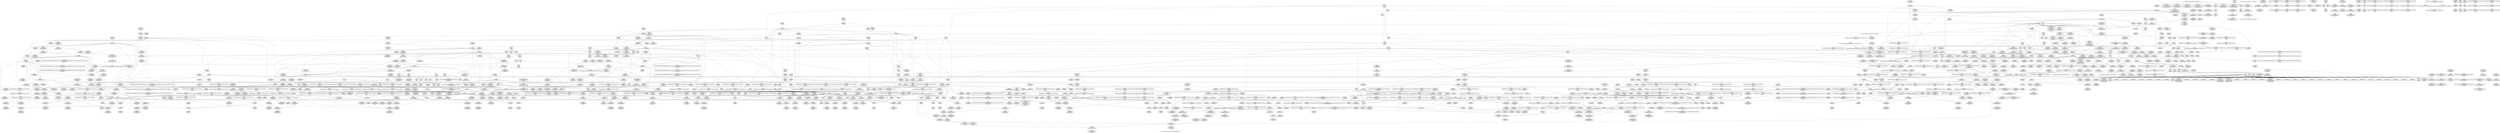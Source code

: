 digraph {
	CE0x5813820 [shape=record,shape=Mrecord,label="{CE0x5813820|rcu_read_lock:tmp12|include/linux/rcupdate.h,882}"]
	CE0x5879450 [shape=record,shape=Mrecord,label="{CE0x5879450|rcu_lock_release:tmp2|*SummSink*}"]
	CE0x5817980 [shape=record,shape=Mrecord,label="{CE0x5817980|8:_%struct.sock*,_:_SCME_44,45_}"]
	CE0x57bab60 [shape=record,shape=Mrecord,label="{CE0x57bab60|i64_7|*Constant*}"]
	CE0x582cdf0 [shape=record,shape=Mrecord,label="{CE0x582cdf0|task_sid:tmp4|*LoadInst*|security/selinux/hooks.c,208|*SummSource*}"]
	CE0x586bd50 [shape=record,shape=Mrecord,label="{CE0x586bd50|_call_void_asm_sideeffect_,_memory_,_dirflag_,_fpsr_,_flags_()_#3,_!dbg_!27714,_!srcloc_!27715|include/linux/rcupdate.h,239|*SummSink*}"]
	CE0x58b8410 [shape=record,shape=Mrecord,label="{CE0x58b8410|rcu_lock_release:__here|*SummSource*}"]
	CE0x58519c0 [shape=record,shape=Mrecord,label="{CE0x58519c0|__preempt_count_add:tmp5|./arch/x86/include/asm/preempt.h,72|*SummSource*}"]
	CE0x581e350 [shape=record,shape=Mrecord,label="{CE0x581e350|i64*_getelementptr_inbounds_(_6_x_i64_,_6_x_i64_*___llvm_gcov_ctr327,_i64_0,_i64_4)|*Constant*}"]
	CE0x5840940 [shape=record,shape=Mrecord,label="{CE0x5840940|rcu_lock_acquire:tmp5|include/linux/rcupdate.h,418|*SummSource*}"]
	CE0x583f3a0 [shape=record,shape=Mrecord,label="{CE0x583f3a0|_call_void___preempt_count_sub(i32_1)_#10,_!dbg_!27715|include/linux/rcupdate.h,244}"]
	CE0x5839ac0 [shape=record,shape=Mrecord,label="{CE0x5839ac0|i64_7|*Constant*}"]
	CE0x5832d00 [shape=record,shape=Mrecord,label="{CE0x5832d00|_ret_void,_!dbg_!27717|include/linux/rcupdate.h,240}"]
	CE0x5867f80 [shape=record,shape=Mrecord,label="{CE0x5867f80|i64*_getelementptr_inbounds_(_11_x_i64_,_11_x_i64_*___llvm_gcov_ctr127,_i64_0,_i64_9)|*Constant*}"]
	CE0x5816da0 [shape=record,shape=Mrecord,label="{CE0x5816da0|8:_%struct.sock*,_:_SCME_34,35_}"]
	CE0x585c6d0 [shape=record,shape=Mrecord,label="{CE0x585c6d0|rcu_read_lock:tmp10|include/linux/rcupdate.h,882|*SummSource*}"]
	CE0x57bfb20 [shape=record,shape=Mrecord,label="{CE0x57bfb20|avc_has_perm:requested|Function::avc_has_perm&Arg::requested::|*SummSource*}"]
	CE0x5796c30 [shape=record,shape=Mrecord,label="{CE0x5796c30|selinux_socket_listen:tmp3|*SummSource*}"]
	CE0x5822530 [shape=record,shape=Mrecord,label="{CE0x5822530|i8_1|*Constant*}"]
	CE0x57d29e0 [shape=record,shape=Mrecord,label="{CE0x57d29e0|8:_%struct.sock*,_:_SCME_18,20_|*MultipleSource*|security/selinux/hooks.c, 3966|security/selinux/hooks.c,3966|security/selinux/hooks.c,3966}"]
	CE0x582abb0 [shape=record,shape=Mrecord,label="{CE0x582abb0|_ret_void,_!dbg_!27735|include/linux/rcupdate.h,884}"]
	CE0x581ee90 [shape=record,shape=Mrecord,label="{CE0x581ee90|sock_has_perm:tmp4|security/selinux/hooks.c,3966|*SummSink*}"]
	CE0x5805bb0 [shape=record,shape=Mrecord,label="{CE0x5805bb0|task_sid:tmp21|security/selinux/hooks.c,208|*SummSource*}"]
	CE0x587a590 [shape=record,shape=Mrecord,label="{CE0x587a590|rcu_lock_acquire:tmp2|*SummSource*}"]
	CE0x58714d0 [shape=record,shape=Mrecord,label="{CE0x58714d0|rcu_read_unlock:tmp2|*SummSink*}"]
	CE0x583b650 [shape=record,shape=Mrecord,label="{CE0x583b650|i64*_getelementptr_inbounds_(_11_x_i64_,_11_x_i64_*___llvm_gcov_ctr132,_i64_0,_i64_10)|*Constant*|*SummSource*}"]
	CE0x5802b80 [shape=record,shape=Mrecord,label="{CE0x5802b80|task_sid:tmp21|security/selinux/hooks.c,208}"]
	CE0x58d49d0 [shape=record,shape=Mrecord,label="{CE0x58d49d0|__preempt_count_sub:do.body|*SummSink*}"]
	CE0x582fb10 [shape=record,shape=Mrecord,label="{CE0x582fb10|task_sid:tmp9|security/selinux/hooks.c,208|*SummSource*}"]
	CE0x58a2690 [shape=record,shape=Mrecord,label="{CE0x58a2690|COLLAPSED:_GCMRE___llvm_gcov_ctr133_internal_global_4_x_i64_zeroinitializer:_elem_0:default:}"]
	CE0x58b52b0 [shape=record,shape=Mrecord,label="{CE0x58b52b0|__preempt_count_add:tmp2|*SummSink*}"]
	CE0x5802300 [shape=record,shape=Mrecord,label="{CE0x5802300|i64*_getelementptr_inbounds_(_13_x_i64_,_13_x_i64_*___llvm_gcov_ctr126,_i64_0,_i64_9)|*Constant*}"]
	CE0x57d1cc0 [shape=record,shape=Mrecord,label="{CE0x57d1cc0|task_sid:tmp11|security/selinux/hooks.c,208}"]
	CE0x584fb10 [shape=record,shape=Mrecord,label="{CE0x584fb10|__preempt_count_sub:tmp}"]
	CE0x58d7900 [shape=record,shape=Mrecord,label="{CE0x58d7900|__rcu_read_unlock:bb|*SummSource*}"]
	CE0x58bbf00 [shape=record,shape=Mrecord,label="{CE0x58bbf00|i64*_getelementptr_inbounds_(_4_x_i64_,_4_x_i64_*___llvm_gcov_ctr133,_i64_0,_i64_0)|*Constant*|*SummSource*}"]
	CE0x582d860 [shape=record,shape=Mrecord,label="{CE0x582d860|task_sid:tobool1|security/selinux/hooks.c,208|*SummSink*}"]
	CE0x58159b0 [shape=record,shape=Mrecord,label="{CE0x58159b0|cred_sid:tmp4|*LoadInst*|security/selinux/hooks.c,196|*SummSource*}"]
	CE0x581f7e0 [shape=record,shape=Mrecord,label="{CE0x581f7e0|GLOBAL:task_sid|*Constant*}"]
	CE0x5854820 [shape=record,shape=Mrecord,label="{CE0x5854820|rcu_read_lock:tobool|include/linux/rcupdate.h,882}"]
	CE0x5811920 [shape=record,shape=Mrecord,label="{CE0x5811920|sock_has_perm:sid5|security/selinux/hooks.c,3976|*SummSink*}"]
	CE0x5832ee0 [shape=record,shape=Mrecord,label="{CE0x5832ee0|_ret_void,_!dbg_!27717|include/linux/rcupdate.h,240|*SummSource*}"]
	CE0x5837470 [shape=record,shape=Mrecord,label="{CE0x5837470|cred_sid:tmp|*SummSource*}"]
	CE0x57da540 [shape=record,shape=Mrecord,label="{CE0x57da540|sock_has_perm:tmp13|security/selinux/hooks.c,3972}"]
	CE0x5804480 [shape=record,shape=Mrecord,label="{CE0x5804480|_call_void_lockdep_rcu_suspicious(i8*_getelementptr_inbounds_(_25_x_i8_,_25_x_i8_*_.str3,_i32_0,_i32_0),_i32_208,_i8*_getelementptr_inbounds_(_41_x_i8_,_41_x_i8_*_.str44,_i32_0,_i32_0))_#10,_!dbg_!27732|security/selinux/hooks.c,208|*SummSink*}"]
	CE0x58708e0 [shape=record,shape=Mrecord,label="{CE0x58708e0|__preempt_count_add:val|Function::__preempt_count_add&Arg::val::}"]
	CE0x57bb4f0 [shape=record,shape=Mrecord,label="{CE0x57bb4f0|rcu_read_lock:tmp13|include/linux/rcupdate.h,882}"]
	CE0x58697e0 [shape=record,shape=Mrecord,label="{CE0x58697e0|i64*_getelementptr_inbounds_(_11_x_i64_,_11_x_i64_*___llvm_gcov_ctr127,_i64_0,_i64_10)|*Constant*|*SummSink*}"]
	CE0x57d1460 [shape=record,shape=Mrecord,label="{CE0x57d1460|i32_77|*Constant*|*SummSink*}"]
	CE0x57dab50 [shape=record,shape=Mrecord,label="{CE0x57dab50|sock_has_perm:tmp14|security/selinux/hooks.c,3972}"]
	CE0x57c8100 [shape=record,shape=Mrecord,label="{CE0x57c8100|get_current:bb}"]
	CE0x58a7440 [shape=record,shape=Mrecord,label="{CE0x58a7440|i64*_getelementptr_inbounds_(_4_x_i64_,_4_x_i64_*___llvm_gcov_ctr133,_i64_0,_i64_2)|*Constant*}"]
	CE0x5872c30 [shape=record,shape=Mrecord,label="{CE0x5872c30|_ret_void,_!dbg_!27719|./arch/x86/include/asm/preempt.h,73}"]
	CE0x584e140 [shape=record,shape=Mrecord,label="{CE0x584e140|__preempt_count_sub:do.end|*SummSink*}"]
	CE0x57b0000 [shape=record,shape=Mrecord,label="{CE0x57b0000|i64*_getelementptr_inbounds_(_6_x_i64_,_6_x_i64_*___llvm_gcov_ctr327,_i64_0,_i64_0)|*Constant*|*SummSink*}"]
	CE0x58347f0 [shape=record,shape=Mrecord,label="{CE0x58347f0|task_sid:tmp|*SummSource*}"]
	CE0x581d2d0 [shape=record,shape=Mrecord,label="{CE0x581d2d0|sock_has_perm:tmp8|security/selinux/hooks.c,3969|*SummSource*}"]
	CE0x5873a90 [shape=record,shape=Mrecord,label="{CE0x5873a90|_call_void_lockdep_rcu_suspicious(i8*_getelementptr_inbounds_(_25_x_i8_,_25_x_i8_*_.str45,_i32_0,_i32_0),_i32_934,_i8*_getelementptr_inbounds_(_44_x_i8_,_44_x_i8_*_.str47,_i32_0,_i32_0))_#10,_!dbg_!27726|include/linux/rcupdate.h,933|*SummSink*}"]
	CE0x58b92a0 [shape=record,shape=Mrecord,label="{CE0x58b92a0|__rcu_read_lock:do.end|*SummSink*}"]
	CE0x5875ca0 [shape=record,shape=Mrecord,label="{CE0x5875ca0|GLOBAL:__preempt_count_sub|*Constant*}"]
	CE0x579a330 [shape=record,shape=Mrecord,label="{CE0x579a330|i32_22|*Constant*|*SummSink*}"]
	CE0x581a710 [shape=record,shape=Mrecord,label="{CE0x581a710|i64_56|*Constant*}"]
	CE0x5812dc0 [shape=record,shape=Mrecord,label="{CE0x5812dc0|i32_(i32,_i32,_i16,_i32,_%struct.common_audit_data*)*_bitcast_(i32_(i32,_i32,_i16,_i32,_%struct.common_audit_data.495*)*_avc_has_perm_to_i32_(i32,_i32,_i16,_i32,_%struct.common_audit_data*)*)|*Constant*}"]
	CE0x582e0f0 [shape=record,shape=Mrecord,label="{CE0x582e0f0|task_sid:tobool4|security/selinux/hooks.c,208|*SummSink*}"]
	CE0x58187c0 [shape=record,shape=Mrecord,label="{CE0x58187c0|i32_8|*Constant*}"]
	CE0x5859c50 [shape=record,shape=Mrecord,label="{CE0x5859c50|i64_1|*Constant*}"]
	CE0x5857b30 [shape=record,shape=Mrecord,label="{CE0x5857b30|rcu_read_lock:tmp14|include/linux/rcupdate.h,882|*SummSink*}"]
	CE0x58a6530 [shape=record,shape=Mrecord,label="{CE0x58a6530|rcu_lock_acquire:__here|*SummSink*}"]
	CE0x58b5f00 [shape=record,shape=Mrecord,label="{CE0x58b5f00|__rcu_read_lock:bb|*SummSink*}"]
	CE0x58c25d0 [shape=record,shape=Mrecord,label="{CE0x58c25d0|GLOBAL:__preempt_count|Global_var:__preempt_count|*SummSink*}"]
	CE0x5876110 [shape=record,shape=Mrecord,label="{CE0x5876110|rcu_read_unlock:tmp15|include/linux/rcupdate.h,933|*SummSource*}"]
	CE0x586c270 [shape=record,shape=Mrecord,label="{CE0x586c270|rcu_read_unlock:tmp6|include/linux/rcupdate.h,933}"]
	CE0x58291a0 [shape=record,shape=Mrecord,label="{CE0x58291a0|rcu_read_unlock:tmp4|include/linux/rcupdate.h,933|*SummSink*}"]
	CE0x58b6090 [shape=record,shape=Mrecord,label="{CE0x58b6090|__rcu_read_unlock:tmp3|*SummSink*}"]
	CE0x583fd90 [shape=record,shape=Mrecord,label="{CE0x583fd90|_call_void_asm_sideeffect_,_memory_,_dirflag_,_fpsr_,_flags_()_#3,_!dbg_!27711,_!srcloc_!27714|include/linux/rcupdate.h,244|*SummSink*}"]
	CE0x586da00 [shape=record,shape=Mrecord,label="{CE0x586da00|_call_void_asm_sideeffect_,_memory_,_dirflag_,_fpsr_,_flags_()_#3,_!dbg_!27714,_!srcloc_!27715|include/linux/rcupdate.h,239}"]
	"CONST[source:0(mediator),value:0(static)][purpose:{operation}][SnkIdx:3]"
	CE0x578dc00 [shape=record,shape=Mrecord,label="{CE0x578dc00|_ret_%struct.task_struct*_%tmp4,_!dbg_!27714|./arch/x86/include/asm/current.h,14}"]
	CE0x582cbc0 [shape=record,shape=Mrecord,label="{CE0x582cbc0|rcu_read_lock:tmp7|include/linux/rcupdate.h,882|*SummSink*}"]
	CE0x58a4e70 [shape=record,shape=Mrecord,label="{CE0x58a4e70|rcu_lock_release:tmp6}"]
	CE0x579d550 [shape=record,shape=Mrecord,label="{CE0x579d550|i64_ptrtoint_(i8*_blockaddress(_rcu_lock_release,_%__here)_to_i64)|*Constant*}"]
	CE0x5835c00 [shape=record,shape=Mrecord,label="{CE0x5835c00|__rcu_read_lock:entry}"]
	CE0x5810920 [shape=record,shape=Mrecord,label="{CE0x5810920|sock_has_perm:net3|security/selinux/hooks.c,3974|*SummSink*}"]
	CE0x5814150 [shape=record,shape=Mrecord,label="{CE0x5814150|rcu_read_lock:call3|include/linux/rcupdate.h,882|*SummSink*}"]
	CE0x58807f0 [shape=record,shape=Mrecord,label="{CE0x58807f0|rcu_read_unlock:tmp21|include/linux/rcupdate.h,935}"]
	CE0x5832c30 [shape=record,shape=Mrecord,label="{CE0x5832c30|i64_2|*Constant*}"]
	CE0x5790cd0 [shape=record,shape=Mrecord,label="{CE0x5790cd0|selinux_socket_listen:sk|security/selinux/hooks.c,4189|*SummSource*}"]
	CE0x57d9690 [shape=record,shape=Mrecord,label="{CE0x57d9690|_call_void_rcu_read_lock()_#10,_!dbg_!27712|security/selinux/hooks.c,207|*SummSink*}"]
	CE0x5807660 [shape=record,shape=Mrecord,label="{CE0x5807660|task_sid:tmp24|security/selinux/hooks.c,208|*SummSource*}"]
	CE0x584ad10 [shape=record,shape=Mrecord,label="{CE0x584ad10|_call_void_asm_addl_$1,_%gs:$0_,_*m,ri,*m,_dirflag_,_fpsr_,_flags_(i32*___preempt_count,_i32_%val,_i32*___preempt_count)_#3,_!dbg_!27714,_!srcloc_!27717|./arch/x86/include/asm/preempt.h,72|*SummSource*}"]
	CE0x58a53b0 [shape=record,shape=Mrecord,label="{CE0x58a53b0|rcu_lock_release:tmp7|*SummSource*}"]
	CE0x5859250 [shape=record,shape=Mrecord,label="{CE0x5859250|rcu_read_lock:tmp2|*SummSink*}"]
	CE0x583ccd0 [shape=record,shape=Mrecord,label="{CE0x583ccd0|GLOBAL:rcu_lock_release|*Constant*|*SummSource*}"]
	CE0x586ae20 [shape=record,shape=Mrecord,label="{CE0x586ae20|i64*_getelementptr_inbounds_(_4_x_i64_,_4_x_i64_*___llvm_gcov_ctr134,_i64_0,_i64_1)|*Constant*|*SummSink*}"]
	CE0x582b0a0 [shape=record,shape=Mrecord,label="{CE0x582b0a0|i32_0|*Constant*}"]
	CE0x587b2f0 [shape=record,shape=Mrecord,label="{CE0x587b2f0|rcu_read_unlock:tobool1|include/linux/rcupdate.h,933|*SummSource*}"]
	CE0x579df00 [shape=record,shape=Mrecord,label="{CE0x579df00|_call_void_mcount()_#3|*SummSource*}"]
	CE0x5816a10 [shape=record,shape=Mrecord,label="{CE0x5816a10|8:_%struct.sock*,_:_SCME_31,32_}"]
	CE0x58bd570 [shape=record,shape=Mrecord,label="{CE0x58bd570|__preempt_count_sub:tmp4|./arch/x86/include/asm/preempt.h,77}"]
	CE0x57d6730 [shape=record,shape=Mrecord,label="{CE0x57d6730|task_sid:call3|security/selinux/hooks.c,208|*SummSink*}"]
	CE0x579f400 [shape=record,shape=Mrecord,label="{CE0x579f400|sock_has_perm:entry|*SummSink*}"]
	CE0x5789850 [shape=record,shape=Mrecord,label="{CE0x5789850|32:_%struct.sock*,_:_CRE_24,32_|*MultipleSource*|Function::selinux_socket_listen&Arg::sock::|security/selinux/hooks.c,4189}"]
	CE0x5839e00 [shape=record,shape=Mrecord,label="{CE0x5839e00|task_sid:tmp15|security/selinux/hooks.c,208}"]
	CE0x57d0610 [shape=record,shape=Mrecord,label="{CE0x57d0610|GLOBAL:rcu_lock_acquire|*Constant*}"]
	CE0x5877c80 [shape=record,shape=Mrecord,label="{CE0x5877c80|i64*_getelementptr_inbounds_(_11_x_i64_,_11_x_i64_*___llvm_gcov_ctr132,_i64_0,_i64_1)|*Constant*}"]
	CE0x5792d40 [shape=record,shape=Mrecord,label="{CE0x5792d40|GLOBAL:rcu_read_lock.__warned|Global_var:rcu_read_lock.__warned}"]
	CE0x57d8320 [shape=record,shape=Mrecord,label="{CE0x57d8320|task_sid:tmp8|security/selinux/hooks.c,208|*SummSink*}"]
	CE0x582b480 [shape=record,shape=Mrecord,label="{CE0x582b480|task_sid:tmp2|*SummSource*}"]
	CE0x5868e70 [shape=record,shape=Mrecord,label="{CE0x5868e70|rcu_read_lock:tmp21|include/linux/rcupdate.h,884}"]
	CE0x583da30 [shape=record,shape=Mrecord,label="{CE0x583da30|_call_void___rcu_read_unlock()_#10,_!dbg_!27734|include/linux/rcupdate.h,937|*SummSource*}"]
	CE0x581ee00 [shape=record,shape=Mrecord,label="{CE0x581ee00|sock_has_perm:tmp4|security/selinux/hooks.c,3966|*SummSource*}"]
	CE0x5876e70 [shape=record,shape=Mrecord,label="{CE0x5876e70|i64*_getelementptr_inbounds_(_4_x_i64_,_4_x_i64_*___llvm_gcov_ctr130,_i64_0,_i64_1)|*Constant*}"]
	CE0x585d090 [shape=record,shape=Mrecord,label="{CE0x585d090|rcu_read_lock:tobool1|include/linux/rcupdate.h,882|*SummSink*}"]
	CE0x58a6a60 [shape=record,shape=Mrecord,label="{CE0x58a6a60|GLOBAL:lock_acquire|*Constant*}"]
	CE0x585e4c0 [shape=record,shape=Mrecord,label="{CE0x585e4c0|rcu_read_lock:tmp9|include/linux/rcupdate.h,882|*SummSink*}"]
	CE0x58b86c0 [shape=record,shape=Mrecord,label="{CE0x58b86c0|__rcu_read_unlock:tmp2|*SummSource*}"]
	CE0x5803a00 [shape=record,shape=Mrecord,label="{CE0x5803a00|task_sid:tmp19|security/selinux/hooks.c,208|*SummSource*}"]
	CE0x5877960 [shape=record,shape=Mrecord,label="{CE0x5877960|__preempt_count_add:entry}"]
	CE0x581cef0 [shape=record,shape=Mrecord,label="{CE0x581cef0|i64_0|*Constant*|*SummSink*}"]
	CE0x58786e0 [shape=record,shape=Mrecord,label="{CE0x58786e0|_call_void_mcount()_#3}"]
	CE0x58befd0 [shape=record,shape=Mrecord,label="{CE0x58befd0|__preempt_count_sub:tmp6|./arch/x86/include/asm/preempt.h,78|*SummSource*}"]
	CE0x587e220 [shape=record,shape=Mrecord,label="{CE0x587e220|rcu_read_unlock:if.then|*SummSource*}"]
	CE0x57d4dc0 [shape=record,shape=Mrecord,label="{CE0x57d4dc0|task_sid:tmp12|security/selinux/hooks.c,208|*SummSink*}"]
	CE0x584f120 [shape=record,shape=Mrecord,label="{CE0x584f120|__preempt_count_sub:tmp5|./arch/x86/include/asm/preempt.h,77}"]
	CE0x578c3b0 [shape=record,shape=Mrecord,label="{CE0x578c3b0|selinux_socket_listen:tmp1|*SummSink*}"]
	CE0x58ac2b0 [shape=record,shape=Mrecord,label="{CE0x58ac2b0|__preempt_count_add:bb|*SummSource*}"]
	CE0x587ae00 [shape=record,shape=Mrecord,label="{CE0x587ae00|i32_0|*Constant*}"]
	CE0x5831710 [shape=record,shape=Mrecord,label="{CE0x5831710|GLOBAL:task_sid.__warned|Global_var:task_sid.__warned|*SummSource*}"]
	CE0x58bdfc0 [shape=record,shape=Mrecord,label="{CE0x58bdfc0|i64*_getelementptr_inbounds_(_4_x_i64_,_4_x_i64_*___llvm_gcov_ctr135,_i64_0,_i64_1)|*Constant*|*SummSink*}"]
	CE0x5833b40 [shape=record,shape=Mrecord,label="{CE0x5833b40|task_sid:if.then|*SummSink*}"]
	CE0x582b410 [shape=record,shape=Mrecord,label="{CE0x582b410|task_sid:tmp2}"]
	CE0x58b8730 [shape=record,shape=Mrecord,label="{CE0x58b8730|__rcu_read_unlock:tmp2|*SummSink*}"]
	CE0x578d050 [shape=record,shape=Mrecord,label="{CE0x578d050|selinux_socket_listen:tmp|*SummSink*}"]
	CE0x584c420 [shape=record,shape=Mrecord,label="{CE0x584c420|__preempt_count_sub:tmp5|./arch/x86/include/asm/preempt.h,77|*SummSource*}"]
	CE0x587a1b0 [shape=record,shape=Mrecord,label="{CE0x587a1b0|rcu_read_unlock:tmp12|include/linux/rcupdate.h,933|*SummSink*}"]
	CE0x581f640 [shape=record,shape=Mrecord,label="{CE0x581f640|i8_0|*Constant*|*SummSink*}"]
	CE0x578d890 [shape=record,shape=Mrecord,label="{CE0x578d890|32:_%struct.sock*,_:_CRE_4,6_|*MultipleSource*|Function::selinux_socket_listen&Arg::sock::|security/selinux/hooks.c,4189}"]
	CE0x5795280 [shape=record,shape=Mrecord,label="{CE0x5795280|avc_has_perm:tsid|Function::avc_has_perm&Arg::tsid::}"]
	CE0x5855bf0 [shape=record,shape=Mrecord,label="{CE0x5855bf0|__preempt_count_sub:tmp6|./arch/x86/include/asm/preempt.h,78}"]
	CE0x58bc0e0 [shape=record,shape=Mrecord,label="{CE0x58bc0e0|i64*_getelementptr_inbounds_(_4_x_i64_,_4_x_i64_*___llvm_gcov_ctr133,_i64_0,_i64_0)|*Constant*}"]
	CE0x57bb730 [shape=record,shape=Mrecord,label="{CE0x57bb730|rcu_read_lock:tmp13|include/linux/rcupdate.h,882|*SummSource*}"]
	CE0x582bad0 [shape=record,shape=Mrecord,label="{CE0x582bad0|rcu_read_lock:tmp8|include/linux/rcupdate.h,882}"]
	CE0x578b8e0 [shape=record,shape=Mrecord,label="{CE0x578b8e0|i64*_getelementptr_inbounds_(_2_x_i64_,_2_x_i64_*___llvm_gcov_ctr359,_i64_0,_i64_0)|*Constant*|*SummSink*}"]
	CE0x587b570 [shape=record,shape=Mrecord,label="{CE0x587b570|__rcu_read_lock:tmp5|include/linux/rcupdate.h,239|*SummSink*}"]
	CE0x5830fa0 [shape=record,shape=Mrecord,label="{CE0x5830fa0|rcu_read_lock:tmp3}"]
	CE0x5846a20 [shape=record,shape=Mrecord,label="{CE0x5846a20|i64_ptrtoint_(i8*_blockaddress(_rcu_lock_acquire,_%__here)_to_i64)|*Constant*|*SummSink*}"]
	CE0x5804b60 [shape=record,shape=Mrecord,label="{CE0x5804b60|GLOBAL:lockdep_rcu_suspicious|*Constant*}"]
	CE0x583c370 [shape=record,shape=Mrecord,label="{CE0x583c370|_call_void_rcu_lock_release(%struct.lockdep_map*_rcu_lock_map)_#10,_!dbg_!27733|include/linux/rcupdate.h,935}"]
	CE0x58d75e0 [shape=record,shape=Mrecord,label="{CE0x58d75e0|_call_void_mcount()_#3|*SummSink*}"]
	CE0x5839650 [shape=record,shape=Mrecord,label="{CE0x5839650|rcu_read_unlock:tmp4|include/linux/rcupdate.h,933}"]
	CE0x5877720 [shape=record,shape=Mrecord,label="{CE0x5877720|GLOBAL:__preempt_count_add|*Constant*|*SummSink*}"]
	CE0x58bd650 [shape=record,shape=Mrecord,label="{CE0x58bd650|__preempt_count_sub:tmp4|./arch/x86/include/asm/preempt.h,77|*SummSink*}"]
	CE0x586b5e0 [shape=record,shape=Mrecord,label="{CE0x586b5e0|rcu_read_unlock:tmp18|include/linux/rcupdate.h,933}"]
	CE0x5878ab0 [shape=record,shape=Mrecord,label="{CE0x5878ab0|_call_void___preempt_count_add(i32_1)_#10,_!dbg_!27711|include/linux/rcupdate.h,239|*SummSink*}"]
	CE0x585e9e0 [shape=record,shape=Mrecord,label="{CE0x585e9e0|rcu_read_lock:if.then}"]
	CE0x587a600 [shape=record,shape=Mrecord,label="{CE0x587a600|rcu_lock_acquire:tmp2|*SummSink*}"]
	CE0x5804db0 [shape=record,shape=Mrecord,label="{CE0x5804db0|GLOBAL:lockdep_rcu_suspicious|*Constant*|*SummSource*}"]
	CE0x585eef0 [shape=record,shape=Mrecord,label="{CE0x585eef0|rcu_read_lock:if.end}"]
	CE0x579d6c0 [shape=record,shape=Mrecord,label="{CE0x579d6c0|i64_ptrtoint_(i8*_blockaddress(_rcu_lock_release,_%__here)_to_i64)|*Constant*|*SummSource*}"]
	CE0x57d7fb0 [shape=record,shape=Mrecord,label="{CE0x57d7fb0|_call_void_mcount()_#3|*SummSink*}"]
	CE0x58579b0 [shape=record,shape=Mrecord,label="{CE0x58579b0|rcu_read_lock:tmp14|include/linux/rcupdate.h,882|*SummSource*}"]
	CE0x5810d70 [shape=record,shape=Mrecord,label="{CE0x5810d70|sock_has_perm:tmp15|security/selinux/hooks.c,3974|*SummSink*}"]
	CE0x57ba050 [shape=record,shape=Mrecord,label="{CE0x57ba050|sock_has_perm:tmp19|security/selinux/hooks.c,3977|*SummSource*}"]
	CE0x582fc70 [shape=record,shape=Mrecord,label="{CE0x582fc70|task_sid:tobool1|security/selinux/hooks.c,208}"]
	CE0x58d8320 [shape=record,shape=Mrecord,label="{CE0x58d8320|__rcu_read_unlock:tmp1|*SummSink*}"]
	CE0x5812400 [shape=record,shape=Mrecord,label="{CE0x5812400|i32_4|*Constant*}"]
	CE0x58335e0 [shape=record,shape=Mrecord,label="{CE0x58335e0|__rcu_read_lock:tmp6|include/linux/rcupdate.h,240|*SummSink*}"]
	CE0x580f560 [shape=record,shape=Mrecord,label="{CE0x580f560|sock_has_perm:u|security/selinux/hooks.c,3973|*SummSource*}"]
	CE0x5817000 [shape=record,shape=Mrecord,label="{CE0x5817000|8:_%struct.sock*,_:_SCME_36,37_}"]
	CE0x578c460 [shape=record,shape=Mrecord,label="{CE0x578c460|selinux_socket_listen:bb}"]
	CE0x57d38f0 [shape=record,shape=Mrecord,label="{CE0x57d38f0|GLOBAL:__llvm_gcov_ctr127|Global_var:__llvm_gcov_ctr127|*SummSource*}"]
	CE0x584f7d0 [shape=record,shape=Mrecord,label="{CE0x584f7d0|__preempt_count_sub:tmp7|./arch/x86/include/asm/preempt.h,78|*SummSink*}"]
	CE0x580b170 [shape=record,shape=Mrecord,label="{CE0x580b170|rcu_read_lock:do.body}"]
	CE0x57aff30 [shape=record,shape=Mrecord,label="{CE0x57aff30|i64*_getelementptr_inbounds_(_6_x_i64_,_6_x_i64_*___llvm_gcov_ctr327,_i64_0,_i64_0)|*Constant*|*SummSource*}"]
	CE0x58357c0 [shape=record,shape=Mrecord,label="{CE0x58357c0|i64_3|*Constant*|*SummSink*}"]
	CE0x5803b40 [shape=record,shape=Mrecord,label="{CE0x5803b40|i8_1|*Constant*|*SummSource*}"]
	CE0x58a5520 [shape=record,shape=Mrecord,label="{CE0x58a5520|i8*_undef|*Constant*}"]
	CE0x58456f0 [shape=record,shape=Mrecord,label="{CE0x58456f0|__rcu_read_unlock:tmp7|include/linux/rcupdate.h,245|*SummSink*}"]
	CE0x58712d0 [shape=record,shape=Mrecord,label="{CE0x58712d0|rcu_lock_acquire:tmp3|*SummSource*}"]
	CE0x5834780 [shape=record,shape=Mrecord,label="{CE0x5834780|COLLAPSED:_GCMRE___llvm_gcov_ctr126_internal_global_13_x_i64_zeroinitializer:_elem_0:default:}"]
	CE0x579e1b0 [shape=record,shape=Mrecord,label="{CE0x579e1b0|i32_2|*Constant*|*SummSource*}"]
	CE0x578b2a0 [shape=record,shape=Mrecord,label="{CE0x578b2a0|selinux_socket_listen:tmp2}"]
	CE0x58e2820 [shape=record,shape=Mrecord,label="{CE0x58e2820|__preempt_count_add:tmp}"]
	CE0x58136b0 [shape=record,shape=Mrecord,label="{CE0x58136b0|rcu_read_lock:tmp11|include/linux/rcupdate.h,882|*SummSink*}"]
	CE0x5819450 [shape=record,shape=Mrecord,label="{CE0x5819450|_ret_i32_%call7,_!dbg_!27749|security/selinux/hooks.c,210|*SummSource*}"]
	CE0x57bb190 [shape=record,shape=Mrecord,label="{CE0x57bb190|rcu_read_unlock:tmp17|include/linux/rcupdate.h,933|*SummSource*}"]
	CE0x5835d20 [shape=record,shape=Mrecord,label="{CE0x5835d20|GLOBAL:__rcu_read_lock|*Constant*|*SummSource*}"]
	CE0x582f550 [shape=record,shape=Mrecord,label="{CE0x582f550|rcu_read_lock:do.body|*SummSource*}"]
	CE0x5827340 [shape=record,shape=Mrecord,label="{CE0x5827340|GLOBAL:rcu_lock_acquire|*Constant*|*SummSink*}"]
	CE0x57bb660 [shape=record,shape=Mrecord,label="{CE0x57bb660|rcu_read_lock:tmp14|include/linux/rcupdate.h,882}"]
	CE0x58371c0 [shape=record,shape=Mrecord,label="{CE0x58371c0|GLOBAL:__llvm_gcov_ctr126|Global_var:__llvm_gcov_ctr126}"]
	CE0x57aab10 [shape=record,shape=Mrecord,label="{CE0x57aab10|get_current:tmp|*SummSink*}"]
	CE0x58bc5b0 [shape=record,shape=Mrecord,label="{CE0x58bc5b0|i64*_getelementptr_inbounds_(_4_x_i64_,_4_x_i64_*___llvm_gcov_ctr130,_i64_0,_i64_3)|*Constant*|*SummSource*}"]
	CE0x5837c30 [shape=record,shape=Mrecord,label="{CE0x5837c30|rcu_read_lock:tmp6|include/linux/rcupdate.h,882}"]
	CE0x580f3a0 [shape=record,shape=Mrecord,label="{CE0x580f3a0|sock_has_perm:call6|security/selinux/hooks.c,3976}"]
	CE0x584c5a0 [shape=record,shape=Mrecord,label="{CE0x584c5a0|__preempt_count_sub:tmp5|./arch/x86/include/asm/preempt.h,77|*SummSink*}"]
	CE0x58b5510 [shape=record,shape=Mrecord,label="{CE0x58b5510|GLOBAL:__preempt_count_sub|*Constant*|*SummSource*}"]
	CE0x583d210 [shape=record,shape=Mrecord,label="{CE0x583d210|rcu_lock_release:map|Function::rcu_lock_release&Arg::map::|*SummSource*}"]
	CE0x7552aa0 [shape=record,shape=Mrecord,label="{CE0x7552aa0|GLOBAL:sock_has_perm|*Constant*|*SummSink*}"]
	CE0x582a6d0 [shape=record,shape=Mrecord,label="{CE0x582a6d0|task_sid:if.end}"]
	CE0x58ac620 [shape=record,shape=Mrecord,label="{CE0x58ac620|__preempt_count_sub:tmp3|*SummSink*}"]
	CE0x5798c50 [shape=record,shape=Mrecord,label="{CE0x5798c50|selinux_socket_listen:tmp3}"]
	CE0x57d5f60 [shape=record,shape=Mrecord,label="{CE0x57d5f60|rcu_read_lock:tmp}"]
	CE0x582e160 [shape=record,shape=Mrecord,label="{CE0x582e160|i64_6|*Constant*}"]
	CE0x57a75a0 [shape=record,shape=Mrecord,label="{CE0x57a75a0|i32_4096|*Constant*}"]
	CE0x5809910 [shape=record,shape=Mrecord,label="{CE0x5809910|GLOBAL:cred_sid|*Constant*|*SummSink*}"]
	CE0x579a200 [shape=record,shape=Mrecord,label="{CE0x579a200|i32_0|*Constant*}"]
	CE0x57d52c0 [shape=record,shape=Mrecord,label="{CE0x57d52c0|sock_has_perm:tmp1|*SummSource*}"]
	CE0x5812860 [shape=record,shape=Mrecord,label="{CE0x5812860|sock_has_perm:sclass|security/selinux/hooks.c,3976}"]
	CE0x586b320 [shape=record,shape=Mrecord,label="{CE0x586b320|i64*_getelementptr_inbounds_(_4_x_i64_,_4_x_i64_*___llvm_gcov_ctr133,_i64_0,_i64_1)|*Constant*|*SummSink*}"]
	CE0x58beeb0 [shape=record,shape=Mrecord,label="{CE0x58beeb0|i64*_getelementptr_inbounds_(_4_x_i64_,_4_x_i64_*___llvm_gcov_ctr129,_i64_0,_i64_1)|*Constant*}"]
	CE0x5827540 [shape=record,shape=Mrecord,label="{CE0x5827540|GLOBAL:rcu_read_lock|*Constant*|*SummSink*}"]
	CE0x585ac50 [shape=record,shape=Mrecord,label="{CE0x585ac50|GLOBAL:__llvm_gcov_ctr132|Global_var:__llvm_gcov_ctr132|*SummSource*}"]
	CE0x586f300 [shape=record,shape=Mrecord,label="{CE0x586f300|i64*_getelementptr_inbounds_(_4_x_i64_,_4_x_i64_*___llvm_gcov_ctr134,_i64_0,_i64_3)|*Constant*|*SummSource*}"]
	CE0x580a900 [shape=record,shape=Mrecord,label="{CE0x580a900|_ret_void,_!dbg_!27735|include/linux/rcupdate.h,938}"]
	CE0x58b6e90 [shape=record,shape=Mrecord,label="{CE0x58b6e90|_call_void_lock_release(%struct.lockdep_map*_%map,_i32_1,_i64_ptrtoint_(i8*_blockaddress(_rcu_lock_release,_%__here)_to_i64))_#10,_!dbg_!27716|include/linux/rcupdate.h,423}"]
	CE0x5812c50 [shape=record,shape=Mrecord,label="{CE0x5812c50|sock_has_perm:call6|security/selinux/hooks.c,3976|*SummSink*}"]
	CE0x58a94b0 [shape=record,shape=Mrecord,label="{CE0x58a94b0|rcu_lock_release:tmp1|*SummSource*}"]
	CE0x7310740 [shape=record,shape=Mrecord,label="{CE0x7310740|sock_has_perm:task|Function::sock_has_perm&Arg::task::|*SummSink*}"]
	CE0x586dbb0 [shape=record,shape=Mrecord,label="{CE0x586dbb0|_call_void_mcount()_#3|*SummSource*}"]
	CE0x58a1b90 [shape=record,shape=Mrecord,label="{CE0x58a1b90|_call_void_asm_addl_$1,_%gs:$0_,_*m,ri,*m,_dirflag_,_fpsr_,_flags_(i32*___preempt_count,_i32_%val,_i32*___preempt_count)_#3,_!dbg_!27714,_!srcloc_!27717|./arch/x86/include/asm/preempt.h,72|*SummSink*}"]
	CE0x583acb0 [shape=record,shape=Mrecord,label="{CE0x583acb0|task_sid:tmp17|security/selinux/hooks.c,208|*SummSource*}"]
	CE0x5836b50 [shape=record,shape=Mrecord,label="{CE0x5836b50|rcu_read_lock:tmp4|include/linux/rcupdate.h,882}"]
	CE0x57d9540 [shape=record,shape=Mrecord,label="{CE0x57d9540|_call_void_rcu_read_lock()_#10,_!dbg_!27712|security/selinux/hooks.c,207|*SummSource*}"]
	CE0x58aa590 [shape=record,shape=Mrecord,label="{CE0x58aa590|__preempt_count_add:tmp4|./arch/x86/include/asm/preempt.h,72}"]
	CE0x581c0a0 [shape=record,shape=Mrecord,label="{CE0x581c0a0|sock_has_perm:cmp|security/selinux/hooks.c,3969|*SummSource*}"]
	CE0x5874e80 [shape=record,shape=Mrecord,label="{CE0x5874e80|%struct.lockdep_map*_null|*Constant*}"]
	CE0x580d990 [shape=record,shape=Mrecord,label="{CE0x580d990|sock_has_perm:tmp11|security/selinux/hooks.c,3970|*SummSource*}"]
	CE0x58407c0 [shape=record,shape=Mrecord,label="{CE0x58407c0|rcu_lock_acquire:tmp5|include/linux/rcupdate.h,418}"]
	CE0x57940a0 [shape=record,shape=Mrecord,label="{CE0x57940a0|get_current:tmp3|*SummSource*}"]
	CE0x585f3e0 [shape=record,shape=Mrecord,label="{CE0x585f3e0|rcu_read_lock:do.end|*SummSink*}"]
	CE0x587d820 [shape=record,shape=Mrecord,label="{CE0x587d820|i32_934|*Constant*|*SummSink*}"]
	CE0x581c5a0 [shape=record,shape=Mrecord,label="{CE0x581c5a0|i64_2|*Constant*|*SummSink*}"]
	CE0x5878910 [shape=record,shape=Mrecord,label="{CE0x5878910|_call_void___preempt_count_add(i32_1)_#10,_!dbg_!27711|include/linux/rcupdate.h,239}"]
	CE0x5829f00 [shape=record,shape=Mrecord,label="{CE0x5829f00|task_sid:tobool|security/selinux/hooks.c,208}"]
	CE0x587f570 [shape=record,shape=Mrecord,label="{CE0x587f570|rcu_read_unlock:tmp}"]
	CE0x586e940 [shape=record,shape=Mrecord,label="{CE0x586e940|rcu_lock_acquire:bb|*SummSink*}"]
	CE0x57a58d0 [shape=record,shape=Mrecord,label="{CE0x57a58d0|__rcu_read_lock:tmp|*SummSource*}"]
	CE0x585cc50 [shape=record,shape=Mrecord,label="{CE0x585cc50|cred_sid:tmp6|security/selinux/hooks.c,197}"]
	CE0x5816630 [shape=record,shape=Mrecord,label="{CE0x5816630|8:_%struct.sock*,_:_SCME_27,28_}"]
	CE0x58b6150 [shape=record,shape=Mrecord,label="{CE0x58b6150|_call_void_mcount()_#3}"]
	CE0x583eae0 [shape=record,shape=Mrecord,label="{CE0x583eae0|GLOBAL:rcu_lock_release|*Constant*}"]
	CE0x578bd00 [shape=record,shape=Mrecord,label="{CE0x578bd00|selinux_socket_listen:bb|*SummSource*}"]
	CE0x5838030 [shape=record,shape=Mrecord,label="{CE0x5838030|GLOBAL:__llvm_gcov_ctr126|Global_var:__llvm_gcov_ctr126|*SummSink*}"]
	CE0x57d4700 [shape=record,shape=Mrecord,label="{CE0x57d4700|GLOBAL:rcu_lock_map|Global_var:rcu_lock_map|*SummSource*}"]
	CE0x5809f50 [shape=record,shape=Mrecord,label="{CE0x5809f50|cred_sid:cred|Function::cred_sid&Arg::cred::|*SummSink*}"]
	CE0x5866fe0 [shape=record,shape=Mrecord,label="{CE0x5866fe0|GLOBAL:lockdep_rcu_suspicious|*Constant*}"]
	CE0x582faa0 [shape=record,shape=Mrecord,label="{CE0x582faa0|0:_i8,_:_GCMR_task_sid.__warned_internal_global_i8_0,_section_.data.unlikely_,_align_1:_elem_0:default:}"]
	CE0x5803ed0 [shape=record,shape=Mrecord,label="{CE0x5803ed0|i8_1|*Constant*|*SummSink*}"]
	CE0x58f9bc0 [shape=record,shape=Mrecord,label="{CE0x58f9bc0|_call_void_mcount()_#3}"]
	CE0x581c710 [shape=record,shape=Mrecord,label="{CE0x581c710|sock_has_perm:tmp7|security/selinux/hooks.c,3969|*SummSink*}"]
	CE0x578c510 [shape=record,shape=Mrecord,label="{CE0x578c510|selinux_socket_listen:sk|security/selinux/hooks.c,4189}"]
	CE0x57d3470 [shape=record,shape=Mrecord,label="{CE0x57d3470|task_sid:do.end6|*SummSink*}"]
	CE0x58386e0 [shape=record,shape=Mrecord,label="{CE0x58386e0|cred_sid:tmp}"]
	CE0x583a8f0 [shape=record,shape=Mrecord,label="{CE0x583a8f0|task_sid:tmp16|security/selinux/hooks.c,208|*SummSink*}"]
	CE0x5872e60 [shape=record,shape=Mrecord,label="{CE0x5872e60|rcu_read_unlock:tmp16|include/linux/rcupdate.h,933|*SummSink*}"]
	CE0x584d140 [shape=record,shape=Mrecord,label="{CE0x584d140|__rcu_read_unlock:tmp6|include/linux/rcupdate.h,245}"]
	CE0x5788560 [shape=record,shape=Mrecord,label="{CE0x5788560|_call_void_mcount()_#3}"]
	CE0x58b5ca0 [shape=record,shape=Mrecord,label="{CE0x58b5ca0|__rcu_read_lock:tmp2}"]
	CE0x5804e80 [shape=record,shape=Mrecord,label="{CE0x5804e80|GLOBAL:lockdep_rcu_suspicious|*Constant*|*SummSink*}"]
	CE0x584eb50 [shape=record,shape=Mrecord,label="{CE0x584eb50|__rcu_read_unlock:do.end}"]
	CE0x58329f0 [shape=record,shape=Mrecord,label="{CE0x58329f0|task_sid:tobool|security/selinux/hooks.c,208|*SummSource*}"]
	CE0x57d1850 [shape=record,shape=Mrecord,label="{CE0x57d1850|rcu_read_unlock:do.end}"]
	CE0x580d920 [shape=record,shape=Mrecord,label="{CE0x580d920|sock_has_perm:tmp11|security/selinux/hooks.c,3970}"]
	CE0x583e080 [shape=record,shape=Mrecord,label="{CE0x583e080|GLOBAL:__rcu_read_unlock|*Constant*|*SummSource*}"]
	CE0x58745d0 [shape=record,shape=Mrecord,label="{CE0x58745d0|__preempt_count_sub:sub|./arch/x86/include/asm/preempt.h,77|*SummSource*}"]
	CE0x5874d10 [shape=record,shape=Mrecord,label="{CE0x5874d10|i32_2|*Constant*}"]
	CE0x57bb200 [shape=record,shape=Mrecord,label="{CE0x57bb200|rcu_read_unlock:tmp17|include/linux/rcupdate.h,933|*SummSink*}"]
	CE0x583a4c0 [shape=record,shape=Mrecord,label="{CE0x583a4c0|task_sid:tmp17|security/selinux/hooks.c,208}"]
	CE0x583ca70 [shape=record,shape=Mrecord,label="{CE0x583ca70|GLOBAL:rcu_lock_release|*Constant*|*SummSink*}"]
	CE0x5833c10 [shape=record,shape=Mrecord,label="{CE0x5833c10|task_sid:do.body}"]
	CE0x58b55a0 [shape=record,shape=Mrecord,label="{CE0x58b55a0|__preempt_count_sub:entry|*SummSource*}"]
	CE0x58bbd60 [shape=record,shape=Mrecord,label="{CE0x58bbd60|__rcu_read_unlock:do.end|*SummSource*}"]
	CE0x587e540 [shape=record,shape=Mrecord,label="{CE0x587e540|rcu_read_unlock:land.lhs.true}"]
	CE0x5806040 [shape=record,shape=Mrecord,label="{CE0x5806040|i64*_getelementptr_inbounds_(_13_x_i64_,_13_x_i64_*___llvm_gcov_ctr126,_i64_0,_i64_10)|*Constant*}"]
	CE0x5857ca0 [shape=record,shape=Mrecord,label="{CE0x5857ca0|rcu_read_lock:tmp15|include/linux/rcupdate.h,882}"]
	CE0x58eb500 [shape=record,shape=Mrecord,label="{CE0x58eb500|i64*_getelementptr_inbounds_(_4_x_i64_,_4_x_i64_*___llvm_gcov_ctr135,_i64_0,_i64_1)|*Constant*}"]
	CE0x57a9320 [shape=record,shape=Mrecord,label="{CE0x57a9320|sock_has_perm:if.end|*SummSink*}"]
	CE0x587ac90 [shape=record,shape=Mrecord,label="{CE0x587ac90|_call_void_lock_acquire(%struct.lockdep_map*_%map,_i32_0,_i32_0,_i32_2,_i32_0,_%struct.lockdep_map*_null,_i64_ptrtoint_(i8*_blockaddress(_rcu_lock_acquire,_%__here)_to_i64))_#10,_!dbg_!27716|include/linux/rcupdate.h,418|*SummSink*}"]
	CE0x5872d30 [shape=record,shape=Mrecord,label="{CE0x5872d30|rcu_read_unlock:tmp16|include/linux/rcupdate.h,933|*SummSource*}"]
	CE0x580b040 [shape=record,shape=Mrecord,label="{CE0x580b040|rcu_read_lock:land.lhs.true|*SummSink*}"]
	CE0x5869a40 [shape=record,shape=Mrecord,label="{CE0x5869a40|rcu_read_lock:tmp22|include/linux/rcupdate.h,884}"]
	CE0x58146b0 [shape=record,shape=Mrecord,label="{CE0x58146b0|avc_has_perm:auditdata|Function::avc_has_perm&Arg::auditdata::|*SummSource*}"]
	CE0x587ea90 [shape=record,shape=Mrecord,label="{CE0x587ea90|rcu_read_unlock:bb|*SummSink*}"]
	CE0x583d710 [shape=record,shape=Mrecord,label="{CE0x583d710|_ret_void,_!dbg_!27717|include/linux/rcupdate.h,424|*SummSource*}"]
	CE0x584b520 [shape=record,shape=Mrecord,label="{CE0x584b520|__rcu_read_lock:tmp3|*SummSource*}"]
	CE0x57d3bf0 [shape=record,shape=Mrecord,label="{CE0x57d3bf0|rcu_read_lock:tmp5|include/linux/rcupdate.h,882}"]
	CE0x5830ae0 [shape=record,shape=Mrecord,label="{CE0x5830ae0|i64*_getelementptr_inbounds_(_2_x_i64_,_2_x_i64_*___llvm_gcov_ctr131,_i64_0,_i64_1)|*Constant*|*SummSource*}"]
	CE0x57bbce0 [shape=record,shape=Mrecord,label="{CE0x57bbce0|task_sid:do.body5}"]
	CE0x58abfa0 [shape=record,shape=Mrecord,label="{CE0x58abfa0|__preempt_count_add:do.body|*SummSink*}"]
	CE0x57db1d0 [shape=record,shape=Mrecord,label="{CE0x57db1d0|sock_has_perm:type|security/selinux/hooks.c,3972|*SummSource*}"]
	CE0x5801e90 [shape=record,shape=Mrecord,label="{CE0x5801e90|i8*_getelementptr_inbounds_(_41_x_i8_,_41_x_i8_*_.str44,_i32_0,_i32_0)|*Constant*|*SummSink*}"]
	CE0x57d8670 [shape=record,shape=Mrecord,label="{CE0x57d8670|rcu_read_lock:call|include/linux/rcupdate.h,882|*SummSource*}"]
	CE0x578de10 [shape=record,shape=Mrecord,label="{CE0x578de10|i64_1|*Constant*|*SummSource*}"]
	CE0x5807150 [shape=record,shape=Mrecord,label="{CE0x5807150|i64*_getelementptr_inbounds_(_13_x_i64_,_13_x_i64_*___llvm_gcov_ctr126,_i64_0,_i64_11)|*Constant*}"]
	CE0x5802d40 [shape=record,shape=Mrecord,label="{CE0x5802d40|task_sid:tmp20|security/selinux/hooks.c,208|*SummSink*}"]
	CE0x583a3f0 [shape=record,shape=Mrecord,label="{CE0x583a3f0|task_sid:tmp15|security/selinux/hooks.c,208|*SummSink*}"]
	CE0x586f7e0 [shape=record,shape=Mrecord,label="{CE0x586f7e0|i64*_getelementptr_inbounds_(_4_x_i64_,_4_x_i64_*___llvm_gcov_ctr130,_i64_0,_i64_2)|*Constant*|*SummSource*}"]
	CE0x5799a10 [shape=record,shape=Mrecord,label="{CE0x5799a10|get_current:tmp1|*SummSink*}"]
	CE0x57bd100 [shape=record,shape=Mrecord,label="{CE0x57bd100|i64*_getelementptr_inbounds_(_6_x_i64_,_6_x_i64_*___llvm_gcov_ctr327,_i64_0,_i64_0)|*Constant*}"]
	CE0x58a2b80 [shape=record,shape=Mrecord,label="{CE0x58a2b80|rcu_lock_release:tmp|*SummSource*}"]
	CE0x5871f40 [shape=record,shape=Mrecord,label="{CE0x5871f40|0:_i8,_:_GCMR_rcu_read_unlock.__warned_internal_global_i8_0,_section_.data.unlikely_,_align_1:_elem_0:default:}"]
	CE0x5876240 [shape=record,shape=Mrecord,label="{CE0x5876240|rcu_read_unlock:tmp15|include/linux/rcupdate.h,933|*SummSink*}"]
	CE0x585b230 [shape=record,shape=Mrecord,label="{CE0x585b230|_ret_void,_!dbg_!27717|include/linux/rcupdate.h,419}"]
	CE0x587f910 [shape=record,shape=Mrecord,label="{CE0x587f910|i64*_getelementptr_inbounds_(_11_x_i64_,_11_x_i64_*___llvm_gcov_ctr132,_i64_0,_i64_9)|*Constant*}"]
	"CONST[source:1(input),value:2(dynamic)][purpose:{object}][SrcIdx:1]"
	CE0x5874790 [shape=record,shape=Mrecord,label="{CE0x5874790|_call_void_asm_addl_$1,_%gs:$0_,_*m,ri,*m,_dirflag_,_fpsr_,_flags_(i32*___preempt_count,_i32_%sub,_i32*___preempt_count)_#3,_!dbg_!27717,_!srcloc_!27718|./arch/x86/include/asm/preempt.h,77}"]
	CE0x5810ee0 [shape=record,shape=Mrecord,label="{CE0x5810ee0|sock_has_perm:sk4|security/selinux/hooks.c,3974}"]
	CE0x58b4a50 [shape=record,shape=Mrecord,label="{CE0x58b4a50|__rcu_read_unlock:tmp4|include/linux/rcupdate.h,244|*SummSource*}"]
	CE0x5840ec0 [shape=record,shape=Mrecord,label="{CE0x5840ec0|__rcu_read_lock:tmp|*SummSink*}"]
	CE0x5873310 [shape=record,shape=Mrecord,label="{CE0x5873310|i64*_getelementptr_inbounds_(_11_x_i64_,_11_x_i64_*___llvm_gcov_ctr132,_i64_0,_i64_8)|*Constant*|*SummSource*}"]
	CE0x58bc740 [shape=record,shape=Mrecord,label="{CE0x58bc740|i64*_getelementptr_inbounds_(_4_x_i64_,_4_x_i64_*___llvm_gcov_ctr130,_i64_0,_i64_3)|*Constant*|*SummSink*}"]
	CE0x58763b0 [shape=record,shape=Mrecord,label="{CE0x58763b0|rcu_read_unlock:tmp16|include/linux/rcupdate.h,933}"]
	CE0x5822960 [shape=record,shape=Mrecord,label="{CE0x5822960|_call_void_lockdep_rcu_suspicious(i8*_getelementptr_inbounds_(_25_x_i8_,_25_x_i8_*_.str45,_i32_0,_i32_0),_i32_883,_i8*_getelementptr_inbounds_(_42_x_i8_,_42_x_i8_*_.str46,_i32_0,_i32_0))_#10,_!dbg_!27728|include/linux/rcupdate.h,882|*SummSource*}"]
	CE0x586eb50 [shape=record,shape=Mrecord,label="{CE0x586eb50|rcu_lock_acquire:tmp4|include/linux/rcupdate.h,418|*SummSource*}"]
	CE0x58399d0 [shape=record,shape=Mrecord,label="{CE0x58399d0|task_sid:tmp14|security/selinux/hooks.c,208|*SummSink*}"]
	CE0x58361f0 [shape=record,shape=Mrecord,label="{CE0x58361f0|task_sid:do.end6|*SummSource*}"]
	CE0x578cce0 [shape=record,shape=Mrecord,label="{CE0x578cce0|GLOBAL:get_current|*Constant*|*SummSink*}"]
	CE0x581f0d0 [shape=record,shape=Mrecord,label="{CE0x581f0d0|sock_has_perm:tmp5|security/selinux/hooks.c,3966|*SummSource*}"]
	CE0x57af230 [shape=record,shape=Mrecord,label="{CE0x57af230|task_sid:tmp|*SummSink*}"]
	CE0x5869660 [shape=record,shape=Mrecord,label="{CE0x5869660|i64*_getelementptr_inbounds_(_11_x_i64_,_11_x_i64_*___llvm_gcov_ctr127,_i64_0,_i64_10)|*Constant*|*SummSource*}"]
	CE0x587ee60 [shape=record,shape=Mrecord,label="{CE0x587ee60|rcu_read_unlock:do.body}"]
	CE0x58a2ed0 [shape=record,shape=Mrecord,label="{CE0x58a2ed0|rcu_lock_release:indirectgoto|*SummSink*}"]
	CE0x5809a50 [shape=record,shape=Mrecord,label="{CE0x5809a50|cred_sid:entry|*SummSource*}"]
	CE0x5827620 [shape=record,shape=Mrecord,label="{CE0x5827620|rcu_read_lock:entry|*SummSource*}"]
	CE0x58d33a0 [shape=record,shape=Mrecord,label="{CE0x58d33a0|_call_void_mcount()_#3|*SummSink*}"]
	CE0x5846630 [shape=record,shape=Mrecord,label="{CE0x5846630|%struct.lockdep_map*_null|*Constant*|*SummSink*}"]
	CE0x5803670 [shape=record,shape=Mrecord,label="{CE0x5803670|task_sid:tmp18|security/selinux/hooks.c,208|*SummSink*}"]
	CE0x585be60 [shape=record,shape=Mrecord,label="{CE0x585be60|i64*_getelementptr_inbounds_(_4_x_i64_,_4_x_i64_*___llvm_gcov_ctr128,_i64_0,_i64_2)|*Constant*}"]
	CE0x587f980 [shape=record,shape=Mrecord,label="{CE0x587f980|i64*_getelementptr_inbounds_(_11_x_i64_,_11_x_i64_*___llvm_gcov_ctr132,_i64_0,_i64_9)|*Constant*|*SummSource*}"]
	CE0x58a6650 [shape=record,shape=Mrecord,label="{CE0x58a6650|i64_1|*Constant*}"]
	CE0x5834320 [shape=record,shape=Mrecord,label="{CE0x5834320|cred_sid:tmp1|*SummSink*}"]
	CE0x58a93d0 [shape=record,shape=Mrecord,label="{CE0x58a93d0|i64_1|*Constant*}"]
	CE0x580f8b0 [shape=record,shape=Mrecord,label="{CE0x580f8b0|sock_has_perm:tmp17|security/selinux/hooks.c,3976|*SummSource*}"]
	CE0x581d170 [shape=record,shape=Mrecord,label="{CE0x581d170|sock_has_perm:tmp8|security/selinux/hooks.c,3969}"]
	CE0x57d4990 [shape=record,shape=Mrecord,label="{CE0x57d4990|task_sid:tmp13|security/selinux/hooks.c,208}"]
	CE0x57df920 [shape=record,shape=Mrecord,label="{CE0x57df920|sock_has_perm:ad|security/selinux/hooks.c, 3965|*SummSource*}"]
	CE0x5832130 [shape=record,shape=Mrecord,label="{CE0x5832130|i64_5|*Constant*|*SummSink*}"]
	CE0x5817720 [shape=record,shape=Mrecord,label="{CE0x5817720|8:_%struct.sock*,_:_SCME_42,43_}"]
	CE0x5867ff0 [shape=record,shape=Mrecord,label="{CE0x5867ff0|i64*_getelementptr_inbounds_(_11_x_i64_,_11_x_i64_*___llvm_gcov_ctr127,_i64_0,_i64_9)|*Constant*|*SummSource*}"]
	CE0x5818c60 [shape=record,shape=Mrecord,label="{CE0x5818c60|GLOBAL:task_sid|*Constant*|*SummSink*}"]
	CE0x5833110 [shape=record,shape=Mrecord,label="{CE0x5833110|task_sid:bb}"]
	CE0x7310820 [shape=record,shape=Mrecord,label="{CE0x7310820|sock_has_perm:sk|Function::sock_has_perm&Arg::sk::|*SummSource*}"]
	CE0x5822e00 [shape=record,shape=Mrecord,label="{CE0x5822e00|_call_void_lockdep_rcu_suspicious(i8*_getelementptr_inbounds_(_25_x_i8_,_25_x_i8_*_.str45,_i32_0,_i32_0),_i32_883,_i8*_getelementptr_inbounds_(_42_x_i8_,_42_x_i8_*_.str46,_i32_0,_i32_0))_#10,_!dbg_!27728|include/linux/rcupdate.h,882|*SummSink*}"]
	CE0x585eab0 [shape=record,shape=Mrecord,label="{CE0x585eab0|rcu_read_lock:if.then|*SummSource*}"]
	CE0x580a020 [shape=record,shape=Mrecord,label="{CE0x580a020|_ret_i32_%tmp6,_!dbg_!27716|security/selinux/hooks.c,197}"]
	CE0x58ab460 [shape=record,shape=Mrecord,label="{CE0x58ab460|__preempt_count_sub:sub|./arch/x86/include/asm/preempt.h,77}"]
	CE0x58542a0 [shape=record,shape=Mrecord,label="{CE0x58542a0|rcu_read_unlock:tmp11|include/linux/rcupdate.h,933|*SummSink*}"]
	CE0x5811c50 [shape=record,shape=Mrecord,label="{CE0x5811c50|sock_has_perm:sclass|security/selinux/hooks.c,3976|*SummSource*}"]
	CE0x57bd020 [shape=record,shape=Mrecord,label="{CE0x57bd020|sock_has_perm:bb|*SummSource*}"]
	CE0x581ca50 [shape=record,shape=Mrecord,label="{CE0x581ca50|GLOBAL:__llvm_gcov_ctr327|Global_var:__llvm_gcov_ctr327}"]
	CE0x582e890 [shape=record,shape=Mrecord,label="{CE0x582e890|task_sid:tmp1|*SummSink*}"]
	CE0x5814980 [shape=record,shape=Mrecord,label="{CE0x5814980|_ret_i32_%retval.0,_!dbg_!27728|security/selinux/avc.c,775|*SummSource*}"]
	CE0x5794f70 [shape=record,shape=Mrecord,label="{CE0x5794f70|avc_has_perm:ssid|Function::avc_has_perm&Arg::ssid::}"]
	CE0x578ca20 [shape=record,shape=Mrecord,label="{CE0x578ca20|selinux_socket_listen:tmp|*SummSource*}"]
	CE0x580cf90 [shape=record,shape=Mrecord,label="{CE0x580cf90|rcu_read_unlock:entry}"]
	CE0x585ed40 [shape=record,shape=Mrecord,label="{CE0x585ed40|rcu_read_lock:land.lhs.true2|*SummSource*}"]
	CE0x58687a0 [shape=record,shape=Mrecord,label="{CE0x58687a0|rcu_read_lock:tmp19|include/linux/rcupdate.h,882}"]
	CE0x584e4f0 [shape=record,shape=Mrecord,label="{CE0x584e4f0|_ret_void,_!dbg_!27720|./arch/x86/include/asm/preempt.h,78}"]
	CE0x587ec80 [shape=record,shape=Mrecord,label="{CE0x587ec80|rcu_read_unlock:land.lhs.true2|*SummSource*}"]
	CE0x582a180 [shape=record,shape=Mrecord,label="{CE0x582a180|__rcu_read_lock:entry|*SummSource*}"]
	CE0x57d44b0 [shape=record,shape=Mrecord,label="{CE0x57d44b0|rcu_lock_acquire:entry|*SummSink*}"]
	CE0x58e2890 [shape=record,shape=Mrecord,label="{CE0x58e2890|COLLAPSED:_GCMRE___llvm_gcov_ctr129_internal_global_4_x_i64_zeroinitializer:_elem_0:default:}"]
	CE0x5836450 [shape=record,shape=Mrecord,label="{CE0x5836450|cred_sid:tmp|*SummSink*}"]
	CE0x5810460 [shape=record,shape=Mrecord,label="{CE0x5810460|sock_has_perm:u2|security/selinux/hooks.c,3974|*SummSink*}"]
	CE0x57d5330 [shape=record,shape=Mrecord,label="{CE0x57d5330|sock_has_perm:tmp1|*SummSink*}"]
	CE0x5817390 [shape=record,shape=Mrecord,label="{CE0x5817390|8:_%struct.sock*,_:_SCME_39,40_}"]
	CE0x585b630 [shape=record,shape=Mrecord,label="{CE0x585b630|i64*_getelementptr_inbounds_(_4_x_i64_,_4_x_i64_*___llvm_gcov_ctr133,_i64_0,_i64_1)|*Constant*}"]
	CE0x58bcff0 [shape=record,shape=Mrecord,label="{CE0x58bcff0|__preempt_count_sub:tmp1|*SummSink*}"]
	CE0x57c5ce0 [shape=record,shape=Mrecord,label="{CE0x57c5ce0|get_current:bb|*SummSource*}"]
	CE0x57b0850 [shape=record,shape=Mrecord,label="{CE0x57b0850|sock_has_perm:net|security/selinux/hooks.c, 3966|*SummSink*}"]
	CE0x58d48c0 [shape=record,shape=Mrecord,label="{CE0x58d48c0|__preempt_count_sub:do.body}"]
	CE0x586a430 [shape=record,shape=Mrecord,label="{CE0x586a430|cred_sid:bb|*SummSource*}"]
	CE0x5828f50 [shape=record,shape=Mrecord,label="{CE0x5828f50|rcu_read_lock:tmp1|*SummSink*}"]
	CE0x57d0d90 [shape=record,shape=Mrecord,label="{CE0x57d0d90|task_sid:real_cred|security/selinux/hooks.c,208|*SummSink*}"]
	CE0x5859cc0 [shape=record,shape=Mrecord,label="{CE0x5859cc0|rcu_read_lock:tmp1}"]
	CE0x57d8ff0 [shape=record,shape=Mrecord,label="{CE0x57d8ff0|rcu_read_lock:tobool1|include/linux/rcupdate.h,882}"]
	CE0x58a5800 [shape=record,shape=Mrecord,label="{CE0x58a5800|__rcu_read_unlock:do.body}"]
	CE0x582d8f0 [shape=record,shape=Mrecord,label="{CE0x582d8f0|i64_5|*Constant*}"]
	CE0x583c680 [shape=record,shape=Mrecord,label="{CE0x583c680|rcu_lock_release:entry}"]
	CE0x58692a0 [shape=record,shape=Mrecord,label="{CE0x58692a0|i64*_getelementptr_inbounds_(_11_x_i64_,_11_x_i64_*___llvm_gcov_ctr127,_i64_0,_i64_10)|*Constant*}"]
	CE0x69b9f50 [shape=record,shape=Mrecord,label="{CE0x69b9f50|GLOBAL:sock_has_perm|*Constant*}"]
	CE0x5817ab0 [shape=record,shape=Mrecord,label="{CE0x5817ab0|8:_%struct.sock*,_:_SCME_45,46_}"]
	CE0x57d6800 [shape=record,shape=Mrecord,label="{CE0x57d6800|task_sid:tobool4|security/selinux/hooks.c,208|*SummSource*}"]
	CE0x58a87d0 [shape=record,shape=Mrecord,label="{CE0x58a87d0|rcu_lock_acquire:tmp1|*SummSink*}"]
	CE0x579b5d0 [shape=record,shape=Mrecord,label="{CE0x579b5d0|i32_5|*Constant*}"]
	CE0x586e440 [shape=record,shape=Mrecord,label="{CE0x586e440|rcu_read_unlock:tmp7|include/linux/rcupdate.h,933|*SummSource*}"]
	CE0x58b5d80 [shape=record,shape=Mrecord,label="{CE0x58b5d80|__rcu_read_lock:tmp2|*SummSink*}"]
	CE0x5852f60 [shape=record,shape=Mrecord,label="{CE0x5852f60|__preempt_count_sub:tmp3}"]
	CE0x582f9f0 [shape=record,shape=Mrecord,label="{CE0x582f9f0|i64*_getelementptr_inbounds_(_11_x_i64_,_11_x_i64_*___llvm_gcov_ctr127,_i64_0,_i64_0)|*Constant*|*SummSource*}"]
	CE0x585cdc0 [shape=record,shape=Mrecord,label="{CE0x585cdc0|cred_sid:tmp6|security/selinux/hooks.c,197|*SummSource*}"]
	CE0x58a4ee0 [shape=record,shape=Mrecord,label="{CE0x58a4ee0|i64*_getelementptr_inbounds_(_4_x_i64_,_4_x_i64_*___llvm_gcov_ctr133,_i64_0,_i64_3)|*Constant*|*SummSink*}"]
	CE0x5835690 [shape=record,shape=Mrecord,label="{CE0x5835690|i64_0|*Constant*}"]
	CE0x58398a0 [shape=record,shape=Mrecord,label="{CE0x58398a0|i64_6|*Constant*|*SummSink*}"]
	CE0x5803f40 [shape=record,shape=Mrecord,label="{CE0x5803f40|i8*_getelementptr_inbounds_(_25_x_i8_,_25_x_i8_*_.str3,_i32_0,_i32_0)|*Constant*}"]
	CE0x580a5b0 [shape=record,shape=Mrecord,label="{CE0x580a5b0|rcu_read_unlock:entry|*SummSource*}"]
	CE0x57bb120 [shape=record,shape=Mrecord,label="{CE0x57bb120|rcu_read_unlock:tmp17|include/linux/rcupdate.h,933}"]
	CE0x57d6d60 [shape=record,shape=Mrecord,label="{CE0x57d6d60|sock_has_perm:if.end}"]
	CE0x5827cd0 [shape=record,shape=Mrecord,label="{CE0x5827cd0|task_sid:tmp3}"]
	CE0x58b49e0 [shape=record,shape=Mrecord,label="{CE0x58b49e0|__rcu_read_unlock:tmp4|include/linux/rcupdate.h,244}"]
	CE0x58384e0 [shape=record,shape=Mrecord,label="{CE0x58384e0|i64*_getelementptr_inbounds_(_2_x_i64_,_2_x_i64_*___llvm_gcov_ctr131,_i64_0,_i64_0)|*Constant*|*SummSource*}"]
	CE0x57cc910 [shape=record,shape=Mrecord,label="{CE0x57cc910|_call_void_mcount()_#3|*SummSource*}"]
	CE0x58ac1a0 [shape=record,shape=Mrecord,label="{CE0x58ac1a0|i64*_getelementptr_inbounds_(_4_x_i64_,_4_x_i64_*___llvm_gcov_ctr129,_i64_0,_i64_0)|*Constant*}"]
	CE0x57a5ae0 [shape=record,shape=Mrecord,label="{CE0x57a5ae0|get_current:tmp1}"]
	CE0x5876ff0 [shape=record,shape=Mrecord,label="{CE0x5876ff0|i64*_getelementptr_inbounds_(_4_x_i64_,_4_x_i64_*___llvm_gcov_ctr130,_i64_0,_i64_1)|*Constant*|*SummSink*}"]
	CE0x5874b40 [shape=record,shape=Mrecord,label="{CE0x5874b40|GLOBAL:lock_acquire|*Constant*|*SummSink*}"]
	CE0x57d2ee0 [shape=record,shape=Mrecord,label="{CE0x57d2ee0|i64_1|*Constant*}"]
	CE0x57d51e0 [shape=record,shape=Mrecord,label="{CE0x57d51e0|sock_has_perm:tmp|*SummSink*}"]
	CE0x57a0520 [shape=record,shape=Mrecord,label="{CE0x57a0520|sock_has_perm:tmp3|security/selinux/hooks.c,3964}"]
	CE0x5836cc0 [shape=record,shape=Mrecord,label="{CE0x5836cc0|i64_0|*Constant*}"]
	CE0x4ed0080 [shape=record,shape=Mrecord,label="{CE0x4ed0080|sock_has_perm:sk|Function::sock_has_perm&Arg::sk::|*SummSink*}"]
	CE0x5818560 [shape=record,shape=Mrecord,label="{CE0x5818560|8:_%struct.sock*,_:_SCME_54,55_}"]
	CE0x5839c00 [shape=record,shape=Mrecord,label="{CE0x5839c00|i64_7|*Constant*|*SummSink*}"]
	CE0x58a7280 [shape=record,shape=Mrecord,label="{CE0x58a7280|_call_void_mcount()_#3|*SummSource*}"]
	CE0x5880040 [shape=record,shape=Mrecord,label="{CE0x5880040|rcu_read_unlock:tmp19|include/linux/rcupdate.h,933}"]
	CE0x587f650 [shape=record,shape=Mrecord,label="{CE0x587f650|rcu_read_unlock:tmp|*SummSource*}"]
	CE0x5837f80 [shape=record,shape=Mrecord,label="{CE0x5837f80|GLOBAL:__llvm_gcov_ctr126|Global_var:__llvm_gcov_ctr126|*SummSource*}"]
	CE0x57db160 [shape=record,shape=Mrecord,label="{CE0x57db160|sock_has_perm:type|security/selinux/hooks.c,3972}"]
	CE0x5781f20 [shape=record,shape=Mrecord,label="{CE0x5781f20|selinux_socket_listen:sock|Function::selinux_socket_listen&Arg::sock::}"]
	CE0x5872100 [shape=record,shape=Mrecord,label="{CE0x5872100|_call_void_asm_sideeffect_,_memory_,_dirflag_,_fpsr_,_flags_()_#3,_!dbg_!27711,_!srcloc_!27714|include/linux/rcupdate.h,244}"]
	CE0x586f030 [shape=record,shape=Mrecord,label="{CE0x586f030|_ret_void,_!dbg_!27720|./arch/x86/include/asm/preempt.h,78|*SummSource*}"]
	CE0x5817d10 [shape=record,shape=Mrecord,label="{CE0x5817d10|8:_%struct.sock*,_:_SCME_47,48_}"]
	CE0x5833f80 [shape=record,shape=Mrecord,label="{CE0x5833f80|i64_3|*Constant*}"]
	CE0x57ba5e0 [shape=record,shape=Mrecord,label="{CE0x57ba5e0|sock_has_perm:tmp20|security/selinux/hooks.c,3977|*SummSource*}"]
	CE0x5817130 [shape=record,shape=Mrecord,label="{CE0x5817130|8:_%struct.sock*,_:_SCME_37,38_}"]
	CE0x58157c0 [shape=record,shape=Mrecord,label="{CE0x58157c0|COLLAPSED:_CMRE:_elem_0::|security/selinux/hooks.c,196}"]
	CE0x5879c50 [shape=record,shape=Mrecord,label="{CE0x5879c50|rcu_lock_release:tmp3|*SummSource*}"]
	CE0x58beb90 [shape=record,shape=Mrecord,label="{CE0x58beb90|i64*_getelementptr_inbounds_(_4_x_i64_,_4_x_i64_*___llvm_gcov_ctr135,_i64_0,_i64_2)|*Constant*|*SummSource*}"]
	CE0x57b18b0 [shape=record,shape=Mrecord,label="{CE0x57b18b0|COLLAPSED:_GCMRE_current_task_external_global_%struct.task_struct*:_elem_0:default:}"]
	CE0x5880160 [shape=record,shape=Mrecord,label="{CE0x5880160|rcu_read_unlock:tmp19|include/linux/rcupdate.h,933|*SummSource*}"]
	CE0x578cfa0 [shape=record,shape=Mrecord,label="{CE0x578cfa0|i32_5|*Constant*|*SummSink*}"]
	CE0x583d9c0 [shape=record,shape=Mrecord,label="{CE0x583d9c0|_call_void___rcu_read_unlock()_#10,_!dbg_!27734|include/linux/rcupdate.h,937}"]
	CE0x582ee70 [shape=record,shape=Mrecord,label="{CE0x582ee70|rcu_read_lock:bb|*SummSink*}"]
	CE0x58f3160 [shape=record,shape=Mrecord,label="{CE0x58f3160|__preempt_count_sub:bb|*SummSink*}"]
	CE0x75529c0 [shape=record,shape=Mrecord,label="{CE0x75529c0|GLOBAL:sock_has_perm|*Constant*|*SummSource*}"]
	CE0x582e230 [shape=record,shape=Mrecord,label="{CE0x582e230|i64_6|*Constant*|*SummSource*}"]
	CE0x584afd0 [shape=record,shape=Mrecord,label="{CE0x584afd0|rcu_lock_release:tmp4|include/linux/rcupdate.h,423|*SummSink*}"]
	CE0x5836770 [shape=record,shape=Mrecord,label="{CE0x5836770|task_sid:tmp7|security/selinux/hooks.c,208}"]
	CE0x5872170 [shape=record,shape=Mrecord,label="{CE0x5872170|__rcu_read_unlock:tmp5|include/linux/rcupdate.h,244}"]
	CE0x5815830 [shape=record,shape=Mrecord,label="{CE0x5815830|cred_sid:tmp4|*LoadInst*|security/selinux/hooks.c,196}"]
	CE0x58453e0 [shape=record,shape=Mrecord,label="{CE0x58453e0|__preempt_count_add:do.end}"]
	CE0x58bed10 [shape=record,shape=Mrecord,label="{CE0x58bed10|i64*_getelementptr_inbounds_(_4_x_i64_,_4_x_i64_*___llvm_gcov_ctr135,_i64_0,_i64_2)|*Constant*|*SummSink*}"]
	CE0x58b5fd0 [shape=record,shape=Mrecord,label="{CE0x58b5fd0|__rcu_read_unlock:tmp3|*SummSource*}"]
	CE0x5808960 [shape=record,shape=Mrecord,label="{CE0x5808960|task_sid:call7|security/selinux/hooks.c,208}"]
	CE0x58a4d70 [shape=record,shape=Mrecord,label="{CE0x58a4d70|i64*_getelementptr_inbounds_(_4_x_i64_,_4_x_i64_*___llvm_gcov_ctr133,_i64_0,_i64_3)|*Constant*|*SummSource*}"]
	CE0x580f250 [shape=record,shape=Mrecord,label="{CE0x580f250|sock_has_perm:tmp17|security/selinux/hooks.c,3976|*SummSink*}"]
	CE0x5813fd0 [shape=record,shape=Mrecord,label="{CE0x5813fd0|rcu_read_lock:call3|include/linux/rcupdate.h,882|*SummSource*}"]
	CE0x584e000 [shape=record,shape=Mrecord,label="{CE0x584e000|__preempt_count_sub:do.end}"]
	CE0x580f100 [shape=record,shape=Mrecord,label="{CE0x580f100|sock_has_perm:tmp17|security/selinux/hooks.c,3976}"]
	CE0x5811190 [shape=record,shape=Mrecord,label="{CE0x5811190|sock_has_perm:sk4|security/selinux/hooks.c,3974|*SummSink*}"]
	CE0x58709c0 [shape=record,shape=Mrecord,label="{CE0x58709c0|__preempt_count_add:val|Function::__preempt_count_add&Arg::val::|*SummSink*}"]
	CE0x58bbdf0 [shape=record,shape=Mrecord,label="{CE0x58bbdf0|rcu_lock_release:indirectgoto|*SummSource*}"]
	CE0x586a720 [shape=record,shape=Mrecord,label="{CE0x586a720|i64*_getelementptr_inbounds_(_2_x_i64_,_2_x_i64_*___llvm_gcov_ctr131,_i64_0,_i64_0)|*Constant*}"]
	CE0x57df200 [shape=record,shape=Mrecord,label="{CE0x57df200|i64*_getelementptr_inbounds_(_6_x_i64_,_6_x_i64_*___llvm_gcov_ctr327,_i64_0,_i64_5)|*Constant*|*SummSink*}"]
	CE0x584af60 [shape=record,shape=Mrecord,label="{CE0x584af60|rcu_lock_release:tmp4|include/linux/rcupdate.h,423|*SummSource*}"]
	CE0x581a9e0 [shape=record,shape=Mrecord,label="{CE0x581a9e0|sock_has_perm:call|security/selinux/hooks.c,3967|*SummSource*}"]
	CE0x5858dd0 [shape=record,shape=Mrecord,label="{CE0x5858dd0|_call_void_mcount()_#3}"]
	CE0x5809cc0 [shape=record,shape=Mrecord,label="{CE0x5809cc0|cred_sid:cred|Function::cred_sid&Arg::cred::}"]
	CE0x58f9100 [shape=record,shape=Mrecord,label="{CE0x58f9100|_call_void_mcount()_#3|*SummSource*}"]
	CE0x58f9510 [shape=record,shape=Mrecord,label="{CE0x58f9510|__preempt_count_sub:tmp1}"]
	CE0x5790ee0 [shape=record,shape=Mrecord,label="{CE0x5790ee0|selinux_socket_listen:entry|*SummSink*}"]
	CE0x586ad10 [shape=record,shape=Mrecord,label="{CE0x586ad10|__rcu_read_lock:tmp}"]
	CE0x5805800 [shape=record,shape=Mrecord,label="{CE0x5805800|task_sid:tmp18|security/selinux/hooks.c,208}"]
	CE0x5858540 [shape=record,shape=Mrecord,label="{CE0x5858540|rcu_read_lock:tmp16|include/linux/rcupdate.h,882|*SummSink*}"]
	CE0x5818300 [shape=record,shape=Mrecord,label="{CE0x5818300|8:_%struct.sock*,_:_SCME_52,53_}"]
	CE0x57df9e0 [shape=record,shape=Mrecord,label="{CE0x57df9e0|sock_has_perm:ad|security/selinux/hooks.c, 3965|*SummSink*}"]
	"CONST[source:0(mediator),value:2(dynamic)][purpose:{object}][SnkIdx:2]"
	CE0x5867a40 [shape=record,shape=Mrecord,label="{CE0x5867a40|i8*_getelementptr_inbounds_(_42_x_i8_,_42_x_i8_*_.str46,_i32_0,_i32_0)|*Constant*}"]
	CE0x58e2770 [shape=record,shape=Mrecord,label="{CE0x58e2770|__preempt_count_sub:tmp2|*SummSource*}"]
	CE0x58468c0 [shape=record,shape=Mrecord,label="{CE0x58468c0|i64_ptrtoint_(i8*_blockaddress(_rcu_lock_acquire,_%__here)_to_i64)|*Constant*|*SummSource*}"]
	CE0x58a96e0 [shape=record,shape=Mrecord,label="{CE0x58a96e0|rcu_lock_acquire:bb}"]
	CE0x581b6e0 [shape=record,shape=Mrecord,label="{CE0x581b6e0|sock_has_perm:tmp6|security/selinux/hooks.c,3969}"]
	CE0x581d000 [shape=record,shape=Mrecord,label="{CE0x581d000|sock_has_perm:tmp9|security/selinux/hooks.c,3969}"]
	CE0x585a1e0 [shape=record,shape=Mrecord,label="{CE0x585a1e0|rcu_lock_acquire:map|Function::rcu_lock_acquire&Arg::map::|*SummSource*}"]
	CE0x58d7c60 [shape=record,shape=Mrecord,label="{CE0x58d7c60|__preempt_count_add:tmp|*SummSink*}"]
	CE0x5799e10 [shape=record,shape=Mrecord,label="{CE0x5799e10|selinux_socket_listen:sock|Function::selinux_socket_listen&Arg::sock::|*SummSource*}"]
	CE0x58be6b0 [shape=record,shape=Mrecord,label="{CE0x58be6b0|__preempt_count_sub:tmp|*SummSink*}"]
	CE0x5872fd0 [shape=record,shape=Mrecord,label="{CE0x5872fd0|i64*_getelementptr_inbounds_(_11_x_i64_,_11_x_i64_*___llvm_gcov_ctr132,_i64_0,_i64_8)|*Constant*}"]
	CE0x57920f0 [shape=record,shape=Mrecord,label="{CE0x57920f0|sock_has_perm:tmp|*SummSource*}"]
	CE0x57d03b0 [shape=record,shape=Mrecord,label="{CE0x57d03b0|_call_void_rcu_lock_acquire(%struct.lockdep_map*_rcu_lock_map)_#10,_!dbg_!27711|include/linux/rcupdate.h,881|*SummSink*}"]
	CE0x5821cf0 [shape=record,shape=Mrecord,label="{CE0x5821cf0|rcu_read_lock:tmp17|include/linux/rcupdate.h,882|*SummSource*}"]
	CE0x582ad30 [shape=record,shape=Mrecord,label="{CE0x582ad30|_ret_void,_!dbg_!27735|include/linux/rcupdate.h,884|*SummSink*}"]
	CE0x5835fc0 [shape=record,shape=Mrecord,label="{CE0x5835fc0|task_sid:do.body|*SummSink*}"]
	CE0x58a8610 [shape=record,shape=Mrecord,label="{CE0x58a8610|i64*_getelementptr_inbounds_(_4_x_i64_,_4_x_i64_*___llvm_gcov_ctr133,_i64_0,_i64_2)|*Constant*|*SummSource*}"]
	CE0x579e3a0 [shape=record,shape=Mrecord,label="{CE0x579e3a0|sock_has_perm:sid|security/selinux/hooks.c,3969}"]
	CE0x586c3e0 [shape=record,shape=Mrecord,label="{CE0x586c3e0|rcu_read_unlock:tmp6|include/linux/rcupdate.h,933|*SummSource*}"]
	CE0x57d1060 [shape=record,shape=Mrecord,label="{CE0x57d1060|rcu_read_unlock:tmp|*SummSink*}"]
	CE0x578dec0 [shape=record,shape=Mrecord,label="{CE0x578dec0|i64*_getelementptr_inbounds_(_2_x_i64_,_2_x_i64_*___llvm_gcov_ctr359,_i64_0,_i64_1)|*Constant*|*SummSource*}"]
	CE0x585adc0 [shape=record,shape=Mrecord,label="{CE0x585adc0|GLOBAL:__llvm_gcov_ctr132|Global_var:__llvm_gcov_ctr132|*SummSink*}"]
	CE0x585ede0 [shape=record,shape=Mrecord,label="{CE0x585ede0|rcu_read_lock:land.lhs.true2|*SummSink*}"]
	CE0x583cfb0 [shape=record,shape=Mrecord,label="{CE0x583cfb0|rcu_lock_release:map|Function::rcu_lock_release&Arg::map::}"]
	CE0x5811630 [shape=record,shape=Mrecord,label="{CE0x5811630|sock_has_perm:sid5|security/selinux/hooks.c,3976}"]
	CE0x5868bd0 [shape=record,shape=Mrecord,label="{CE0x5868bd0|rcu_read_lock:tmp20|include/linux/rcupdate.h,882|*SummSource*}"]
	CE0x5793d60 [shape=record,shape=Mrecord,label="{CE0x5793d60|selinux_socket_listen:tmp3|*SummSink*}"]
	CE0x58227e0 [shape=record,shape=Mrecord,label="{CE0x58227e0|_call_void_lockdep_rcu_suspicious(i8*_getelementptr_inbounds_(_25_x_i8_,_25_x_i8_*_.str45,_i32_0,_i32_0),_i32_883,_i8*_getelementptr_inbounds_(_42_x_i8_,_42_x_i8_*_.str46,_i32_0,_i32_0))_#10,_!dbg_!27728|include/linux/rcupdate.h,882}"]
	CE0x586e8d0 [shape=record,shape=Mrecord,label="{CE0x586e8d0|rcu_lock_acquire:bb|*SummSource*}"]
	CE0x5795f30 [shape=record,shape=Mrecord,label="{CE0x5795f30|selinux_socket_listen:call1|security/selinux/hooks.c,4189|*SummSource*}"]
	CE0x585c970 [shape=record,shape=Mrecord,label="{CE0x585c970|rcu_read_lock:tmp11|include/linux/rcupdate.h,882}"]
	CE0x57cc9b0 [shape=record,shape=Mrecord,label="{CE0x57cc9b0|_call_void_mcount()_#3|*SummSink*}"]
	CE0x587b260 [shape=record,shape=Mrecord,label="{CE0x587b260|rcu_read_unlock:tobool1|include/linux/rcupdate.h,933}"]
	CE0x58b6f00 [shape=record,shape=Mrecord,label="{CE0x58b6f00|_call_void_lock_release(%struct.lockdep_map*_%map,_i32_1,_i64_ptrtoint_(i8*_blockaddress(_rcu_lock_release,_%__here)_to_i64))_#10,_!dbg_!27716|include/linux/rcupdate.h,423|*SummSource*}"]
	CE0x587fb70 [shape=record,shape=Mrecord,label="{CE0x587fb70|i64*_getelementptr_inbounds_(_11_x_i64_,_11_x_i64_*___llvm_gcov_ctr132,_i64_0,_i64_9)|*Constant*|*SummSink*}"]
	CE0x5835110 [shape=record,shape=Mrecord,label="{CE0x5835110|__rcu_read_lock:tmp7|include/linux/rcupdate.h,240|*SummSink*}"]
	CE0x578d3c0 [shape=record,shape=Mrecord,label="{CE0x578d3c0|get_current:entry}"]
	CE0x5855a20 [shape=record,shape=Mrecord,label="{CE0x5855a20|void_(i32*,_i32,_i32*)*_asm_addl_$1,_%gs:$0_,_*m,ri,*m,_dirflag_,_fpsr_,_flags_}"]
	CE0x586dc20 [shape=record,shape=Mrecord,label="{CE0x586dc20|_call_void_mcount()_#3|*SummSink*}"]
	CE0x5840b90 [shape=record,shape=Mrecord,label="{CE0x5840b90|rcu_lock_acquire:indirectgoto|*SummSource*}"]
	CE0x5854990 [shape=record,shape=Mrecord,label="{CE0x5854990|rcu_read_lock:tobool|include/linux/rcupdate.h,882|*SummSink*}"]
	CE0x580d120 [shape=record,shape=Mrecord,label="{CE0x580d120|GLOBAL:rcu_read_unlock|*Constant*|*SummSink*}"]
	CE0x5877aa0 [shape=record,shape=Mrecord,label="{CE0x5877aa0|rcu_read_unlock:tmp1|*SummSource*}"]
	CE0x58583c0 [shape=record,shape=Mrecord,label="{CE0x58583c0|rcu_read_lock:tmp16|include/linux/rcupdate.h,882|*SummSource*}"]
	CE0x58d7e70 [shape=record,shape=Mrecord,label="{CE0x58d7e70|__preempt_count_add:tmp|*SummSource*}"]
	CE0x5869850 [shape=record,shape=Mrecord,label="{CE0x5869850|rcu_read_lock:tmp21|include/linux/rcupdate.h,884|*SummSink*}"]
	CE0x57d19f0 [shape=record,shape=Mrecord,label="{CE0x57d19f0|rcu_read_unlock:do.end|*SummSink*}"]
	CE0x58a5190 [shape=record,shape=Mrecord,label="{CE0x58a5190|rcu_lock_release:tmp7}"]
	CE0x586e570 [shape=record,shape=Mrecord,label="{CE0x586e570|rcu_read_unlock:tmp7|include/linux/rcupdate.h,933|*SummSink*}"]
	CE0x582ea60 [shape=record,shape=Mrecord,label="{CE0x582ea60|cred_sid:sid|security/selinux/hooks.c,197|*SummSource*}"]
	CE0x586cf60 [shape=record,shape=Mrecord,label="{CE0x586cf60|i64*_getelementptr_inbounds_(_4_x_i64_,_4_x_i64_*___llvm_gcov_ctr128,_i64_0,_i64_3)|*Constant*|*SummSource*}"]
	CE0x5805730 [shape=record,shape=Mrecord,label="{CE0x5805730|i64*_getelementptr_inbounds_(_13_x_i64_,_13_x_i64_*___llvm_gcov_ctr126,_i64_0,_i64_8)|*Constant*|*SummSink*}"]
	CE0x58a9440 [shape=record,shape=Mrecord,label="{CE0x58a9440|rcu_lock_release:tmp1}"]
	CE0x580add0 [shape=record,shape=Mrecord,label="{CE0x580add0|rcu_read_lock:land.lhs.true|*SummSource*}"]
	CE0x5838e30 [shape=record,shape=Mrecord,label="{CE0x5838e30|i64_3|*Constant*}"]
	CE0x5845450 [shape=record,shape=Mrecord,label="{CE0x5845450|__rcu_read_unlock:tmp7|include/linux/rcupdate.h,245}"]
	CE0x57a7420 [shape=record,shape=Mrecord,label="{CE0x57a7420|i32_59|*Constant*}"]
	CE0x58b7cf0 [shape=record,shape=Mrecord,label="{CE0x58b7cf0|rcu_lock_release:indirectgoto}"]
	CE0x584a6c0 [shape=record,shape=Mrecord,label="{CE0x584a6c0|GLOBAL:lock_release|*Constant*|*SummSource*}"]
	CE0x58c2970 [shape=record,shape=Mrecord,label="{CE0x58c2970|__rcu_read_unlock:tmp|*SummSink*}"]
	CE0x58a2620 [shape=record,shape=Mrecord,label="{CE0x58a2620|rcu_lock_release:tmp}"]
	CE0x5817be0 [shape=record,shape=Mrecord,label="{CE0x5817be0|8:_%struct.sock*,_:_SCME_46,47_}"]
	CE0x583e0f0 [shape=record,shape=Mrecord,label="{CE0x583e0f0|__rcu_read_unlock:entry}"]
	CE0x57b0700 [shape=record,shape=Mrecord,label="{CE0x57b0700|sock_has_perm:tmp9|security/selinux/hooks.c,3969|*SummSink*}"]
	"CONST[source:0(mediator),value:2(dynamic)][purpose:{object}][SnkIdx:1]"
	CE0x58093e0 [shape=record,shape=Mrecord,label="{CE0x58093e0|task_sid:call7|security/selinux/hooks.c,208|*SummSink*}"]
	CE0x581b4e0 [shape=record,shape=Mrecord,label="{CE0x581b4e0|16:_i32,_24:_i16,_:_CRE_24,26_|*MultipleSource*|*LoadInst*|security/selinux/hooks.c,3964|security/selinux/hooks.c,3964|security/selinux/hooks.c,3969}"]
	CE0x581c680 [shape=record,shape=Mrecord,label="{CE0x581c680|sock_has_perm:tmp7|security/selinux/hooks.c,3969}"]
	CE0x58b5990 [shape=record,shape=Mrecord,label="{CE0x58b5990|i64*_getelementptr_inbounds_(_4_x_i64_,_4_x_i64_*___llvm_gcov_ctr134,_i64_0,_i64_2)|*Constant*}"]
	CE0x5834710 [shape=record,shape=Mrecord,label="{CE0x5834710|task_sid:tmp}"]
	CE0x5878980 [shape=record,shape=Mrecord,label="{CE0x5878980|_call_void___preempt_count_add(i32_1)_#10,_!dbg_!27711|include/linux/rcupdate.h,239|*SummSource*}"]
	CE0x5880500 [shape=record,shape=Mrecord,label="{CE0x5880500|rcu_read_unlock:tmp20|include/linux/rcupdate.h,933|*SummSource*}"]
	CE0x57d0170 [shape=record,shape=Mrecord,label="{CE0x57d0170|GLOBAL:rcu_read_lock|*Constant*}"]
	CE0x57bd930 [shape=record,shape=Mrecord,label="{CE0x57bd930|_call_void___rcu_read_lock()_#10,_!dbg_!27710|include/linux/rcupdate.h,879}"]
	CE0x584f670 [shape=record,shape=Mrecord,label="{CE0x584f670|__preempt_count_sub:tmp7|./arch/x86/include/asm/preempt.h,78|*SummSource*}"]
	CE0x5808f20 [shape=record,shape=Mrecord,label="{CE0x5808f20|GLOBAL:cred_sid|*Constant*}"]
	CE0x57ad710 [shape=record,shape=Mrecord,label="{CE0x57ad710|selinux_socket_listen:call|security/selinux/hooks.c,4189}"]
	CE0x5870b50 [shape=record,shape=Mrecord,label="{CE0x5870b50|__preempt_count_add:val|Function::__preempt_count_add&Arg::val::|*SummSource*}"]
	CE0x578d680 [shape=record,shape=Mrecord,label="{CE0x578d680|i64_1|*Constant*}"]
	CE0x57d9060 [shape=record,shape=Mrecord,label="{CE0x57d9060|rcu_read_lock:tmp8|include/linux/rcupdate.h,882|*SummSink*}"]
	CE0x57cca50 [shape=record,shape=Mrecord,label="{CE0x57cca50|get_current:tmp4|./arch/x86/include/asm/current.h,14}"]
	CE0x5871020 [shape=record,shape=Mrecord,label="{CE0x5871020|GLOBAL:rcu_read_unlock.__warned|Global_var:rcu_read_unlock.__warned|*SummSource*}"]
	CE0x57cee70 [shape=record,shape=Mrecord,label="{CE0x57cee70|rcu_lock_acquire:tmp}"]
	CE0x5813530 [shape=record,shape=Mrecord,label="{CE0x5813530|rcu_read_lock:tmp11|include/linux/rcupdate.h,882|*SummSource*}"]
	CE0x57cdbf0 [shape=record,shape=Mrecord,label="{CE0x57cdbf0|GLOBAL:current_task|Global_var:current_task|*SummSink*}"]
	CE0x5805c20 [shape=record,shape=Mrecord,label="{CE0x5805c20|task_sid:tmp21|security/selinux/hooks.c,208|*SummSink*}"]
	CE0x584e3e0 [shape=record,shape=Mrecord,label="{CE0x584e3e0|__preempt_count_sub:entry|*SummSink*}"]
	CE0x586f180 [shape=record,shape=Mrecord,label="{CE0x586f180|i64*_getelementptr_inbounds_(_4_x_i64_,_4_x_i64_*___llvm_gcov_ctr134,_i64_0,_i64_3)|*Constant*}"]
	CE0x57c9410 [shape=record,shape=Mrecord,label="{CE0x57c9410|_ret_i32_%retval.0,_!dbg_!27740|security/selinux/hooks.c,3977|*SummSource*}"]
	CE0x58ac6c0 [shape=record,shape=Mrecord,label="{CE0x58ac6c0|_call_void_mcount()_#3}"]
	CE0x582a1f0 [shape=record,shape=Mrecord,label="{CE0x582a1f0|__rcu_read_lock:entry|*SummSink*}"]
	CE0x58360d0 [shape=record,shape=Mrecord,label="{CE0x58360d0|task_sid:do.end6}"]
	CE0x585b9d0 [shape=record,shape=Mrecord,label="{CE0x585b9d0|rcu_read_unlock:tobool|include/linux/rcupdate.h,933|*SummSource*}"]
	CE0x584aef0 [shape=record,shape=Mrecord,label="{CE0x584aef0|rcu_lock_release:tmp4|include/linux/rcupdate.h,423}"]
	CE0x586dff0 [shape=record,shape=Mrecord,label="{CE0x586dff0|__preempt_count_sub:sub|./arch/x86/include/asm/preempt.h,77|*SummSink*}"]
	CE0x58bc050 [shape=record,shape=Mrecord,label="{CE0x58bc050|rcu_lock_release:__here|*SummSink*}"]
	CE0x58b8180 [shape=record,shape=Mrecord,label="{CE0x58b8180|rcu_lock_release:bb|*SummSink*}"]
	CE0x58a1e20 [shape=record,shape=Mrecord,label="{CE0x58a1e20|i64*_getelementptr_inbounds_(_4_x_i64_,_4_x_i64_*___llvm_gcov_ctr130,_i64_0,_i64_0)|*Constant*|*SummSource*}"]
	CE0x5792010 [shape=record,shape=Mrecord,label="{CE0x5792010|sock_has_perm:tmp}"]
	CE0x5808e50 [shape=record,shape=Mrecord,label="{CE0x5808e50|task_sid:tmp27|security/selinux/hooks.c,208|*SummSink*}"]
	CE0x5879bc0 [shape=record,shape=Mrecord,label="{CE0x5879bc0|i64*_getelementptr_inbounds_(_11_x_i64_,_11_x_i64_*___llvm_gcov_ctr132,_i64_0,_i64_1)|*Constant*|*SummSink*}"]
	CE0x57d1590 [shape=record,shape=Mrecord,label="{CE0x57d1590|i32_77|*Constant*|*SummSource*}"]
	CE0x5831c50 [shape=record,shape=Mrecord,label="{CE0x5831c50|task_sid:land.lhs.true2}"]
	CE0x57df560 [shape=record,shape=Mrecord,label="{CE0x57df560|sock_has_perm:tmp18|security/selinux/hooks.c,3977|*SummSink*}"]
	CE0x5793680 [shape=record,shape=Mrecord,label="{CE0x5793680|_call_void_rcu_read_lock()_#10,_!dbg_!27712|security/selinux/hooks.c,207}"]
	CE0x57ac100 [shape=record,shape=Mrecord,label="{CE0x57ac100|sock_has_perm:if.end|*SummSource*}"]
	CE0x58311f0 [shape=record,shape=Mrecord,label="{CE0x58311f0|rcu_read_lock:tmp3|*SummSink*}"]
	CE0x5794d20 [shape=record,shape=Mrecord,label="{CE0x5794d20|sock_has_perm:if.then}"]
	CE0x578e700 [shape=record,shape=Mrecord,label="{CE0x578e700|32:_%struct.sock*,_:_CRE_8,16_|*MultipleSource*|Function::selinux_socket_listen&Arg::sock::|security/selinux/hooks.c,4189}"]
	CE0x58079f0 [shape=record,shape=Mrecord,label="{CE0x58079f0|task_sid:tmp25|security/selinux/hooks.c,208|*SummSource*}"]
	CE0x58b9120 [shape=record,shape=Mrecord,label="{CE0x58b9120|__rcu_read_unlock:tmp|*SummSource*}"]
	CE0x5833650 [shape=record,shape=Mrecord,label="{CE0x5833650|__rcu_read_lock:tmp6|include/linux/rcupdate.h,240|*SummSource*}"]
	CE0x58188f0 [shape=record,shape=Mrecord,label="{CE0x58188f0|i32_8|*Constant*|*SummSource*}"]
	CE0x581aff0 [shape=record,shape=Mrecord,label="{CE0x581aff0|i32_2|*Constant*}"]
	CE0x585f340 [shape=record,shape=Mrecord,label="{CE0x585f340|rcu_read_lock:do.end|*SummSource*}"]
	CE0x5867380 [shape=record,shape=Mrecord,label="{CE0x5867380|i32_883|*Constant*|*SummSink*}"]
	CE0x58052a0 [shape=record,shape=Mrecord,label="{CE0x58052a0|i64*_getelementptr_inbounds_(_13_x_i64_,_13_x_i64_*___llvm_gcov_ctr126,_i64_0,_i64_8)|*Constant*|*SummSource*}"]
	CE0x57980f0 [shape=record,shape=Mrecord,label="{CE0x57980f0|selinux_socket_listen:tmp2|*SummSink*}"]
	CE0x5800ce0 [shape=record,shape=Mrecord,label="{CE0x5800ce0|sock_has_perm:tmp2|*LoadInst*|security/selinux/hooks.c,3964}"]
	CE0x5808770 [shape=record,shape=Mrecord,label="{CE0x5808770|task_sid:tmp26|security/selinux/hooks.c,208|*SummSource*}"]
	CE0x5814ed0 [shape=record,shape=Mrecord,label="{CE0x5814ed0|sock_has_perm:retval.0}"]
	CE0x585d770 [shape=record,shape=Mrecord,label="{CE0x585d770|rcu_read_lock:tmp|*SummSink*}"]
	CE0x57d24c0 [shape=record,shape=Mrecord,label="{CE0x57d24c0|i32_1|*Constant*|*SummSource*}"]
	CE0x5803460 [shape=record,shape=Mrecord,label="{CE0x5803460|task_sid:tmp18|security/selinux/hooks.c,208|*SummSource*}"]
	CE0x57910f0 [shape=record,shape=Mrecord,label="{CE0x57910f0|sock_has_perm:entry|*SummSource*}"]
	CE0x586fc60 [shape=record,shape=Mrecord,label="{CE0x586fc60|rcu_read_unlock:tmp13|include/linux/rcupdate.h,933}"]
	CE0x5845200 [shape=record,shape=Mrecord,label="{CE0x5845200|__rcu_read_unlock:tmp6|include/linux/rcupdate.h,245|*SummSink*}"]
	CE0x57a7700 [shape=record,shape=Mrecord,label="{CE0x57a7700|i32_4096|*Constant*|*SummSource*}"]
	CE0x5811cc0 [shape=record,shape=Mrecord,label="{CE0x5811cc0|sock_has_perm:sclass|security/selinux/hooks.c,3976|*SummSink*}"]
	CE0x57a6d20 [shape=record,shape=Mrecord,label="{CE0x57a6d20|sock_has_perm:task|Function::sock_has_perm&Arg::task::|*SummSource*}"]
	CE0x58306e0 [shape=record,shape=Mrecord,label="{CE0x58306e0|task_sid:tmp8|security/selinux/hooks.c,208}"]
	CE0x57af410 [shape=record,shape=Mrecord,label="{CE0x57af410|sock_has_perm:sk_security|security/selinux/hooks.c,3964}"]
	CE0x583bfa0 [shape=record,shape=Mrecord,label="{CE0x583bfa0|rcu_read_unlock:tmp22|include/linux/rcupdate.h,935|*SummSink*}"]
	CE0x581ce80 [shape=record,shape=Mrecord,label="{CE0x581ce80|i64_0|*Constant*|*SummSource*}"]
	CE0x58094b0 [shape=record,shape=Mrecord,label="{CE0x58094b0|GLOBAL:cred_sid|*Constant*|*SummSource*}"]
	CE0x5806550 [shape=record,shape=Mrecord,label="{CE0x5806550|task_sid:tmp22|security/selinux/hooks.c,208|*SummSource*}"]
	CE0x5845580 [shape=record,shape=Mrecord,label="{CE0x5845580|__rcu_read_unlock:tmp7|include/linux/rcupdate.h,245|*SummSource*}"]
	CE0x5815260 [shape=record,shape=Mrecord,label="{CE0x5815260|8:_%struct.sock*,_:_SCME_8,16_|*MultipleSource*|security/selinux/hooks.c, 3966|security/selinux/hooks.c,3966|security/selinux/hooks.c,3966}"]
	CE0x57deb50 [shape=record,shape=Mrecord,label="{CE0x57deb50|sock_has_perm:retval.0|*SummSource*}"]
	CE0x582dbb0 [shape=record,shape=Mrecord,label="{CE0x582dbb0|task_sid:bb|*SummSink*}"]
	CE0x58801d0 [shape=record,shape=Mrecord,label="{CE0x58801d0|rcu_read_unlock:tmp19|include/linux/rcupdate.h,933|*SummSink*}"]
	CE0x5868810 [shape=record,shape=Mrecord,label="{CE0x5868810|rcu_read_lock:tmp19|include/linux/rcupdate.h,882|*SummSource*}"]
	CE0x58b6af0 [shape=record,shape=Mrecord,label="{CE0x58b6af0|rcu_lock_release:tmp5|include/linux/rcupdate.h,423|*SummSource*}"]
	CE0x5817f70 [shape=record,shape=Mrecord,label="{CE0x5817f70|8:_%struct.sock*,_:_SCME_49,50_}"]
	CE0x57ca640 [shape=record,shape=Mrecord,label="{CE0x57ca640|sock_has_perm:perms|Function::sock_has_perm&Arg::perms::|*SummSink*}"]
	CE0x587a7f0 [shape=record,shape=Mrecord,label="{CE0x587a7f0|rcu_lock_acquire:tmp3}"]
	CE0x582f700 [shape=record,shape=Mrecord,label="{CE0x582f700|i32_1|*Constant*}"]
	CE0x58580a0 [shape=record,shape=Mrecord,label="{CE0x58580a0|rcu_read_lock:tmp15|include/linux/rcupdate.h,882|*SummSink*}"]
	CE0x5852ab0 [shape=record,shape=Mrecord,label="{CE0x5852ab0|__preempt_count_add:tmp4|./arch/x86/include/asm/preempt.h,72|*SummSink*}"]
	CE0x58162b0 [shape=record,shape=Mrecord,label="{CE0x58162b0|8:_%struct.sock*,_:_SCME_25,26_}"]
	CE0x57df4f0 [shape=record,shape=Mrecord,label="{CE0x57df4f0|sock_has_perm:tmp18|security/selinux/hooks.c,3977|*SummSource*}"]
	CE0x5814d20 [shape=record,shape=Mrecord,label="{CE0x5814d20|i64*_getelementptr_inbounds_(_6_x_i64_,_6_x_i64_*___llvm_gcov_ctr327,_i64_0,_i64_5)|*Constant*}"]
	CE0x58a5950 [shape=record,shape=Mrecord,label="{CE0x58a5950|__rcu_read_unlock:do.body|*SummSink*}"]
	CE0x5847130 [shape=record,shape=Mrecord,label="{CE0x5847130|i8*_undef|*Constant*}"]
	CE0x5818f70 [shape=record,shape=Mrecord,label="{CE0x5818f70|task_sid:task|Function::task_sid&Arg::task::}"]
	CE0x58e25a0 [shape=record,shape=Mrecord,label="{CE0x58e25a0|i64*_getelementptr_inbounds_(_4_x_i64_,_4_x_i64_*___llvm_gcov_ctr129,_i64_0,_i64_1)|*Constant*|*SummSource*}"]
	CE0x584dd60 [shape=record,shape=Mrecord,label="{CE0x584dd60|__preempt_count_sub:bb}"]
	CE0x5795ec0 [shape=record,shape=Mrecord,label="{CE0x5795ec0|selinux_socket_listen:call1|security/selinux/hooks.c,4189|*SummSink*}"]
	CE0x58130f0 [shape=record,shape=Mrecord,label="{CE0x58130f0|i32_(i32,_i32,_i16,_i32,_%struct.common_audit_data*)*_bitcast_(i32_(i32,_i32,_i16,_i32,_%struct.common_audit_data.495*)*_avc_has_perm_to_i32_(i32,_i32,_i16,_i32,_%struct.common_audit_data*)*)|*Constant*|*SummSink*}"]
	CE0x5827f50 [shape=record,shape=Mrecord,label="{CE0x5827f50|_call_void_mcount()_#3}"]
	CE0x582b960 [shape=record,shape=Mrecord,label="{CE0x582b960|GLOBAL:rcu_read_lock.__warned|Global_var:rcu_read_lock.__warned|*SummSink*}"]
	CE0x57975e0 [shape=record,shape=Mrecord,label="{CE0x57975e0|selinux_socket_listen:call|security/selinux/hooks.c,4189|*SummSource*}"]
	CE0x58d82b0 [shape=record,shape=Mrecord,label="{CE0x58d82b0|__rcu_read_unlock:tmp1|*SummSource*}"]
	CE0x5809370 [shape=record,shape=Mrecord,label="{CE0x5809370|task_sid:call7|security/selinux/hooks.c,208|*SummSource*}"]
	CE0x581dda0 [shape=record,shape=Mrecord,label="{CE0x581dda0|sock_has_perm:tmp12|security/selinux/hooks.c,3970}"]
	CE0x57bdf30 [shape=record,shape=Mrecord,label="{CE0x57bdf30|sock_has_perm:sk_security|security/selinux/hooks.c,3964|*SummSink*}"]
	CE0x583e840 [shape=record,shape=Mrecord,label="{CE0x583e840|_ret_void,_!dbg_!27717|include/linux/rcupdate.h,245|*SummSource*}"]
	CE0x582ee00 [shape=record,shape=Mrecord,label="{CE0x582ee00|cred_sid:sid|security/selinux/hooks.c,197|*SummSink*}"]
	CE0x5815680 [shape=record,shape=Mrecord,label="{CE0x5815680|i64*_getelementptr_inbounds_(_6_x_i64_,_6_x_i64_*___llvm_gcov_ctr327,_i64_0,_i64_3)|*Constant*|*SummSource*}"]
	CE0x57d2fc0 [shape=record,shape=Mrecord,label="{CE0x57d2fc0|task_sid:tmp1|*SummSource*}"]
	CE0x58a1f70 [shape=record,shape=Mrecord,label="{CE0x58a1f70|__rcu_read_lock:bb|*SummSource*}"]
	CE0x58b6c60 [shape=record,shape=Mrecord,label="{CE0x58b6c60|rcu_lock_release:tmp5|include/linux/rcupdate.h,423|*SummSink*}"]
	CE0x58781f0 [shape=record,shape=Mrecord,label="{CE0x58781f0|i64*_getelementptr_inbounds_(_4_x_i64_,_4_x_i64_*___llvm_gcov_ctr130,_i64_0,_i64_1)|*Constant*|*SummSource*}"]
	CE0x58793e0 [shape=record,shape=Mrecord,label="{CE0x58793e0|rcu_lock_release:tmp2|*SummSource*}"]
	CE0x5873960 [shape=record,shape=Mrecord,label="{CE0x5873960|_call_void_lockdep_rcu_suspicious(i8*_getelementptr_inbounds_(_25_x_i8_,_25_x_i8_*_.str45,_i32_0,_i32_0),_i32_934,_i8*_getelementptr_inbounds_(_44_x_i8_,_44_x_i8_*_.str47,_i32_0,_i32_0))_#10,_!dbg_!27726|include/linux/rcupdate.h,933|*SummSource*}"]
	CE0x579e5a0 [shape=record,shape=Mrecord,label="{CE0x579e5a0|sock_has_perm:sid|security/selinux/hooks.c,3969|*SummSink*}"]
	CE0x582e9b0 [shape=record,shape=Mrecord,label="{CE0x582e9b0|i64*_getelementptr_inbounds_(_13_x_i64_,_13_x_i64_*___llvm_gcov_ctr126,_i64_0,_i64_1)|*Constant*|*SummSource*}"]
	CE0x57c6ef0 [shape=record,shape=Mrecord,label="{CE0x57c6ef0|get_current:tmp4|./arch/x86/include/asm/current.h,14|*SummSource*}"]
	CE0x5790f90 [shape=record,shape=Mrecord,label="{CE0x5790f90|selinux_socket_listen:tmp1}"]
	CE0x5834c10 [shape=record,shape=Mrecord,label="{CE0x5834c10|rcu_read_lock:tmp6|include/linux/rcupdate.h,882|*SummSource*}"]
	CE0x58317e0 [shape=record,shape=Mrecord,label="{CE0x58317e0|GLOBAL:task_sid.__warned|Global_var:task_sid.__warned|*SummSink*}"]
	CE0x586a080 [shape=record,shape=Mrecord,label="{CE0x586a080|rcu_read_lock:tmp22|include/linux/rcupdate.h,884|*SummSink*}"]
	CE0x5809ee0 [shape=record,shape=Mrecord,label="{CE0x5809ee0|cred_sid:cred|Function::cred_sid&Arg::cred::|*SummSource*}"]
	CE0x583a980 [shape=record,shape=Mrecord,label="{CE0x583a980|i64*_getelementptr_inbounds_(_13_x_i64_,_13_x_i64_*___llvm_gcov_ctr126,_i64_0,_i64_8)|*Constant*}"]
	CE0x587e3d0 [shape=record,shape=Mrecord,label="{CE0x587e3d0|rcu_read_unlock:if.end|*SummSource*}"]
	CE0x586d7b0 [shape=record,shape=Mrecord,label="{CE0x586d7b0|_ret_void,_!dbg_!27719|./arch/x86/include/asm/preempt.h,73|*SummSource*}"]
	CE0x5807850 [shape=record,shape=Mrecord,label="{CE0x5807850|task_sid:tmp26|security/selinux/hooks.c,208}"]
	CE0x58ae040 [shape=record,shape=Mrecord,label="{CE0x58ae040|i64*_getelementptr_inbounds_(_4_x_i64_,_4_x_i64_*___llvm_gcov_ctr135,_i64_0,_i64_0)|*Constant*|*SummSink*}"]
	CE0x586b830 [shape=record,shape=Mrecord,label="{CE0x586b830|rcu_read_unlock:tmp18|include/linux/rcupdate.h,933|*SummSource*}"]
	CE0x58b51d0 [shape=record,shape=Mrecord,label="{CE0x58b51d0|__preempt_count_add:tmp2}"]
	CE0x58bc9f0 [shape=record,shape=Mrecord,label="{CE0x58bc9f0|rcu_lock_acquire:tmp6|*SummSink*}"]
	CE0x5875310 [shape=record,shape=Mrecord,label="{CE0x5875310|rcu_read_unlock:tmp14|include/linux/rcupdate.h,933|*SummSource*}"]
	CE0x5781d80 [shape=record,shape=Mrecord,label="{CE0x5781d80|selinux_socket_listen:tmp2|*SummSource*}"]
	CE0x5812570 [shape=record,shape=Mrecord,label="{CE0x5812570|i32_4|*Constant*|*SummSource*}"]
	CE0x57ff840 [shape=record,shape=Mrecord,label="{CE0x57ff840|1216:_i8*,_:_CRE_1216,1224_|*MultipleSource*|Function::sock_has_perm&Arg::sk::|security/selinux/hooks.c,3964|*LoadInst*|security/selinux/hooks.c,4189}"]
	CE0x5855370 [shape=record,shape=Mrecord,label="{CE0x5855370|rcu_lock_acquire:__here|*SummSource*}"]
	CE0x57bdec0 [shape=record,shape=Mrecord,label="{CE0x57bdec0|i32_59|*Constant*|*SummSource*}"]
	CE0x5871760 [shape=record,shape=Mrecord,label="{CE0x5871760|rcu_read_unlock:tmp3}"]
	CE0x58a1160 [shape=record,shape=Mrecord,label="{CE0x58a1160|i64*_getelementptr_inbounds_(_4_x_i64_,_4_x_i64_*___llvm_gcov_ctr128,_i64_0,_i64_0)|*Constant*|*SummSource*}"]
	CE0x584a650 [shape=record,shape=Mrecord,label="{CE0x584a650|GLOBAL:lock_release|*Constant*}"]
	CE0x5801de0 [shape=record,shape=Mrecord,label="{CE0x5801de0|i8*_getelementptr_inbounds_(_41_x_i8_,_41_x_i8_*_.str44,_i32_0,_i32_0)|*Constant*|*SummSource*}"]
	CE0x5870490 [shape=record,shape=Mrecord,label="{CE0x5870490|rcu_read_unlock:tobool1|include/linux/rcupdate.h,933|*SummSink*}"]
	CE0x5816c70 [shape=record,shape=Mrecord,label="{CE0x5816c70|8:_%struct.sock*,_:_SCME_33,34_}"]
	CE0x58292d0 [shape=record,shape=Mrecord,label="{CE0x58292d0|rcu_read_unlock:tmp5|include/linux/rcupdate.h,933}"]
	CE0x584b3a0 [shape=record,shape=Mrecord,label="{CE0x584b3a0|__rcu_read_lock:tmp3}"]
	"CONST[source:2(external),value:2(dynamic)][purpose:{subject}][SrcIdx:3]"
	CE0x58e2700 [shape=record,shape=Mrecord,label="{CE0x58e2700|__preempt_count_sub:tmp2}"]
	CE0x58142c0 [shape=record,shape=Mrecord,label="{CE0x58142c0|i64_6|*Constant*}"]
	CE0x5808260 [shape=record,shape=Mrecord,label="{CE0x5808260|i64*_getelementptr_inbounds_(_13_x_i64_,_13_x_i64_*___llvm_gcov_ctr126,_i64_0,_i64_12)|*Constant*}"]
	CE0x5821d60 [shape=record,shape=Mrecord,label="{CE0x5821d60|rcu_read_lock:tmp17|include/linux/rcupdate.h,882|*SummSink*}"]
	CE0x57c4bb0 [shape=record,shape=Mrecord,label="{CE0x57c4bb0|_ret_i32_%call1,_!dbg_!27716|security/selinux/hooks.c,4189}"]
	CE0x585b060 [shape=record,shape=Mrecord,label="{CE0x585b060|rcu_read_lock:call|include/linux/rcupdate.h,882}"]
	CE0x58591e0 [shape=record,shape=Mrecord,label="{CE0x58591e0|rcu_read_lock:tmp2|*SummSource*}"]
	CE0x58a2290 [shape=record,shape=Mrecord,label="{CE0x58a2290|GLOBAL:__preempt_count|Global_var:__preempt_count|*SummSource*}"]
	CE0x582ef30 [shape=record,shape=Mrecord,label="{CE0x582ef30|rcu_read_lock:land.lhs.true}"]
	CE0x583ded0 [shape=record,shape=Mrecord,label="{CE0x583ded0|GLOBAL:__rcu_read_unlock|*Constant*|*SummSink*}"]
	CE0x57b17b0 [shape=record,shape=Mrecord,label="{CE0x57b17b0|GLOBAL:current_task|Global_var:current_task|*SummSource*}"]
	CE0x58b9020 [shape=record,shape=Mrecord,label="{CE0x58b9020|__rcu_read_lock:do.end}"]
	CE0x5804410 [shape=record,shape=Mrecord,label="{CE0x5804410|_call_void_lockdep_rcu_suspicious(i8*_getelementptr_inbounds_(_25_x_i8_,_25_x_i8_*_.str3,_i32_0,_i32_0),_i32_208,_i8*_getelementptr_inbounds_(_41_x_i8_,_41_x_i8_*_.str44,_i32_0,_i32_0))_#10,_!dbg_!27732|security/selinux/hooks.c,208|*SummSource*}"]
	CE0x583b0c0 [shape=record,shape=Mrecord,label="{CE0x583b0c0|rcu_lock_acquire:entry|*SummSource*}"]
	CE0x57d1dd0 [shape=record,shape=Mrecord,label="{CE0x57d1dd0|task_sid:tmp10|security/selinux/hooks.c,208|*SummSource*}"]
	CE0x5818dd0 [shape=record,shape=Mrecord,label="{CE0x5818dd0|task_sid:entry|*SummSource*}"]
	CE0x5807d40 [shape=record,shape=Mrecord,label="{CE0x5807d40|task_sid:tmp25|security/selinux/hooks.c,208|*SummSink*}"]
	CE0x5868150 [shape=record,shape=Mrecord,label="{CE0x5868150|i64*_getelementptr_inbounds_(_11_x_i64_,_11_x_i64_*___llvm_gcov_ctr127,_i64_0,_i64_9)|*Constant*|*SummSink*}"]
	CE0x58166e0 [shape=record,shape=Mrecord,label="{CE0x58166e0|8:_%struct.sock*,_:_SCME_28,29_}"]
	CE0x57818b0 [shape=record,shape=Mrecord,label="{CE0x57818b0|i64_1|*Constant*|*SummSink*}"]
	CE0x587e460 [shape=record,shape=Mrecord,label="{CE0x587e460|rcu_read_unlock:if.end|*SummSink*}"]
	CE0x5827e90 [shape=record,shape=Mrecord,label="{CE0x5827e90|task_sid:tmp3|*SummSink*}"]
	CE0x58d7a70 [shape=record,shape=Mrecord,label="{CE0x58d7a70|__preempt_count_add:tmp1|*SummSource*}"]
	CE0x583af20 [shape=record,shape=Mrecord,label="{CE0x583af20|GLOBAL:rcu_lock_acquire|*Constant*|*SummSource*}"]
	CE0x5854410 [shape=record,shape=Mrecord,label="{CE0x5854410|rcu_read_unlock:tmp12|include/linux/rcupdate.h,933}"]
	CE0x584f4b0 [shape=record,shape=Mrecord,label="{CE0x584f4b0|__preempt_count_sub:tmp7|./arch/x86/include/asm/preempt.h,78}"]
	CE0x579d820 [shape=record,shape=Mrecord,label="{CE0x579d820|i64*_getelementptr_inbounds_(_4_x_i64_,_4_x_i64_*___llvm_gcov_ctr133,_i64_0,_i64_3)|*Constant*}"]
	CE0x58aa9a0 [shape=record,shape=Mrecord,label="{CE0x58aa9a0|__preempt_count_sub:tmp6|./arch/x86/include/asm/preempt.h,78|*SummSink*}"]
	CE0x5874fe0 [shape=record,shape=Mrecord,label="{CE0x5874fe0|i64*_getelementptr_inbounds_(_4_x_i64_,_4_x_i64_*___llvm_gcov_ctr130,_i64_0,_i64_3)|*Constant*}"]
	CE0x584e720 [shape=record,shape=Mrecord,label="{CE0x584e720|__preempt_count_sub:val|Function::__preempt_count_sub&Arg::val::|*SummSource*}"]
	CE0x58076d0 [shape=record,shape=Mrecord,label="{CE0x58076d0|task_sid:tmp24|security/selinux/hooks.c,208|*SummSink*}"]
	CE0x585e3f0 [shape=record,shape=Mrecord,label="{CE0x585e3f0|rcu_read_lock:tmp9|include/linux/rcupdate.h,882|*SummSource*}"]
	CE0x582d620 [shape=record,shape=Mrecord,label="{CE0x582d620|task_sid:tobool1|security/selinux/hooks.c,208|*SummSource*}"]
	CE0x582a3c0 [shape=record,shape=Mrecord,label="{CE0x582a3c0|_call_void_rcu_lock_acquire(%struct.lockdep_map*_rcu_lock_map)_#10,_!dbg_!27711|include/linux/rcupdate.h,881}"]
	CE0x58382a0 [shape=record,shape=Mrecord,label="{CE0x58382a0|task_sid:tmp6|security/selinux/hooks.c,208|*SummSource*}"]
	CE0x5832ff0 [shape=record,shape=Mrecord,label="{CE0x5832ff0|_ret_void,_!dbg_!27717|include/linux/rcupdate.h,240|*SummSink*}"]
	CE0x5853e20 [shape=record,shape=Mrecord,label="{CE0x5853e20|i64_5|*Constant*}"]
	CE0x5816110 [shape=record,shape=Mrecord,label="{CE0x5816110|8:_%struct.sock*,_:_SCME_24,25_}"]
	CE0x581f250 [shape=record,shape=Mrecord,label="{CE0x581f250|sock_has_perm:tmp5|security/selinux/hooks.c,3966|*SummSink*}"]
	CE0x581ea90 [shape=record,shape=Mrecord,label="{CE0x581ea90|sock_has_perm:tmp3|security/selinux/hooks.c,3964|*SummSource*}"]
	CE0x5802370 [shape=record,shape=Mrecord,label="{CE0x5802370|i64*_getelementptr_inbounds_(_13_x_i64_,_13_x_i64_*___llvm_gcov_ctr126,_i64_0,_i64_9)|*Constant*|*SummSource*}"]
	CE0x5781810 [shape=record,shape=Mrecord,label="{CE0x5781810|32:_%struct.sock*,_:_CRE_0,4_|*MultipleSource*|Function::selinux_socket_listen&Arg::sock::|security/selinux/hooks.c,4189}"]
	CE0x586b960 [shape=record,shape=Mrecord,label="{CE0x586b960|rcu_read_unlock:tmp18|include/linux/rcupdate.h,933|*SummSink*}"]
	CE0x585d000 [shape=record,shape=Mrecord,label="{CE0x585d000|rcu_read_lock:tobool1|include/linux/rcupdate.h,882|*SummSource*}"]
	CE0x586bad0 [shape=record,shape=Mrecord,label="{CE0x586bad0|_call_void_lockdep_rcu_suspicious(i8*_getelementptr_inbounds_(_25_x_i8_,_25_x_i8_*_.str45,_i32_0,_i32_0),_i32_934,_i8*_getelementptr_inbounds_(_44_x_i8_,_44_x_i8_*_.str47,_i32_0,_i32_0))_#10,_!dbg_!27726|include/linux/rcupdate.h,933}"]
	CE0x583bb00 [shape=record,shape=Mrecord,label="{CE0x583bb00|rcu_read_unlock:tmp22|include/linux/rcupdate.h,935|*SummSource*}"]
	CE0x57ddb00 [shape=record,shape=Mrecord,label="{CE0x57ddb00|i8_2|*Constant*|*SummSource*}"]
	CE0x5833a70 [shape=record,shape=Mrecord,label="{CE0x5833a70|task_sid:if.then|*SummSource*}"]
	CE0x5827e20 [shape=record,shape=Mrecord,label="{CE0x5827e20|task_sid:tmp3|*SummSource*}"]
	CE0x5828700 [shape=record,shape=Mrecord,label="{CE0x5828700|task_sid:call|security/selinux/hooks.c,208|*SummSink*}"]
	CE0x58117b0 [shape=record,shape=Mrecord,label="{CE0x58117b0|sock_has_perm:sid5|security/selinux/hooks.c,3976|*SummSource*}"]
	CE0x5831150 [shape=record,shape=Mrecord,label="{CE0x5831150|rcu_read_lock:tmp3|*SummSource*}"]
	CE0x586c9e0 [shape=record,shape=Mrecord,label="{CE0x586c9e0|rcu_read_unlock:tmp13|include/linux/rcupdate.h,933|*SummSource*}"]
	CE0x585c440 [shape=record,shape=Mrecord,label="{CE0x585c440|rcu_read_unlock:tmp8|include/linux/rcupdate.h,933|*SummSink*}"]
	CE0x583e780 [shape=record,shape=Mrecord,label="{CE0x583e780|_ret_void,_!dbg_!27717|include/linux/rcupdate.h,245}"]
	CE0x5832260 [shape=record,shape=Mrecord,label="{CE0x5832260|task_sid:tmp10|security/selinux/hooks.c,208|*SummSink*}"]
	CE0x582d1b0 [shape=record,shape=Mrecord,label="{CE0x582d1b0|_call_void_mcount()_#3|*SummSource*}"]
	CE0x5836e60 [shape=record,shape=Mrecord,label="{CE0x5836e60|rcu_read_lock:tmp4|include/linux/rcupdate.h,882|*SummSource*}"]
	CE0x585b8f0 [shape=record,shape=Mrecord,label="{CE0x585b8f0|rcu_read_unlock:tobool|include/linux/rcupdate.h,933}"]
	CE0x5806740 [shape=record,shape=Mrecord,label="{CE0x5806740|task_sid:tmp24|security/selinux/hooks.c,208}"]
	CE0x58a6730 [shape=record,shape=Mrecord,label="{CE0x58a6730|__rcu_read_lock:tmp1|*SummSource*}"]
	CE0x58a8ec0 [shape=record,shape=Mrecord,label="{CE0x58a8ec0|void_(i32*,_i32,_i32*)*_asm_addl_$1,_%gs:$0_,_*m,ri,*m,_dirflag_,_fpsr_,_flags_}"]
	CE0x586ebc0 [shape=record,shape=Mrecord,label="{CE0x586ebc0|rcu_lock_acquire:tmp4|include/linux/rcupdate.h,418|*SummSink*}"]
	CE0x582ed20 [shape=record,shape=Mrecord,label="{CE0x582ed20|0:_i32,_4:_i32,_8:_i32,_12:_i32,_:_CMRE_4,8_|*MultipleSource*|security/selinux/hooks.c,196|security/selinux/hooks.c,197|*LoadInst*|security/selinux/hooks.c,196}"]
	CE0x5812160 [shape=record,shape=Mrecord,label="{CE0x5812160|sock_has_perm:tmp16|security/selinux/hooks.c,3976|*SummSource*}"]
	CE0x580fd50 [shape=record,shape=Mrecord,label="{CE0x580fd50|sock_has_perm:net1|security/selinux/hooks.c,3973}"]
	CE0x580c430 [shape=record,shape=Mrecord,label="{CE0x580c430|i64*_getelementptr_inbounds_(_11_x_i64_,_11_x_i64_*___llvm_gcov_ctr127,_i64_0,_i64_0)|*Constant*|*SummSink*}"]
	CE0x57c6e80 [shape=record,shape=Mrecord,label="{CE0x57c6e80|%struct.task_struct*_(%struct.task_struct**)*_asm_movq_%gs:$_1:P_,$0_,_r,im,_dirflag_,_fpsr_,_flags_}"]
	CE0x5845a90 [shape=record,shape=Mrecord,label="{CE0x5845a90|i64*_getelementptr_inbounds_(_4_x_i64_,_4_x_i64_*___llvm_gcov_ctr128,_i64_0,_i64_1)|*Constant*|*SummSink*}"]
	CE0x584fb80 [shape=record,shape=Mrecord,label="{CE0x584fb80|COLLAPSED:_GCMRE___llvm_gcov_ctr135_internal_global_4_x_i64_zeroinitializer:_elem_0:default:}"]
	CE0x586a900 [shape=record,shape=Mrecord,label="{CE0x586a900|rcu_read_unlock:call|include/linux/rcupdate.h,933|*SummSource*}"]
	CE0x57dedd0 [shape=record,shape=Mrecord,label="{CE0x57dedd0|sock_has_perm:retval.0|*SummSink*}"]
	CE0x58ac520 [shape=record,shape=Mrecord,label="{CE0x58ac520|__preempt_count_sub:tmp3|*SummSource*}"]
	CE0x5799bb0 [shape=record,shape=Mrecord,label="{CE0x5799bb0|selinux_socket_listen:sock|Function::selinux_socket_listen&Arg::sock::|*SummSink*}"]
	CE0x57d7c80 [shape=record,shape=Mrecord,label="{CE0x57d7c80|_call_void_mcount()_#3}"]
	CE0x5832620 [shape=record,shape=Mrecord,label="{CE0x5832620|task_sid:do.body5|*SummSink*}"]
	CE0x585d570 [shape=record,shape=Mrecord,label="{CE0x585d570|_call_void_mcount()_#3|*SummSink*}"]
	CE0x5816b40 [shape=record,shape=Mrecord,label="{CE0x5816b40|8:_%struct.sock*,_:_SCME_32,33_}"]
	CE0x5854ac0 [shape=record,shape=Mrecord,label="{CE0x5854ac0|__rcu_read_lock:tmp4|include/linux/rcupdate.h,239}"]
	CE0x57950e0 [shape=record,shape=Mrecord,label="{CE0x57950e0|avc_has_perm:ssid|Function::avc_has_perm&Arg::ssid::|*SummSource*}"]
	CE0x587abd0 [shape=record,shape=Mrecord,label="{CE0x587abd0|rcu_read_unlock:call3|include/linux/rcupdate.h,933|*SummSink*}"]
	CE0x585af90 [shape=record,shape=Mrecord,label="{CE0x585af90|rcu_read_unlock:tmp5|include/linux/rcupdate.h,933|*SummSource*}"]
	CE0x5830e40 [shape=record,shape=Mrecord,label="{CE0x5830e40|task_sid:if.then}"]
	CE0x5818a20 [shape=record,shape=Mrecord,label="{CE0x5818a20|i32_8|*Constant*|*SummSink*}"]
	CE0x582fe40 [shape=record,shape=Mrecord,label="{CE0x582fe40|task_sid:tmp9|security/selinux/hooks.c,208|*SummSink*}"]
	CE0x58558b0 [shape=record,shape=Mrecord,label="{CE0x58558b0|_call_void_asm_addl_$1,_%gs:$0_,_*m,ri,*m,_dirflag_,_fpsr_,_flags_(i32*___preempt_count,_i32_%sub,_i32*___preempt_count)_#3,_!dbg_!27717,_!srcloc_!27718|./arch/x86/include/asm/preempt.h,77|*SummSink*}"]
	CE0x57813f0 [shape=record,shape=Mrecord,label="{CE0x57813f0|selinux_socket_listen:tmp4|*LoadInst*|security/selinux/hooks.c,4189|*SummSource*}"]
	CE0x580e8f0 [shape=record,shape=Mrecord,label="{CE0x580e8f0|__rcu_read_lock:tmp1|*SummSink*}"]
	CE0x5814b40 [shape=record,shape=Mrecord,label="{CE0x5814b40|_ret_i32_%retval.0,_!dbg_!27728|security/selinux/avc.c,775|*SummSink*}"]
	CE0x58167e0 [shape=record,shape=Mrecord,label="{CE0x58167e0|8:_%struct.sock*,_:_SCME_29,30_}"]
	CE0x5851800 [shape=record,shape=Mrecord,label="{CE0x5851800|__preempt_count_add:tmp5|./arch/x86/include/asm/preempt.h,72}"]
	CE0x585e120 [shape=record,shape=Mrecord,label="{CE0x585e120|rcu_read_lock:tmp9|include/linux/rcupdate.h,882}"]
	CE0x5880c60 [shape=record,shape=Mrecord,label="{CE0x5880c60|i64*_getelementptr_inbounds_(_11_x_i64_,_11_x_i64_*___llvm_gcov_ctr132,_i64_0,_i64_10)|*Constant*}"]
	CE0x5799240 [shape=record,shape=Mrecord,label="{CE0x5799240|sock_has_perm:perms|Function::sock_has_perm&Arg::perms::|*SummSource*}"]
	CE0x57c2870 [shape=record,shape=Mrecord,label="{CE0x57c2870|sock_has_perm:cleanup}"]
	CE0x57a7320 [shape=record,shape=Mrecord,label="{CE0x57a7320|i32_0|*Constant*}"]
	CE0x585e970 [shape=record,shape=Mrecord,label="{CE0x585e970|rcu_read_lock:do.body|*SummSink*}"]
	CE0x581e3c0 [shape=record,shape=Mrecord,label="{CE0x581e3c0|i64*_getelementptr_inbounds_(_6_x_i64_,_6_x_i64_*___llvm_gcov_ctr327,_i64_0,_i64_4)|*Constant*|*SummSource*}"]
	CE0x586ad80 [shape=record,shape=Mrecord,label="{CE0x586ad80|COLLAPSED:_GCMRE___llvm_gcov_ctr128_internal_global_4_x_i64_zeroinitializer:_elem_0:default:}"]
	CE0x5830650 [shape=record,shape=Mrecord,label="{CE0x5830650|task_sid:tmp7|security/selinux/hooks.c,208|*SummSink*}"]
	CE0x57ae850 [shape=record,shape=Mrecord,label="{CE0x57ae850|GLOBAL:__rcu_read_lock|*Constant*}"]
	CE0x586a5b0 [shape=record,shape=Mrecord,label="{CE0x586a5b0|cred_sid:bb|*SummSink*}"]
	CE0x585d500 [shape=record,shape=Mrecord,label="{CE0x585d500|_call_void_mcount()_#3|*SummSource*}"]
	CE0x57bd380 [shape=record,shape=Mrecord,label="{CE0x57bd380|GLOBAL:current_task|Global_var:current_task}"]
	CE0x583f510 [shape=record,shape=Mrecord,label="{CE0x583f510|_call_void___preempt_count_sub(i32_1)_#10,_!dbg_!27715|include/linux/rcupdate.h,244|*SummSource*}"]
	CE0x57aa710 [shape=record,shape=Mrecord,label="{CE0x57aa710|i64*_getelementptr_inbounds_(_4_x_i64_,_4_x_i64_*___llvm_gcov_ctr128,_i64_0,_i64_2)|*Constant*|*SummSource*}"]
	CE0x58d7cd0 [shape=record,shape=Mrecord,label="{CE0x58d7cd0|i64_1|*Constant*}"]
	CE0x57d2240 [shape=record,shape=Mrecord,label="{CE0x57d2240|task_sid:tmp11|security/selinux/hooks.c,208|*SummSink*}"]
	CE0x57c8200 [shape=record,shape=Mrecord,label="{CE0x57c8200|_ret_i32_%call1,_!dbg_!27716|security/selinux/hooks.c,4189|*SummSink*}"]
	CE0x58013c0 [shape=record,shape=Mrecord,label="{CE0x58013c0|i32_208|*Constant*}"]
	CE0x580ff20 [shape=record,shape=Mrecord,label="{CE0x580ff20|sock_has_perm:net1|security/selinux/hooks.c,3973|*SummSink*}"]
	CE0x585f080 [shape=record,shape=Mrecord,label="{CE0x585f080|rcu_read_lock:if.end|*SummSource*}"]
	CE0x57c5de0 [shape=record,shape=Mrecord,label="{CE0x57c5de0|get_current:bb|*SummSink*}"]
	CE0x585e270 [shape=record,shape=Mrecord,label="{CE0x585e270|rcu_read_lock:tmp10|include/linux/rcupdate.h,882}"]
	CE0x58082d0 [shape=record,shape=Mrecord,label="{CE0x58082d0|task_sid:tmp27|security/selinux/hooks.c,208}"]
	CE0x587d560 [shape=record,shape=Mrecord,label="{CE0x587d560|i32_934|*Constant*|*SummSource*}"]
	CE0x5834240 [shape=record,shape=Mrecord,label="{CE0x5834240|cred_sid:tmp1}"]
	CE0x584a9f0 [shape=record,shape=Mrecord,label="{CE0x584a9f0|__preempt_count_add:tmp5|./arch/x86/include/asm/preempt.h,72|*SummSink*}"]
	CE0x587de00 [shape=record,shape=Mrecord,label="{CE0x587de00|i8*_getelementptr_inbounds_(_44_x_i8_,_44_x_i8_*_.str47,_i32_0,_i32_0)|*Constant*|*SummSink*}"]
	CE0x58d4580 [shape=record,shape=Mrecord,label="{CE0x58d4580|__preempt_count_add:tmp7|./arch/x86/include/asm/preempt.h,73|*SummSink*}"]
	CE0x57914a0 [shape=record,shape=Mrecord,label="{CE0x57914a0|sock_has_perm:tmp9|security/selinux/hooks.c,3969|*SummSource*}"]
	CE0x58b8f60 [shape=record,shape=Mrecord,label="{CE0x58b8f60|__rcu_read_unlock:tmp2}"]
	CE0x583ed60 [shape=record,shape=Mrecord,label="{CE0x583ed60|__rcu_read_lock:do.body}"]
	CE0x586da70 [shape=record,shape=Mrecord,label="{CE0x586da70|_call_void_asm_sideeffect_,_memory_,_dirflag_,_fpsr_,_flags_()_#3,_!dbg_!27714,_!srcloc_!27715|include/linux/rcupdate.h,239|*SummSource*}"]
	CE0x57dac80 [shape=record,shape=Mrecord,label="{CE0x57dac80|sock_has_perm:tmp14|security/selinux/hooks.c,3972|*SummSource*}"]
	CE0x5829a40 [shape=record,shape=Mrecord,label="{CE0x5829a40|cred_sid:tmp2|*SummSink*}"]
	CE0x587f190 [shape=record,shape=Mrecord,label="{CE0x587f190|i64*_getelementptr_inbounds_(_11_x_i64_,_11_x_i64_*___llvm_gcov_ctr132,_i64_0,_i64_0)|*Constant*}"]
	CE0x5847070 [shape=record,shape=Mrecord,label="{CE0x5847070|rcu_lock_acquire:tmp7|*SummSink*}"]
	CE0x5818e90 [shape=record,shape=Mrecord,label="{CE0x5818e90|task_sid:entry|*SummSink*}"]
	CE0x58b93a0 [shape=record,shape=Mrecord,label="{CE0x58b93a0|COLLAPSED:_GCMRE___llvm_gcov_ctr134_internal_global_4_x_i64_zeroinitializer:_elem_0:default:}"]
	CE0x585dc50 [shape=record,shape=Mrecord,label="{CE0x585dc50|rcu_read_unlock:tmp11|include/linux/rcupdate.h,933|*SummSource*}"]
	CE0x5813b50 [shape=record,shape=Mrecord,label="{CE0x5813b50|rcu_read_lock:tmp12|include/linux/rcupdate.h,882|*SummSink*}"]
	CE0x5821960 [shape=record,shape=Mrecord,label="{CE0x5821960|i64*_getelementptr_inbounds_(_11_x_i64_,_11_x_i64_*___llvm_gcov_ctr127,_i64_0,_i64_8)|*Constant*|*SummSink*}"]
	CE0x57d47c0 [shape=record,shape=Mrecord,label="{CE0x57d47c0|GLOBAL:rcu_lock_map|Global_var:rcu_lock_map|*SummSink*}"]
	CE0x58a9130 [shape=record,shape=Mrecord,label="{CE0x58a9130|void_(i32*,_i32,_i32*)*_asm_addl_$1,_%gs:$0_,_*m,ri,*m,_dirflag_,_fpsr_,_flags_|*SummSource*}"]
	CE0x58b5d10 [shape=record,shape=Mrecord,label="{CE0x58b5d10|__rcu_read_lock:tmp2|*SummSource*}"]
	CE0x586b1a0 [shape=record,shape=Mrecord,label="{CE0x586b1a0|i64*_getelementptr_inbounds_(_4_x_i64_,_4_x_i64_*___llvm_gcov_ctr133,_i64_0,_i64_1)|*Constant*|*SummSource*}"]
	CE0x58064e0 [shape=record,shape=Mrecord,label="{CE0x58064e0|i64*_getelementptr_inbounds_(_13_x_i64_,_13_x_i64_*___llvm_gcov_ctr126,_i64_0,_i64_10)|*Constant*|*SummSink*}"]
	CE0x581f4c0 [shape=record,shape=Mrecord,label="{CE0x581f4c0|i8_0|*Constant*|*SummSource*}"]
	CE0x5867310 [shape=record,shape=Mrecord,label="{CE0x5867310|i32_883|*Constant*|*SummSource*}"]
	CE0x581cb80 [shape=record,shape=Mrecord,label="{CE0x581cb80|GLOBAL:__llvm_gcov_ctr327|Global_var:__llvm_gcov_ctr327|*SummSource*}"]
	CE0x583a880 [shape=record,shape=Mrecord,label="{CE0x583a880|task_sid:tmp16|security/selinux/hooks.c,208|*SummSource*}"]
	CE0x5846780 [shape=record,shape=Mrecord,label="{CE0x5846780|i64_ptrtoint_(i8*_blockaddress(_rcu_lock_acquire,_%__here)_to_i64)|*Constant*}"]
	"CONST[source:0(mediator),value:0(static)][purpose:{operation}][SrcIdx:2]"
	CE0x584bb20 [shape=record,shape=Mrecord,label="{CE0x584bb20|i64*_getelementptr_inbounds_(_4_x_i64_,_4_x_i64_*___llvm_gcov_ctr134,_i64_0,_i64_0)|*Constant*|*SummSink*}"]
	CE0x5805aa0 [shape=record,shape=Mrecord,label="{CE0x5805aa0|task_sid:tmp22|security/selinux/hooks.c,208}"]
	CE0x5854ba0 [shape=record,shape=Mrecord,label="{CE0x5854ba0|__rcu_read_lock:tmp4|include/linux/rcupdate.h,239|*SummSink*}"]
	CE0x578bba0 [shape=record,shape=Mrecord,label="{CE0x578bba0|selinux_socket_listen:call|security/selinux/hooks.c,4189|*SummSink*}"]
	CE0x57d5e60 [shape=record,shape=Mrecord,label="{CE0x57d5e60|i64*_getelementptr_inbounds_(_11_x_i64_,_11_x_i64_*___llvm_gcov_ctr127,_i64_0,_i64_0)|*Constant*}"]
	CE0x5794170 [shape=record,shape=Mrecord,label="{CE0x5794170|get_current:tmp3|*SummSink*}"]
	CE0x57918c0 [shape=record,shape=Mrecord,label="{CE0x57918c0|get_current:tmp}"]
	CE0x5870cb0 [shape=record,shape=Mrecord,label="{CE0x5870cb0|GLOBAL:rcu_read_unlock.__warned|Global_var:rcu_read_unlock.__warned}"]
	CE0x58b6970 [shape=record,shape=Mrecord,label="{CE0x58b6970|rcu_lock_release:tmp5|include/linux/rcupdate.h,423}"]
	CE0x57c93a0 [shape=record,shape=Mrecord,label="{CE0x57c93a0|_ret_i32_%retval.0,_!dbg_!27740|security/selinux/hooks.c,3977|*SummSink*}"]
	CE0x57ad840 [shape=record,shape=Mrecord,label="{CE0x57ad840|_ret_%struct.task_struct*_%tmp4,_!dbg_!27714|./arch/x86/include/asm/current.h,14|*SummSink*}"]
	CE0x584a440 [shape=record,shape=Mrecord,label="{CE0x584a440|rcu_lock_release:tmp6|*SummSource*}"]
	CE0x5810730 [shape=record,shape=Mrecord,label="{CE0x5810730|sock_has_perm:net3|security/selinux/hooks.c,3974}"]
	CE0x583b770 [shape=record,shape=Mrecord,label="{CE0x583b770|rcu_read_unlock:tmp21|include/linux/rcupdate.h,935|*SummSink*}"]
	CE0x5872870 [shape=record,shape=Mrecord,label="{CE0x5872870|rcu_read_unlock:tmp2|*SummSource*}"]
	CE0x57aa7f0 [shape=record,shape=Mrecord,label="{CE0x57aa7f0|selinux_socket_listen:entry}"]
	CE0x5803a70 [shape=record,shape=Mrecord,label="{CE0x5803a70|task_sid:tmp19|security/selinux/hooks.c,208|*SummSink*}"]
	CE0x582afc0 [shape=record,shape=Mrecord,label="{CE0x582afc0|rcu_read_lock:call|include/linux/rcupdate.h,882|*SummSink*}"]
	CE0x585aaa0 [shape=record,shape=Mrecord,label="{CE0x585aaa0|i64*_getelementptr_inbounds_(_11_x_i64_,_11_x_i64_*___llvm_gcov_ctr127,_i64_0,_i64_1)|*Constant*|*SummSink*}"]
	CE0x587dd50 [shape=record,shape=Mrecord,label="{CE0x587dd50|i8*_getelementptr_inbounds_(_44_x_i8_,_44_x_i8_*_.str47,_i32_0,_i32_0)|*Constant*|*SummSource*}"]
	CE0x58755b0 [shape=record,shape=Mrecord,label="{CE0x58755b0|rcu_read_unlock:tmp15|include/linux/rcupdate.h,933}"]
	CE0x583f030 [shape=record,shape=Mrecord,label="{CE0x583f030|__rcu_read_lock:bb}"]
	CE0x57d8a40 [shape=record,shape=Mrecord,label="{CE0x57d8a40|GLOBAL:rcu_read_lock|*Constant*|*SummSource*}"]
	CE0x5835460 [shape=record,shape=Mrecord,label="{CE0x5835460|rcu_read_unlock:tmp10|include/linux/rcupdate.h,933|*SummSource*}"]
	CE0x58bd5e0 [shape=record,shape=Mrecord,label="{CE0x58bd5e0|__preempt_count_sub:tmp4|./arch/x86/include/asm/preempt.h,77|*SummSource*}"]
	CE0x5837da0 [shape=record,shape=Mrecord,label="{CE0x5837da0|rcu_read_lock:tmp5|include/linux/rcupdate.h,882|*SummSink*}"]
	CE0x580c960 [shape=record,shape=Mrecord,label="{CE0x580c960|GLOBAL:rcu_read_unlock|*Constant*}"]
	CE0x580d4d0 [shape=record,shape=Mrecord,label="{CE0x580d4d0|i64*_getelementptr_inbounds_(_6_x_i64_,_6_x_i64_*___llvm_gcov_ctr327,_i64_0,_i64_3)|*Constant*|*SummSink*}"]
	CE0x5879030 [shape=record,shape=Mrecord,label="{CE0x5879030|rcu_read_unlock:tmp7|include/linux/rcupdate.h,933}"]
	CE0x584e610 [shape=record,shape=Mrecord,label="{CE0x584e610|__preempt_count_sub:val|Function::__preempt_count_sub&Arg::val::}"]
	CE0x5868880 [shape=record,shape=Mrecord,label="{CE0x5868880|rcu_read_lock:tmp19|include/linux/rcupdate.h,882|*SummSink*}"]
	CE0x58a2300 [shape=record,shape=Mrecord,label="{CE0x58a2300|GLOBAL:__preempt_count|Global_var:__preempt_count}"]
	CE0x578c980 [shape=record,shape=Mrecord,label="{CE0x578c980|selinux_socket_listen:tmp4|*LoadInst*|security/selinux/hooks.c,4189}"]
	CE0x587ed50 [shape=record,shape=Mrecord,label="{CE0x587ed50|rcu_read_unlock:land.lhs.true2|*SummSink*}"]
	CE0x5806c30 [shape=record,shape=Mrecord,label="{CE0x5806c30|task_sid:tmp23|security/selinux/hooks.c,208|*SummSink*}"]
	CE0x58abb80 [shape=record,shape=Mrecord,label="{CE0x58abb80|__preempt_count_add:do.end|*SummSink*}"]
	CE0x58295d0 [shape=record,shape=Mrecord,label="{CE0x58295d0|i64*_getelementptr_inbounds_(_13_x_i64_,_13_x_i64_*___llvm_gcov_ctr126,_i64_0,_i64_1)|*Constant*|*SummSink*}"]
	CE0x5822240 [shape=record,shape=Mrecord,label="{CE0x5822240|rcu_read_lock:tmp18|include/linux/rcupdate.h,882|*SummSource*}"]
	CE0x5817e40 [shape=record,shape=Mrecord,label="{CE0x5817e40|8:_%struct.sock*,_:_SCME_48,49_}"]
	CE0x58299d0 [shape=record,shape=Mrecord,label="{CE0x58299d0|cred_sid:tmp2|*SummSource*}"]
	CE0x57d7940 [shape=record,shape=Mrecord,label="{CE0x57d7940|rcu_read_lock:entry|*SummSink*}"]
	CE0x5854090 [shape=record,shape=Mrecord,label="{CE0x5854090|i64_4|*Constant*}"]
	CE0x57d4e50 [shape=record,shape=Mrecord,label="{CE0x57d4e50|task_sid:call3|security/selinux/hooks.c,208}"]
	CE0x5878ec0 [shape=record,shape=Mrecord,label="{CE0x5878ec0|rcu_read_unlock:tmp6|include/linux/rcupdate.h,933|*SummSink*}"]
	CE0x58071c0 [shape=record,shape=Mrecord,label="{CE0x58071c0|task_sid:tmp25|security/selinux/hooks.c,208}"]
	CE0x584f930 [shape=record,shape=Mrecord,label="{CE0x584f930|__preempt_count_add:bb}"]
	CE0x57a6c00 [shape=record,shape=Mrecord,label="{CE0x57a6c00|sock_has_perm:task|Function::sock_has_perm&Arg::task::}"]
	CE0x58667f0 [shape=record,shape=Mrecord,label="{CE0x58667f0|i8*_getelementptr_inbounds_(_25_x_i8_,_25_x_i8_*_.str45,_i32_0,_i32_0)|*Constant*}"]
	CE0x58290c0 [shape=record,shape=Mrecord,label="{CE0x58290c0|rcu_read_unlock:tobool|include/linux/rcupdate.h,933|*SummSink*}"]
	CE0x586d380 [shape=record,shape=Mrecord,label="{CE0x586d380|GLOBAL:rcu_read_unlock.__warned|Global_var:rcu_read_unlock.__warned|*SummSink*}"]
	CE0x5828d60 [shape=record,shape=Mrecord,label="{CE0x5828d60|i64*_getelementptr_inbounds_(_11_x_i64_,_11_x_i64_*___llvm_gcov_ctr127,_i64_0,_i64_1)|*Constant*}"]
	CE0x58a83f0 [shape=record,shape=Mrecord,label="{CE0x58a83f0|i64*_getelementptr_inbounds_(_4_x_i64_,_4_x_i64_*___llvm_gcov_ctr133,_i64_0,_i64_2)|*Constant*|*SummSink*}"]
	CE0x583fd20 [shape=record,shape=Mrecord,label="{CE0x583fd20|_call_void_asm_sideeffect_,_memory_,_dirflag_,_fpsr_,_flags_()_#3,_!dbg_!27711,_!srcloc_!27714|include/linux/rcupdate.h,244|*SummSource*}"]
	CE0x586d250 [shape=record,shape=Mrecord,label="{CE0x586d250|i64*_getelementptr_inbounds_(_4_x_i64_,_4_x_i64_*___llvm_gcov_ctr128,_i64_0,_i64_3)|*Constant*|*SummSink*}"]
	CE0x583b700 [shape=record,shape=Mrecord,label="{CE0x583b700|i64*_getelementptr_inbounds_(_11_x_i64_,_11_x_i64_*___llvm_gcov_ctr132,_i64_0,_i64_10)|*Constant*|*SummSink*}"]
	CE0x583db60 [shape=record,shape=Mrecord,label="{CE0x583db60|_call_void___rcu_read_unlock()_#10,_!dbg_!27734|include/linux/rcupdate.h,937|*SummSink*}"]
	CE0x5817260 [shape=record,shape=Mrecord,label="{CE0x5817260|8:_%struct.sock*,_:_SCME_38,39_}"]
	CE0x587e1b0 [shape=record,shape=Mrecord,label="{CE0x587e1b0|rcu_read_unlock:if.then}"]
	CE0x57d5250 [shape=record,shape=Mrecord,label="{CE0x57d5250|sock_has_perm:tmp1}"]
	CE0x57c9330 [shape=record,shape=Mrecord,label="{CE0x57c9330|_ret_i32_%retval.0,_!dbg_!27740|security/selinux/hooks.c,3977}"]
	CE0x5818ae0 [shape=record,shape=Mrecord,label="{CE0x5818ae0|GLOBAL:task_sid|*Constant*|*SummSource*}"]
	CE0x5839f10 [shape=record,shape=Mrecord,label="{CE0x5839f10|task_sid:tmp14|security/selinux/hooks.c,208|*SummSource*}"]
	CE0x586c160 [shape=record,shape=Mrecord,label="{CE0x586c160|rcu_read_unlock:tmp5|include/linux/rcupdate.h,933|*SummSink*}"]
	CE0x58a5420 [shape=record,shape=Mrecord,label="{CE0x58a5420|rcu_lock_release:tmp7|*SummSink*}"]
	CE0x585ec00 [shape=record,shape=Mrecord,label="{CE0x585ec00|rcu_read_lock:land.lhs.true2}"]
	CE0x57bad40 [shape=record,shape=Mrecord,label="{CE0x57bad40|i64*_getelementptr_inbounds_(_11_x_i64_,_11_x_i64_*___llvm_gcov_ctr132,_i64_0,_i64_8)|*Constant*|*SummSink*}"]
	CE0x581ec00 [shape=record,shape=Mrecord,label="{CE0x581ec00|sock_has_perm:tmp3|security/selinux/hooks.c,3964|*SummSink*}"]
	CE0x57d0340 [shape=record,shape=Mrecord,label="{CE0x57d0340|_call_void_rcu_lock_acquire(%struct.lockdep_map*_rcu_lock_map)_#10,_!dbg_!27711|include/linux/rcupdate.h,881|*SummSource*}"]
	CE0x58f9af0 [shape=record,shape=Mrecord,label="{CE0x58f9af0|__preempt_count_add:tmp3}"]
	CE0x587d310 [shape=record,shape=Mrecord,label="{CE0x587d310|i32_934|*Constant*}"]
	CE0x57a93b0 [shape=record,shape=Mrecord,label="{CE0x57a93b0|sock_has_perm:bb}"]
	CE0x5814640 [shape=record,shape=Mrecord,label="{CE0x5814640|avc_has_perm:auditdata|Function::avc_has_perm&Arg::auditdata::}"]
	CE0x585a360 [shape=record,shape=Mrecord,label="{CE0x585a360|rcu_lock_acquire:map|Function::rcu_lock_acquire&Arg::map::|*SummSink*}"]
	CE0x57da5b0 [shape=record,shape=Mrecord,label="{CE0x57da5b0|sock_has_perm:tmp13|security/selinux/hooks.c,3972|*SummSource*}"]
	CE0x584e830 [shape=record,shape=Mrecord,label="{CE0x584e830|__preempt_count_sub:val|Function::__preempt_count_sub&Arg::val::|*SummSink*}"]
	CE0x586e1b0 [shape=record,shape=Mrecord,label="{CE0x586e1b0|_call_void_asm_addl_$1,_%gs:$0_,_*m,ri,*m,_dirflag_,_fpsr_,_flags_(i32*___preempt_count,_i32_%sub,_i32*___preempt_count)_#3,_!dbg_!27717,_!srcloc_!27718|./arch/x86/include/asm/preempt.h,77|*SummSource*}"]
	CE0x585a8c0 [shape=record,shape=Mrecord,label="{CE0x585a8c0|i64*_getelementptr_inbounds_(_11_x_i64_,_11_x_i64_*___llvm_gcov_ctr127,_i64_0,_i64_1)|*Constant*|*SummSource*}"]
	CE0x582c890 [shape=record,shape=Mrecord,label="{CE0x582c890|rcu_read_lock:tmp7|include/linux/rcupdate.h,882}"]
	CE0x586d820 [shape=record,shape=Mrecord,label="{CE0x586d820|_ret_void,_!dbg_!27719|./arch/x86/include/asm/preempt.h,73|*SummSink*}"]
	CE0x57d0530 [shape=record,shape=Mrecord,label="{CE0x57d0530|rcu_lock_acquire:entry}"]
	CE0x57bf3f0 [shape=record,shape=Mrecord,label="{CE0x57bf3f0|avc_has_perm:tclass|Function::avc_has_perm&Arg::tclass::}"]
	CE0x583e2c0 [shape=record,shape=Mrecord,label="{CE0x583e2c0|__rcu_read_unlock:entry|*SummSink*}"]
	CE0x57d0bb0 [shape=record,shape=Mrecord,label="{CE0x57d0bb0|task_sid:real_cred|security/selinux/hooks.c,208}"]
	CE0x586eae0 [shape=record,shape=Mrecord,label="{CE0x586eae0|rcu_lock_acquire:tmp4|include/linux/rcupdate.h,418}"]
	CE0x5879cc0 [shape=record,shape=Mrecord,label="{CE0x5879cc0|rcu_lock_release:tmp3|*SummSink*}"]
	CE0x5880320 [shape=record,shape=Mrecord,label="{CE0x5880320|rcu_read_unlock:tmp20|include/linux/rcupdate.h,933}"]
	CE0x583ef50 [shape=record,shape=Mrecord,label="{CE0x583ef50|__rcu_read_lock:do.body|*SummSink*}"]
	CE0x58b4f30 [shape=record,shape=Mrecord,label="{CE0x58b4f30|i64*_getelementptr_inbounds_(_4_x_i64_,_4_x_i64_*___llvm_gcov_ctr134,_i64_0,_i64_2)|*Constant*|*SummSink*}"]
	CE0x58174c0 [shape=record,shape=Mrecord,label="{CE0x58174c0|8:_%struct.sock*,_:_SCME_40,41_}"]
	CE0x58a9360 [shape=record,shape=Mrecord,label="{CE0x58a9360|rcu_lock_release:tmp|*SummSink*}"]
	CE0x587a520 [shape=record,shape=Mrecord,label="{CE0x587a520|rcu_lock_acquire:tmp2}"]
	CE0x58120f0 [shape=record,shape=Mrecord,label="{CE0x58120f0|sock_has_perm:tmp16|security/selinux/hooks.c,3976}"]
	CE0x57aaa30 [shape=record,shape=Mrecord,label="{CE0x57aaa30|COLLAPSED:_GCMRE___llvm_gcov_ctr98_internal_global_2_x_i64_zeroinitializer:_elem_0:default:}"]
	CE0x5867190 [shape=record,shape=Mrecord,label="{CE0x5867190|i32_883|*Constant*}"]
	CE0x5845080 [shape=record,shape=Mrecord,label="{CE0x5845080|__rcu_read_unlock:tmp6|include/linux/rcupdate.h,245|*SummSource*}"]
	CE0x5817850 [shape=record,shape=Mrecord,label="{CE0x5817850|8:_%struct.sock*,_:_SCME_43,44_}"]
	CE0x57bf660 [shape=record,shape=Mrecord,label="{CE0x57bf660|avc_has_perm:tclass|Function::avc_has_perm&Arg::tclass::|*SummSink*}"]
	CE0x5872a90 [shape=record,shape=Mrecord,label="{CE0x5872a90|i32_1|*Constant*}"]
	CE0x582d2e0 [shape=record,shape=Mrecord,label="{CE0x582d2e0|i32_22|*Constant*}"]
	CE0x58bfc10 [shape=record,shape=Mrecord,label="{CE0x58bfc10|void_(i32*,_i32,_i32*)*_asm_addl_$1,_%gs:$0_,_*m,ri,*m,_dirflag_,_fpsr_,_flags_|*SummSink*}"]
	CE0x586ea70 [shape=record,shape=Mrecord,label="{CE0x586ea70|rcu_lock_acquire:__here}"]
	CE0x58191d0 [shape=record,shape=Mrecord,label="{CE0x58191d0|task_sid:task|Function::task_sid&Arg::task::|*SummSink*}"]
	CE0x57c8090 [shape=record,shape=Mrecord,label="{CE0x57c8090|_ret_i32_%call1,_!dbg_!27716|security/selinux/hooks.c,4189|*SummSource*}"]
	CE0x58f92c0 [shape=record,shape=Mrecord,label="{CE0x58f92c0|i64*_getelementptr_inbounds_(_4_x_i64_,_4_x_i64_*___llvm_gcov_ctr135,_i64_0,_i64_2)|*Constant*}"]
	CE0x578e4f0 [shape=record,shape=Mrecord,label="{CE0x578e4f0|COLLAPSED:_GCMRE___llvm_gcov_ctr359_internal_global_2_x_i64_zeroinitializer:_elem_0:default:}"]
	CE0x58a66c0 [shape=record,shape=Mrecord,label="{CE0x58a66c0|__rcu_read_lock:tmp1}"]
	CE0x58359e0 [shape=record,shape=Mrecord,label="{CE0x58359e0|task_sid:tmp5|security/selinux/hooks.c,208|*SummSink*}"]
	CE0x57a8f10 [shape=record,shape=Mrecord,label="{CE0x57a8f10|cred_sid:security|security/selinux/hooks.c,196|*SummSource*}"]
	CE0x5800ef0 [shape=record,shape=Mrecord,label="{CE0x5800ef0|sock_has_perm:tmp2|*LoadInst*|security/selinux/hooks.c,3964|*SummSource*}"]
	CE0x580ac20 [shape=record,shape=Mrecord,label="{CE0x580ac20|_ret_void,_!dbg_!27735|include/linux/rcupdate.h,938|*SummSink*}"]
	CE0x584a860 [shape=record,shape=Mrecord,label="{CE0x584a860|GLOBAL:lock_release|*Constant*|*SummSink*}"]
	CE0x578d310 [shape=record,shape=Mrecord,label="{CE0x578d310|i32_0|*Constant*|*SummSource*}"]
	CE0x57981c0 [shape=record,shape=Mrecord,label="{CE0x57981c0|i32_1|*Constant*|*SummSink*}"]
	CE0x5791510 [shape=record,shape=Mrecord,label="{CE0x5791510|_call_void_mcount()_#3}"]
	CE0x583c510 [shape=record,shape=Mrecord,label="{CE0x583c510|_call_void_rcu_lock_release(%struct.lockdep_map*_rcu_lock_map)_#10,_!dbg_!27733|include/linux/rcupdate.h,935|*SummSink*}"]
	CE0x57a74e0 [shape=record,shape=Mrecord,label="{CE0x57a74e0|i32_59|*Constant*|*SummSink*}"]
	CE0x57cb760 [shape=record,shape=Mrecord,label="{CE0x57cb760|i32_4096|*Constant*|*SummSink*}"]
	CE0x5834d40 [shape=record,shape=Mrecord,label="{CE0x5834d40|rcu_read_lock:tmp6|include/linux/rcupdate.h,882|*SummSink*}"]
	CE0x581ecd0 [shape=record,shape=Mrecord,label="{CE0x581ecd0|sock_has_perm:tmp4|security/selinux/hooks.c,3966}"]
	CE0x582db40 [shape=record,shape=Mrecord,label="{CE0x582db40|task_sid:bb|*SummSource*}"]
	CE0x5818430 [shape=record,shape=Mrecord,label="{CE0x5818430|8:_%struct.sock*,_:_SCME_53,54_}"]
	CE0x584a220 [shape=record,shape=Mrecord,label="{CE0x584a220|__rcu_read_unlock:do.end|*SummSink*}"]
	CE0x58689f0 [shape=record,shape=Mrecord,label="{CE0x58689f0|rcu_read_lock:tmp20|include/linux/rcupdate.h,882}"]
	CE0x57a6660 [shape=record,shape=Mrecord,label="{CE0x57a6660|selinux_socket_listen:tmp4|*LoadInst*|security/selinux/hooks.c,4189|*SummSink*}"]
	CE0x5835900 [shape=record,shape=Mrecord,label="{CE0x5835900|task_sid:tmp5|security/selinux/hooks.c,208|*SummSource*}"]
	CE0x57d7690 [shape=record,shape=Mrecord,label="{CE0x57d7690|cred_sid:tmp5|security/selinux/hooks.c,196|*SummSink*}"]
	CE0x58bc980 [shape=record,shape=Mrecord,label="{CE0x58bc980|rcu_lock_acquire:tmp6|*SummSource*}"]
	CE0x580eb90 [shape=record,shape=Mrecord,label="{CE0x580eb90|i8_2|*Constant*|*SummSink*}"]
	CE0x57bdd20 [shape=record,shape=Mrecord,label="{CE0x57bdd20|sock_has_perm:tmp8|security/selinux/hooks.c,3969|*SummSink*}"]
	CE0x5832390 [shape=record,shape=Mrecord,label="{CE0x5832390|i64_4|*Constant*}"]
	CE0x57a65f0 [shape=record,shape=Mrecord,label="{CE0x57a65f0|selinux_socket_listen:call1|security/selinux/hooks.c,4189}"]
	CE0x5834650 [shape=record,shape=Mrecord,label="{CE0x5834650|i64*_getelementptr_inbounds_(_13_x_i64_,_13_x_i64_*___llvm_gcov_ctr126,_i64_0,_i64_0)|*Constant*|*SummSink*}"]
	CE0x57a5e30 [shape=record,shape=Mrecord,label="{CE0x57a5e30|i64*_getelementptr_inbounds_(_2_x_i64_,_2_x_i64_*___llvm_gcov_ctr98,_i64_0,_i64_0)|*Constant*|*SummSource*}"]
	CE0x57951e0 [shape=record,shape=Mrecord,label="{CE0x57951e0|avc_has_perm:ssid|Function::avc_has_perm&Arg::ssid::|*SummSink*}"]
	CE0x58be5e0 [shape=record,shape=Mrecord,label="{CE0x58be5e0|i64*_getelementptr_inbounds_(_4_x_i64_,_4_x_i64_*___llvm_gcov_ctr129,_i64_0,_i64_0)|*Constant*|*SummSource*}"]
	CE0x57df480 [shape=record,shape=Mrecord,label="{CE0x57df480|sock_has_perm:tmp18|security/selinux/hooks.c,3977}"]
	CE0x578e390 [shape=record,shape=Mrecord,label="{CE0x578e390|i64*_getelementptr_inbounds_(_2_x_i64_,_2_x_i64_*___llvm_gcov_ctr359,_i64_0,_i64_0)|*Constant*}"]
	CE0x581ded0 [shape=record,shape=Mrecord,label="{CE0x581ded0|sock_has_perm:tmp12|security/selinux/hooks.c,3970|*SummSource*}"]
	CE0x583edd0 [shape=record,shape=Mrecord,label="{CE0x583edd0|__rcu_read_lock:do.body|*SummSource*}"]
	CE0x578bfa0 [shape=record,shape=Mrecord,label="{CE0x578bfa0|GLOBAL:get_current|*Constant*}"]
	CE0x581a8c0 [shape=record,shape=Mrecord,label="{CE0x581a8c0|sock_has_perm:call|security/selinux/hooks.c,3967}"]
	CE0x583d2d0 [shape=record,shape=Mrecord,label="{CE0x583d2d0|rcu_lock_release:map|Function::rcu_lock_release&Arg::map::|*SummSink*}"]
	CE0x58a86f0 [shape=record,shape=Mrecord,label="{CE0x58a86f0|rcu_lock_acquire:tmp1}"]
	CE0x58075f0 [shape=record,shape=Mrecord,label="{CE0x58075f0|i64*_getelementptr_inbounds_(_13_x_i64_,_13_x_i64_*___llvm_gcov_ctr126,_i64_0,_i64_11)|*Constant*|*SummSink*}"]
	CE0x58139d0 [shape=record,shape=Mrecord,label="{CE0x58139d0|rcu_read_lock:tmp12|include/linux/rcupdate.h,882|*SummSource*}"]
	CE0x57adda0 [shape=record,shape=Mrecord,label="{CE0x57adda0|sock_has_perm:tmp10|security/selinux/hooks.c,3969|*SummSource*}"]
	CE0x587e810 [shape=record,shape=Mrecord,label="{CE0x587e810|rcu_read_unlock:bb}"]
	CE0x5812b20 [shape=record,shape=Mrecord,label="{CE0x5812b20|sock_has_perm:call6|security/selinux/hooks.c,3976|*SummSource*}"]
	CE0x57ba200 [shape=record,shape=Mrecord,label="{CE0x57ba200|sock_has_perm:tmp19|security/selinux/hooks.c,3977|*SummSink*}"]
	CE0x581c180 [shape=record,shape=Mrecord,label="{CE0x581c180|sock_has_perm:cmp|security/selinux/hooks.c,3969|*SummSink*}"]
	CE0x57d84f0 [shape=record,shape=Mrecord,label="{CE0x57d84f0|_ret_void,_!dbg_!27717|include/linux/rcupdate.h,419|*SummSink*}"]
	CE0x5830d70 [shape=record,shape=Mrecord,label="{CE0x5830d70|task_sid:do.end|*SummSink*}"]
	CE0x580cb80 [shape=record,shape=Mrecord,label="{CE0x580cb80|_call_void_rcu_read_unlock()_#10,_!dbg_!27748|security/selinux/hooks.c,209|*SummSource*}"]
	CE0x58151f0 [shape=record,shape=Mrecord,label="{CE0x58151f0|8:_%struct.sock*,_:_SCME_0,4_|*MultipleSource*|security/selinux/hooks.c, 3966|security/selinux/hooks.c,3966|security/selinux/hooks.c,3966}"]
	CE0x5830850 [shape=record,shape=Mrecord,label="{CE0x5830850|i64*_getelementptr_inbounds_(_2_x_i64_,_2_x_i64_*___llvm_gcov_ctr131,_i64_0,_i64_1)|*Constant*}"]
	CE0x58b7030 [shape=record,shape=Mrecord,label="{CE0x58b7030|_call_void_lock_release(%struct.lockdep_map*_%map,_i32_1,_i64_ptrtoint_(i8*_blockaddress(_rcu_lock_release,_%__here)_to_i64))_#10,_!dbg_!27716|include/linux/rcupdate.h,423|*SummSink*}"]
	CE0x57d6270 [shape=record,shape=Mrecord,label="{CE0x57d6270|task_sid:tobool4|security/selinux/hooks.c,208}"]
	CE0x587f460 [shape=record,shape=Mrecord,label="{CE0x587f460|i64*_getelementptr_inbounds_(_11_x_i64_,_11_x_i64_*___llvm_gcov_ctr132,_i64_0,_i64_0)|*Constant*|*SummSink*}"]
	CE0x58b65a0 [shape=record,shape=Mrecord,label="{CE0x58b65a0|_call_void___preempt_count_sub(i32_1)_#10,_!dbg_!27715|include/linux/rcupdate.h,244|*SummSink*}"]
	CE0x58c2560 [shape=record,shape=Mrecord,label="{CE0x58c2560|i64*_getelementptr_inbounds_(_4_x_i64_,_4_x_i64_*___llvm_gcov_ctr129,_i64_0,_i64_3)|*Constant*}"]
	CE0x57db470 [shape=record,shape=Mrecord,label="{CE0x57db470|0:_i8,_8:_%struct.lsm_network_audit*,_24:_%struct.selinux_audit_data*,_:_SCMRE_0,1_|*MultipleSource*|security/selinux/hooks.c, 3965|security/selinux/hooks.c,3972}"]
	CE0x57d66c0 [shape=record,shape=Mrecord,label="{CE0x57d66c0|task_sid:call3|security/selinux/hooks.c,208|*SummSource*}"]
	CE0x5781c20 [shape=record,shape=Mrecord,label="{CE0x5781c20|GLOBAL:get_current|*Constant*|*SummSource*}"]
	CE0x57da620 [shape=record,shape=Mrecord,label="{CE0x57da620|sock_has_perm:tmp13|security/selinux/hooks.c,3972|*SummSink*}"]
	CE0x5866c20 [shape=record,shape=Mrecord,label="{CE0x5866c20|i8*_getelementptr_inbounds_(_25_x_i8_,_25_x_i8_*_.str45,_i32_0,_i32_0)|*Constant*|*SummSink*}"]
	CE0x57d0b40 [shape=record,shape=Mrecord,label="{CE0x57d0b40|task_sid:tmp4|*LoadInst*|security/selinux/hooks.c,208}"]
	CE0x58d32e0 [shape=record,shape=Mrecord,label="{CE0x58d32e0|_call_void_mcount()_#3|*SummSource*}"]
	CE0x57d36a0 [shape=record,shape=Mrecord,label="{CE0x57d36a0|i64*_getelementptr_inbounds_(_13_x_i64_,_13_x_i64_*___llvm_gcov_ctr126,_i64_0,_i64_0)|*Constant*|*SummSource*}"]
	CE0x58b9870 [shape=record,shape=Mrecord,label="{CE0x58b9870|_call_void_lock_acquire(%struct.lockdep_map*_%map,_i32_0,_i32_0,_i32_2,_i32_0,_%struct.lockdep_map*_null,_i64_ptrtoint_(i8*_blockaddress(_rcu_lock_acquire,_%__here)_to_i64))_#10,_!dbg_!27716|include/linux/rcupdate.h,418|*SummSource*}"]
	CE0x5808600 [shape=record,shape=Mrecord,label="{CE0x5808600|i64*_getelementptr_inbounds_(_13_x_i64_,_13_x_i64_*___llvm_gcov_ctr126,_i64_0,_i64_12)|*Constant*|*SummSource*}"]
	CE0x586cb10 [shape=record,shape=Mrecord,label="{CE0x586cb10|rcu_read_unlock:tmp13|include/linux/rcupdate.h,933|*SummSink*}"]
	CE0x57d83f0 [shape=record,shape=Mrecord,label="{CE0x57d83f0|task_sid:tmp9|security/selinux/hooks.c,208}"]
	CE0x585f230 [shape=record,shape=Mrecord,label="{CE0x585f230|rcu_read_lock:do.end}"]
	CE0x58e2480 [shape=record,shape=Mrecord,label="{CE0x58e2480|__preempt_count_add:tmp1|*SummSink*}"]
	CE0x5802a60 [shape=record,shape=Mrecord,label="{CE0x5802a60|task_sid:tmp20|security/selinux/hooks.c,208}"]
	CE0x5821ff0 [shape=record,shape=Mrecord,label="{CE0x5821ff0|rcu_read_lock:tmp18|include/linux/rcupdate.h,882}"]
	CE0x58532c0 [shape=record,shape=Mrecord,label="{CE0x58532c0|__preempt_count_add:tmp6|./arch/x86/include/asm/preempt.h,73}"]
	CE0x58b9800 [shape=record,shape=Mrecord,label="{CE0x58b9800|_call_void_lock_acquire(%struct.lockdep_map*_%map,_i32_0,_i32_0,_i32_2,_i32_0,_%struct.lockdep_map*_null,_i64_ptrtoint_(i8*_blockaddress(_rcu_lock_acquire,_%__here)_to_i64))_#10,_!dbg_!27716|include/linux/rcupdate.h,418}"]
	CE0x57cdae0 [shape=record,shape=Mrecord,label="{CE0x57cdae0|%struct.task_struct*_(%struct.task_struct**)*_asm_movq_%gs:$_1:P_,$0_,_r,im,_dirflag_,_fpsr_,_flags_|*SummSink*}"]
	CE0x58b1410 [shape=record,shape=Mrecord,label="{CE0x58b1410|i64*_getelementptr_inbounds_(_4_x_i64_,_4_x_i64_*___llvm_gcov_ctr135,_i64_0,_i64_1)|*Constant*|*SummSource*}"]
	CE0x585c800 [shape=record,shape=Mrecord,label="{CE0x585c800|rcu_read_lock:tmp10|include/linux/rcupdate.h,882|*SummSink*}"]
	CE0x57bfa40 [shape=record,shape=Mrecord,label="{CE0x57bfa40|avc_has_perm:requested|Function::avc_has_perm&Arg::requested::}"]
	CE0x58be4d0 [shape=record,shape=Mrecord,label="{CE0x58be4d0|i64*_getelementptr_inbounds_(_4_x_i64_,_4_x_i64_*___llvm_gcov_ctr135,_i64_0,_i64_0)|*Constant*}"]
	CE0x578ec70 [shape=record,shape=Mrecord,label="{CE0x578ec70|sock_has_perm:tmp10|security/selinux/hooks.c,3969}"]
	CE0x73107b0 [shape=record,shape=Mrecord,label="{CE0x73107b0|sock_has_perm:sk|Function::sock_has_perm&Arg::sk::}"]
	CE0x585a040 [shape=record,shape=Mrecord,label="{CE0x585a040|rcu_lock_acquire:map|Function::rcu_lock_acquire&Arg::map::}"]
	CE0x585d970 [shape=record,shape=Mrecord,label="{CE0x585d970|rcu_read_unlock:tmp11|include/linux/rcupdate.h,933}"]
	CE0x578c670 [shape=record,shape=Mrecord,label="{CE0x578c670|selinux_socket_listen:tmp1|*SummSource*}"]
	CE0x5818690 [shape=record,shape=Mrecord,label="{CE0x5818690|8:_%struct.sock*,_:_SCME_55,56_}"]
	CE0x580d0b0 [shape=record,shape=Mrecord,label="{CE0x580d0b0|GLOBAL:rcu_read_unlock|*Constant*|*SummSource*}"]
	CE0x5873810 [shape=record,shape=Mrecord,label="{CE0x5873810|__rcu_read_lock:tmp5|include/linux/rcupdate.h,239|*SummSource*}"]
	CE0x579bae0 [shape=record,shape=Mrecord,label="{CE0x579bae0|32:_%struct.sock*,_:_CRE_16,24_|*MultipleSource*|Function::selinux_socket_listen&Arg::sock::|security/selinux/hooks.c,4189}"]
	CE0x58aa240 [shape=record,shape=Mrecord,label="{CE0x58aa240|__preempt_count_add:tmp7|./arch/x86/include/asm/preempt.h,73|*SummSource*}"]
	CE0x5805000 [shape=record,shape=Mrecord,label="{CE0x5805000|i8*_getelementptr_inbounds_(_25_x_i8_,_25_x_i8_*_.str3,_i32_0,_i32_0)|*Constant*|*SummSource*}"]
	CE0x5812fc0 [shape=record,shape=Mrecord,label="{CE0x5812fc0|i32_(i32,_i32,_i16,_i32,_%struct.common_audit_data*)*_bitcast_(i32_(i32,_i32,_i16,_i32,_%struct.common_audit_data.495*)*_avc_has_perm_to_i32_(i32,_i32,_i16,_i32,_%struct.common_audit_data*)*)|*Constant*|*SummSource*}"]
	CE0x58368e0 [shape=record,shape=Mrecord,label="{CE0x58368e0|task_sid:tmp6|security/selinux/hooks.c,208|*SummSink*}"]
	CE0x58101c0 [shape=record,shape=Mrecord,label="{CE0x58101c0|sock_has_perm:u2|security/selinux/hooks.c,3974}"]
	CE0x579e080 [shape=record,shape=Mrecord,label="{CE0x579e080|i32_2|*Constant*|*SummSink*}"]
	CE0x58bff30 [shape=record,shape=Mrecord,label="{CE0x58bff30|__rcu_read_unlock:tmp3}"]
	CE0x5801720 [shape=record,shape=Mrecord,label="{CE0x5801720|i32_208|*Constant*|*SummSink*}"]
	CE0x57a7250 [shape=record,shape=Mrecord,label="{CE0x57a7250|get_current:tmp2}"]
	CE0x58b71a0 [shape=record,shape=Mrecord,label="{CE0x58b71a0|i32_1|*Constant*}"]
	CE0x5835ef0 [shape=record,shape=Mrecord,label="{CE0x5835ef0|task_sid:do.body|*SummSource*}"]
	CE0x57d5fd0 [shape=record,shape=Mrecord,label="{CE0x57d5fd0|COLLAPSED:_GCMRE___llvm_gcov_ctr127_internal_global_11_x_i64_zeroinitializer:_elem_0:default:}"]
	CE0x583a270 [shape=record,shape=Mrecord,label="{CE0x583a270|task_sid:tmp16|security/selinux/hooks.c,208}"]
	CE0x579a060 [shape=record,shape=Mrecord,label="{CE0x579a060|i64_1|*Constant*}"]
	CE0x57d6b80 [shape=record,shape=Mrecord,label="{CE0x57d6b80|0:_i8,_:_GCMR_rcu_read_lock.__warned_internal_global_i8_0,_section_.data.unlikely_,_align_1:_elem_0:default:}"]
	CE0x583d620 [shape=record,shape=Mrecord,label="{CE0x583d620|_ret_void,_!dbg_!27717|include/linux/rcupdate.h,424}"]
	CE0x584a290 [shape=record,shape=Mrecord,label="{CE0x584a290|__rcu_read_unlock:bb}"]
	CE0x58b4db0 [shape=record,shape=Mrecord,label="{CE0x58b4db0|i64*_getelementptr_inbounds_(_4_x_i64_,_4_x_i64_*___llvm_gcov_ctr134,_i64_0,_i64_2)|*Constant*|*SummSource*}"]
	CE0x580da00 [shape=record,shape=Mrecord,label="{CE0x580da00|sock_has_perm:tmp11|security/selinux/hooks.c,3970|*SummSink*}"]
	CE0x580ecd0 [shape=record,shape=Mrecord,label="{CE0x580ecd0|sock_has_perm:u|security/selinux/hooks.c,3973}"]
	CE0x57995f0 [shape=record,shape=Mrecord,label="{CE0x57995f0|i64*_getelementptr_inbounds_(_2_x_i64_,_2_x_i64_*___llvm_gcov_ctr98,_i64_0,_i64_1)|*Constant*|*SummSource*}"]
	CE0x5839b30 [shape=record,shape=Mrecord,label="{CE0x5839b30|i64_7|*Constant*|*SummSource*}"]
	CE0x5867b00 [shape=record,shape=Mrecord,label="{CE0x5867b00|i8*_getelementptr_inbounds_(_42_x_i8_,_42_x_i8_*_.str46,_i32_0,_i32_0)|*Constant*|*SummSource*}"]
	CE0x57ca4b0 [shape=record,shape=Mrecord,label="{CE0x57ca4b0|sock_has_perm:perms|Function::sock_has_perm&Arg::perms::}"]
	CE0x581aab0 [shape=record,shape=Mrecord,label="{CE0x581aab0|sock_has_perm:call|security/selinux/hooks.c,3967|*SummSink*}"]
	CE0x585f150 [shape=record,shape=Mrecord,label="{CE0x585f150|rcu_read_lock:if.end|*SummSink*}"]
	CE0x5873690 [shape=record,shape=Mrecord,label="{CE0x5873690|__rcu_read_lock:tmp5|include/linux/rcupdate.h,239}"]
	CE0x5837400 [shape=record,shape=Mrecord,label="{CE0x5837400|COLLAPSED:_GCMRE___llvm_gcov_ctr131_internal_global_2_x_i64_zeroinitializer:_elem_0:default:}"]
	CE0x579be10 [shape=record,shape=Mrecord,label="{CE0x579be10|get_current:entry|*SummSource*}"]
	CE0x580a250 [shape=record,shape=Mrecord,label="{CE0x580a250|_ret_i32_%tmp6,_!dbg_!27716|security/selinux/hooks.c,197|*SummSource*}"]
	CE0x57aa480 [shape=record,shape=Mrecord,label="{CE0x57aa480|i64*_getelementptr_inbounds_(_4_x_i64_,_4_x_i64_*___llvm_gcov_ctr128,_i64_0,_i64_2)|*Constant*|*SummSink*}"]
	CE0x586c890 [shape=record,shape=Mrecord,label="{CE0x586c890|__rcu_read_lock:tmp6|include/linux/rcupdate.h,240}"]
	CE0x580a4e0 [shape=record,shape=Mrecord,label="{CE0x580a4e0|_call_void_rcu_read_unlock()_#10,_!dbg_!27748|security/selinux/hooks.c,209|*SummSink*}"]
	CE0x578b6d0 [shape=record,shape=Mrecord,label="{CE0x578b6d0|selinux_socket_listen:tmp}"]
	CE0x5809be0 [shape=record,shape=Mrecord,label="{CE0x5809be0|cred_sid:entry|*SummSink*}"]
	CE0x5878c20 [shape=record,shape=Mrecord,label="{CE0x5878c20|GLOBAL:__preempt_count_add|*Constant*}"]
	CE0x581f3f0 [shape=record,shape=Mrecord,label="{CE0x581f3f0|i8_0|*Constant*}"]
	CE0x5835d90 [shape=record,shape=Mrecord,label="{CE0x5835d90|GLOBAL:__rcu_read_lock|*Constant*|*SummSink*}"]
	CE0x5799c70 [shape=record,shape=Mrecord,label="{CE0x5799c70|i64*_getelementptr_inbounds_(_2_x_i64_,_2_x_i64_*___llvm_gcov_ctr98,_i64_0,_i64_1)|*Constant*}"]
	CE0x583c3e0 [shape=record,shape=Mrecord,label="{CE0x583c3e0|_call_void_rcu_lock_release(%struct.lockdep_map*_rcu_lock_map)_#10,_!dbg_!27733|include/linux/rcupdate.h,935|*SummSource*}"]
	CE0x586bec0 [shape=record,shape=Mrecord,label="{CE0x586bec0|i64*_getelementptr_inbounds_(_4_x_i64_,_4_x_i64_*___llvm_gcov_ctr128,_i64_0,_i64_3)|*Constant*}"]
	CE0x5830030 [shape=record,shape=Mrecord,label="{CE0x5830030|i64*_getelementptr_inbounds_(_2_x_i64_,_2_x_i64_*___llvm_gcov_ctr131,_i64_0,_i64_1)|*Constant*|*SummSink*}"]
	CE0x57d8e10 [shape=record,shape=Mrecord,label="{CE0x57d8e10|rcu_read_lock:tmp8|include/linux/rcupdate.h,882|*SummSource*}"]
	CE0x5829440 [shape=record,shape=Mrecord,label="{CE0x5829440|GLOBAL:__llvm_gcov_ctr132|Global_var:__llvm_gcov_ctr132}"]
	CE0x5835890 [shape=record,shape=Mrecord,label="{CE0x5835890|task_sid:tmp5|security/selinux/hooks.c,208}"]
	CE0x58126f0 [shape=record,shape=Mrecord,label="{CE0x58126f0|i32_4|*Constant*|*SummSink*}"]
	CE0x58063e0 [shape=record,shape=Mrecord,label="{CE0x58063e0|i64*_getelementptr_inbounds_(_13_x_i64_,_13_x_i64_*___llvm_gcov_ctr126,_i64_0,_i64_10)|*Constant*|*SummSource*}"]
	CE0x58b9440 [shape=record,shape=Mrecord,label="{CE0x58b9440|i64*_getelementptr_inbounds_(_4_x_i64_,_4_x_i64_*___llvm_gcov_ctr128,_i64_0,_i64_0)|*Constant*}"]
	CE0x58785d0 [shape=record,shape=Mrecord,label="{CE0x58785d0|rcu_read_unlock:tmp3|*SummSink*}"]
	CE0x57955b0 [shape=record,shape=Mrecord,label="{CE0x57955b0|avc_has_perm:tsid|Function::avc_has_perm&Arg::tsid::|*SummSink*}"]
	CE0x585b320 [shape=record,shape=Mrecord,label="{CE0x585b320|_ret_void,_!dbg_!27717|include/linux/rcupdate.h,419|*SummSource*}"]
	CE0x5876c80 [shape=record,shape=Mrecord,label="{CE0x5876c80|rcu_lock_release:tmp3}"]
	CE0x57bf530 [shape=record,shape=Mrecord,label="{CE0x57bf530|avc_has_perm:tclass|Function::avc_has_perm&Arg::tclass::|*SummSource*}"]
	CE0x58033f0 [shape=record,shape=Mrecord,label="{CE0x58033f0|task_sid:tmp19|security/selinux/hooks.c,208}"]
	CE0x5869410 [shape=record,shape=Mrecord,label="{CE0x5869410|rcu_read_lock:tmp21|include/linux/rcupdate.h,884|*SummSource*}"]
	CE0x57d0c80 [shape=record,shape=Mrecord,label="{CE0x57d0c80|task_sid:real_cred|security/selinux/hooks.c,208|*SummSource*}"]
	CE0x5808700 [shape=record,shape=Mrecord,label="{CE0x5808700|i64*_getelementptr_inbounds_(_13_x_i64_,_13_x_i64_*___llvm_gcov_ctr126,_i64_0,_i64_12)|*Constant*|*SummSink*}"]
	CE0x579a610 [shape=record,shape=Mrecord,label="{CE0x579a610|cred_sid:security|security/selinux/hooks.c,196}"]
	CE0x5839d00 [shape=record,shape=Mrecord,label="{CE0x5839d00|task_sid:tmp14|security/selinux/hooks.c,208}"]
	CE0x57b15c0 [shape=record,shape=Mrecord,label="{CE0x57b15c0|_call_void_mcount()_#3|*SummSink*}"]
	CE0x58175f0 [shape=record,shape=Mrecord,label="{CE0x58175f0|8:_%struct.sock*,_:_SCME_41,42_}"]
	CE0x5827a10 [shape=record,shape=Mrecord,label="{CE0x5827a10|cred_sid:tmp3|*SummSource*}"]
	CE0x587e640 [shape=record,shape=Mrecord,label="{CE0x587e640|rcu_read_unlock:land.lhs.true|*SummSource*}"]
	CE0x58181d0 [shape=record,shape=Mrecord,label="{CE0x58181d0|8:_%struct.sock*,_:_SCME_51,52_}"]
	CE0x5792080 [shape=record,shape=Mrecord,label="{CE0x5792080|COLLAPSED:_GCMRE___llvm_gcov_ctr327_internal_global_6_x_i64_zeroinitializer:_elem_0:default:}"]
	CE0x587e320 [shape=record,shape=Mrecord,label="{CE0x587e320|rcu_read_unlock:if.end}"]
	CE0x583b960 [shape=record,shape=Mrecord,label="{CE0x583b960|rcu_read_unlock:tmp22|include/linux/rcupdate.h,935}"]
	CE0x58abb10 [shape=record,shape=Mrecord,label="{CE0x58abb10|__preempt_count_add:do.end|*SummSource*}"]
	CE0x58ab3f0 [shape=record,shape=Mrecord,label="{CE0x58ab3f0|i32_0|*Constant*}"]
	CE0x5802590 [shape=record,shape=Mrecord,label="{CE0x5802590|i64*_getelementptr_inbounds_(_13_x_i64_,_13_x_i64_*___llvm_gcov_ctr126,_i64_0,_i64_9)|*Constant*|*SummSink*}"]
	CE0x5831dd0 [shape=record,shape=Mrecord,label="{CE0x5831dd0|task_sid:land.lhs.true|*SummSource*}"]
	CE0x585bc90 [shape=record,shape=Mrecord,label="{CE0x585bc90|_call_void_mcount()_#3|*SummSource*}"]
	CE0x582a550 [shape=record,shape=Mrecord,label="{CE0x582a550|task_sid:land.lhs.true2|*SummSource*}"]
	CE0x58060b0 [shape=record,shape=Mrecord,label="{CE0x58060b0|task_sid:tmp23|security/selinux/hooks.c,208}"]
	CE0x58d4930 [shape=record,shape=Mrecord,label="{CE0x58d4930|__preempt_count_sub:do.body|*SummSource*}"]
	CE0x58d76f0 [shape=record,shape=Mrecord,label="{CE0x58d76f0|i64*_getelementptr_inbounds_(_4_x_i64_,_4_x_i64_*___llvm_gcov_ctr129,_i64_0,_i64_2)|*Constant*}"]
	CE0x581bae0 [shape=record,shape=Mrecord,label="{CE0x581bae0|sock_has_perm:tmp6|security/selinux/hooks.c,3969|*SummSink*}"]
	CE0x57d8160 [shape=record,shape=Mrecord,label="{CE0x57d8160|task_sid:tmp8|security/selinux/hooks.c,208|*SummSource*}"]
	CE0x57d4d50 [shape=record,shape=Mrecord,label="{CE0x57d4d50|task_sid:tmp12|security/selinux/hooks.c,208|*SummSource*}"]
	CE0x58707b0 [shape=record,shape=Mrecord,label="{CE0x58707b0|rcu_read_unlock:tmp9|include/linux/rcupdate.h,933|*SummSink*}"]
	CE0x5832b60 [shape=record,shape=Mrecord,label="{CE0x5832b60|task_sid:tobool|security/selinux/hooks.c,208|*SummSink*}"]
	CE0x5875440 [shape=record,shape=Mrecord,label="{CE0x5875440|rcu_read_unlock:tmp14|include/linux/rcupdate.h,933|*SummSink*}"]
	CE0x5827a80 [shape=record,shape=Mrecord,label="{CE0x5827a80|cred_sid:tmp3|*SummSink*}"]
	CE0x57bbe50 [shape=record,shape=Mrecord,label="{CE0x57bbe50|task_sid:do.body5|*SummSource*}"]
	CE0x578eef0 [shape=record,shape=Mrecord,label="{CE0x578eef0|sock_has_perm:net|security/selinux/hooks.c, 3966|*SummSource*}"]
	CE0x587aaa0 [shape=record,shape=Mrecord,label="{CE0x587aaa0|rcu_read_unlock:call3|include/linux/rcupdate.h,933|*SummSource*}"]
	CE0x57d1960 [shape=record,shape=Mrecord,label="{CE0x57d1960|rcu_read_unlock:do.end|*SummSource*}"]
	CE0x581bb80 [shape=record,shape=Mrecord,label="{CE0x581bb80|i64_0|*Constant*}"]
	CE0x58334f0 [shape=record,shape=Mrecord,label="{CE0x58334f0|GLOBAL:__llvm_gcov_ctr127|Global_var:__llvm_gcov_ctr127}"]
	CE0x579e4d0 [shape=record,shape=Mrecord,label="{CE0x579e4d0|sock_has_perm:sid|security/selinux/hooks.c,3969|*SummSource*}"]
	CE0x5846e20 [shape=record,shape=Mrecord,label="{CE0x5846e20|rcu_lock_acquire:tmp7}"]
	CE0x5866960 [shape=record,shape=Mrecord,label="{CE0x5866960|i8*_getelementptr_inbounds_(_25_x_i8_,_25_x_i8_*_.str45,_i32_0,_i32_0)|*Constant*|*SummSource*}"]
	CE0x58102f0 [shape=record,shape=Mrecord,label="{CE0x58102f0|sock_has_perm:u2|security/selinux/hooks.c,3974|*SummSource*}"]
	CE0x5816ed0 [shape=record,shape=Mrecord,label="{CE0x5816ed0|8:_%struct.sock*,_:_SCME_35,36_}"]
	CE0x5855b80 [shape=record,shape=Mrecord,label="{CE0x5855b80|i64*_getelementptr_inbounds_(_4_x_i64_,_4_x_i64_*___llvm_gcov_ctr135,_i64_0,_i64_3)|*Constant*|*SummSource*}"]
	CE0x5837960 [shape=record,shape=Mrecord,label="{CE0x5837960|GLOBAL:task_sid.__warned|Global_var:task_sid.__warned}"]
	CE0x5840090 [shape=record,shape=Mrecord,label="{CE0x5840090|i64*_getelementptr_inbounds_(_4_x_i64_,_4_x_i64_*___llvm_gcov_ctr130,_i64_0,_i64_2)|*Constant*|*SummSink*}"]
	CE0x58285d0 [shape=record,shape=Mrecord,label="{CE0x58285d0|task_sid:call|security/selinux/hooks.c,208}"]
	CE0x586dd30 [shape=record,shape=Mrecord,label="{CE0x586dd30|rcu_read_unlock:call|include/linux/rcupdate.h,933}"]
	CE0x57c5c70 [shape=record,shape=Mrecord,label="{CE0x57c5c70|i64*_getelementptr_inbounds_(_2_x_i64_,_2_x_i64_*___llvm_gcov_ctr98,_i64_0,_i64_0)|*Constant*}"]
	CE0x58ac7f0 [shape=record,shape=Mrecord,label="{CE0x58ac7f0|i64*_getelementptr_inbounds_(_4_x_i64_,_4_x_i64_*___llvm_gcov_ctr129,_i64_0,_i64_2)|*Constant*|*SummSource*}"]
	CE0x578e9c0 [shape=record,shape=Mrecord,label="{CE0x578e9c0|selinux_socket_listen:bb|*SummSink*}"]
	"CONST[source:0(mediator),value:2(dynamic)][purpose:{subject}][SnkIdx:0]"
	CE0x582f420 [shape=record,shape=Mrecord,label="{CE0x582f420|rcu_read_unlock:tmp10|include/linux/rcupdate.h,933|*SummSink*}"]
	CE0x5798dc0 [shape=record,shape=Mrecord,label="{CE0x5798dc0|i64*_getelementptr_inbounds_(_2_x_i64_,_2_x_i64_*___llvm_gcov_ctr98,_i64_0,_i64_1)|*Constant*|*SummSink*}"]
	CE0x578e440 [shape=record,shape=Mrecord,label="{CE0x578e440|_ret_%struct.task_struct*_%tmp4,_!dbg_!27714|./arch/x86/include/asm/current.h,14|*SummSource*}"]
	CE0x5791580 [shape=record,shape=Mrecord,label="{CE0x5791580|_call_void_mcount()_#3|*SummSource*}"]
	CE0x58a19a0 [shape=record,shape=Mrecord,label="{CE0x58a19a0|_call_void_asm_addl_$1,_%gs:$0_,_*m,ri,*m,_dirflag_,_fpsr_,_flags_(i32*___preempt_count,_i32_%val,_i32*___preempt_count)_#3,_!dbg_!27714,_!srcloc_!27717|./arch/x86/include/asm/preempt.h,72}"]
	CE0x58d56b0 [shape=record,shape=Mrecord,label="{CE0x58d56b0|__preempt_count_sub:bb|*SummSource*}"]
	CE0x5852e70 [shape=record,shape=Mrecord,label="{CE0x5852e70|__preempt_count_sub:tmp2|*SummSink*}"]
	CE0x58304e0 [shape=record,shape=Mrecord,label="{CE0x58304e0|task_sid:tmp7|security/selinux/hooks.c,208|*SummSource*}"]
	CE0x58107a0 [shape=record,shape=Mrecord,label="{CE0x58107a0|sock_has_perm:net3|security/selinux/hooks.c,3974|*SummSource*}"]
	CE0x5838ba0 [shape=record,shape=Mrecord,label="{CE0x5838ba0|rcu_read_lock:tobool|include/linux/rcupdate.h,882|*SummSource*}"]
	CE0x5838230 [shape=record,shape=Mrecord,label="{CE0x5838230|task_sid:tmp6|security/selinux/hooks.c,208}"]
	CE0x5846260 [shape=record,shape=Mrecord,label="{CE0x5846260|rcu_lock_acquire:indirectgoto}"]
	CE0x5847410 [shape=record,shape=Mrecord,label="{CE0x5847410|i8*_undef|*Constant*|*SummSink*}"]
	CE0x5799e80 [shape=record,shape=Mrecord,label="{CE0x5799e80|get_current:tmp1|*SummSource*}"]
	CE0x5879de0 [shape=record,shape=Mrecord,label="{CE0x5879de0|_call_void_mcount()_#3}"]
	CE0x5798ba0 [shape=record,shape=Mrecord,label="{CE0x5798ba0|selinux_socket_listen:entry|*SummSource*}"]
	CE0x5795480 [shape=record,shape=Mrecord,label="{CE0x5795480|avc_has_perm:tsid|Function::avc_has_perm&Arg::tsid::|*SummSource*}"]
	CE0x58f9200 [shape=record,shape=Mrecord,label="{CE0x58f9200|_call_void_mcount()_#3|*SummSink*}"]
	CE0x57a5860 [shape=record,shape=Mrecord,label="{CE0x57a5860|sock_has_perm:cleanup|*SummSink*}"]
	CE0x586cc80 [shape=record,shape=Mrecord,label="{CE0x586cc80|rcu_read_unlock:tmp14|include/linux/rcupdate.h,933}"]
	CE0x579e9e0 [shape=record,shape=Mrecord,label="{CE0x579e9e0|16:_i32,_24:_i16,_:_CRE_16,20_|*MultipleSource*|*LoadInst*|security/selinux/hooks.c,3964|security/selinux/hooks.c,3964|security/selinux/hooks.c,3969}"]
	CE0x5838dc0 [shape=record,shape=Mrecord,label="{CE0x5838dc0|i64_2|*Constant*}"]
	CE0x57ba710 [shape=record,shape=Mrecord,label="{CE0x57ba710|sock_has_perm:tmp20|security/selinux/hooks.c,3977|*SummSink*}"]
	CE0x580ea70 [shape=record,shape=Mrecord,label="{CE0x580ea70|i64*_getelementptr_inbounds_(_4_x_i64_,_4_x_i64_*___llvm_gcov_ctr128,_i64_0,_i64_1)|*Constant*|*SummSource*}"]
	CE0x57d7190 [shape=record,shape=Mrecord,label="{CE0x57d7190|sock_has_perm:if.then|*SummSink*}"]
	CE0x58352f0 [shape=record,shape=Mrecord,label="{CE0x58352f0|rcu_read_unlock:tmp10|include/linux/rcupdate.h,933}"]
	CE0x58d8160 [shape=record,shape=Mrecord,label="{CE0x58d8160|i64*_getelementptr_inbounds_(_4_x_i64_,_4_x_i64_*___llvm_gcov_ctr134,_i64_0,_i64_0)|*Constant*|*SummSource*}"]
	CE0x57aaaa0 [shape=record,shape=Mrecord,label="{CE0x57aaaa0|get_current:tmp|*SummSource*}"]
	CE0x58d7a00 [shape=record,shape=Mrecord,label="{CE0x58d7a00|__preempt_count_add:tmp1}"]
	CE0x58729a0 [shape=record,shape=Mrecord,label="{CE0x58729a0|__preempt_count_add:entry|*SummSink*}"]
	CE0x5795820 [shape=record,shape=Mrecord,label="{CE0x5795820|_call_void_mcount()_#3|*SummSink*}"]
	CE0x5829dc0 [shape=record,shape=Mrecord,label="{CE0x5829dc0|task_sid:call|security/selinux/hooks.c,208|*SummSource*}"]
	CE0x5833210 [shape=record,shape=Mrecord,label="{CE0x5833210|rcu_read_lock:tmp4|include/linux/rcupdate.h,882|*SummSink*}"]
	CE0x584a4b0 [shape=record,shape=Mrecord,label="{CE0x584a4b0|rcu_lock_release:tmp6|*SummSink*}"]
	CE0x58038a0 [shape=record,shape=Mrecord,label="{CE0x58038a0|i8_1|*Constant*}"]
	CE0x57ad5b0 [shape=record,shape=Mrecord,label="{CE0x57ad5b0|32:_%struct.sock*,_:_CRE_40,48_|*MultipleSource*|Function::selinux_socket_listen&Arg::sock::|security/selinux/hooks.c,4189}"]
	CE0x58b5610 [shape=record,shape=Mrecord,label="{CE0x58b5610|__preempt_count_sub:entry}"]
	CE0x58087e0 [shape=record,shape=Mrecord,label="{CE0x58087e0|task_sid:tmp26|security/selinux/hooks.c,208|*SummSink*}"]
	CE0x5857f20 [shape=record,shape=Mrecord,label="{CE0x5857f20|rcu_read_lock:tmp15|include/linux/rcupdate.h,882|*SummSource*}"]
	CE0x57dadf0 [shape=record,shape=Mrecord,label="{CE0x57dadf0|sock_has_perm:tmp14|security/selinux/hooks.c,3972|*SummSink*}"]
	CE0x5832400 [shape=record,shape=Mrecord,label="{CE0x5832400|i64_4|*Constant*|*SummSource*}"]
	CE0x585e6a0 [shape=record,shape=Mrecord,label="{CE0x585e6a0|rcu_read_lock:bb|*SummSource*}"]
	CE0x57d61a0 [shape=record,shape=Mrecord,label="{CE0x57d61a0|task_sid:tmp13|security/selinux/hooks.c,208|*SummSink*}"]
	CE0x5859d30 [shape=record,shape=Mrecord,label="{CE0x5859d30|rcu_read_lock:tmp1|*SummSource*}"]
	CE0x58778f0 [shape=record,shape=Mrecord,label="{CE0x58778f0|__preempt_count_add:entry|*SummSource*}"]
	CE0x58180a0 [shape=record,shape=Mrecord,label="{CE0x58180a0|8:_%struct.sock*,_:_SCME_50,51_}"]
	CE0x58514c0 [shape=record,shape=Mrecord,label="{CE0x58514c0|__preempt_count_sub:tmp1|*SummSource*}"]
	CE0x587e9a0 [shape=record,shape=Mrecord,label="{CE0x587e9a0|rcu_read_unlock:bb|*SummSource*}"]
	CE0x578d730 [shape=record,shape=Mrecord,label="{CE0x578d730|i32_5|*Constant*|*SummSource*}"]
	CE0x586a9d0 [shape=record,shape=Mrecord,label="{CE0x586a9d0|rcu_read_unlock:call|include/linux/rcupdate.h,933|*SummSink*}"]
	CE0x5801100 [shape=record,shape=Mrecord,label="{CE0x5801100|sock_has_perm:tmp2|*LoadInst*|security/selinux/hooks.c,3964|*SummSink*}"]
	CE0x57bfb90 [shape=record,shape=Mrecord,label="{CE0x57bfb90|avc_has_perm:requested|Function::avc_has_perm&Arg::requested::|*SummSink*}"]
	CE0x5832500 [shape=record,shape=Mrecord,label="{CE0x5832500|i64_4|*Constant*|*SummSink*}"]
	CE0x58a2510 [shape=record,shape=Mrecord,label="{CE0x58a2510|i64*_getelementptr_inbounds_(_4_x_i64_,_4_x_i64_*___llvm_gcov_ctr133,_i64_0,_i64_0)|*Constant*|*SummSink*}"]
	CE0x585d270 [shape=record,shape=Mrecord,label="{CE0x585d270|rcu_lock_acquire:tmp3|*SummSink*}"]
	CE0x5821c80 [shape=record,shape=Mrecord,label="{CE0x5821c80|rcu_read_lock:tmp17|include/linux/rcupdate.h,882}"]
	CE0x5847ca0 [shape=record,shape=Mrecord,label="{CE0x5847ca0|rcu_lock_acquire:tmp|*SummSource*}"]
	CE0x5834e70 [shape=record,shape=Mrecord,label="{CE0x5834e70|__rcu_read_lock:tmp7|include/linux/rcupdate.h,240}"]
	CE0x57d1270 [shape=record,shape=Mrecord,label="{CE0x57d1270|rcu_read_unlock:tmp1|*SummSink*}"]
	CE0x58f9390 [shape=record,shape=Mrecord,label="{CE0x58f9390|__preempt_count_add:bb|*SummSink*}"]
	CE0x57d2130 [shape=record,shape=Mrecord,label="{CE0x57d2130|task_sid:tmp12|security/selinux/hooks.c,208}"]
	CE0x581ccf0 [shape=record,shape=Mrecord,label="{CE0x581ccf0|GLOBAL:__llvm_gcov_ctr327|Global_var:__llvm_gcov_ctr327|*SummSink*}"]
	CE0x57b9f20 [shape=record,shape=Mrecord,label="{CE0x57b9f20|sock_has_perm:tmp19|security/selinux/hooks.c,3977}"]
	CE0x582efc0 [shape=record,shape=Mrecord,label="{CE0x582efc0|rcu_read_lock:tmp|*SummSource*}"]
	CE0x581b8e0 [shape=record,shape=Mrecord,label="{CE0x581b8e0|sock_has_perm:tmp6|security/selinux/hooks.c,3969|*SummSource*}"]
	CE0x581e040 [shape=record,shape=Mrecord,label="{CE0x581e040|sock_has_perm:tmp12|security/selinux/hooks.c,3970|*SummSink*}"]
	CE0x57c7040 [shape=record,shape=Mrecord,label="{CE0x57c7040|%struct.task_struct*_(%struct.task_struct**)*_asm_movq_%gs:$_1:P_,$0_,_r,im,_dirflag_,_fpsr_,_flags_|*SummSource*}"]
	CE0x58795b0 [shape=record,shape=Mrecord,label="{CE0x58795b0|rcu_read_unlock:tmp1}"]
	CE0x5819160 [shape=record,shape=Mrecord,label="{CE0x5819160|task_sid:task|Function::task_sid&Arg::task::|*SummSource*}"]
	CE0x58153b0 [shape=record,shape=Mrecord,label="{CE0x58153b0|i64*_getelementptr_inbounds_(_6_x_i64_,_6_x_i64_*___llvm_gcov_ctr327,_i64_0,_i64_3)|*Constant*}"]
	CE0x57d48c0 [shape=record,shape=Mrecord,label="{CE0x57d48c0|task_sid:tmp11|security/selinux/hooks.c,208|*SummSource*}"]
	CE0x582cf70 [shape=record,shape=Mrecord,label="{CE0x582cf70|task_sid:tmp4|*LoadInst*|security/selinux/hooks.c,208|*SummSink*}"]
	CE0x5840ab0 [shape=record,shape=Mrecord,label="{CE0x5840ab0|rcu_lock_acquire:tmp5|include/linux/rcupdate.h,418|*SummSink*}"]
	CE0x5813cc0 [shape=record,shape=Mrecord,label="{CE0x5813cc0|rcu_read_lock:call3|include/linux/rcupdate.h,882}"]
	CE0x581c260 [shape=record,shape=Mrecord,label="{CE0x581c260|i64_2|*Constant*}"]
	CE0x58461c0 [shape=record,shape=Mrecord,label="{CE0x58461c0|rcu_lock_acquire:tmp|*SummSink*}"]
	CE0x58b5240 [shape=record,shape=Mrecord,label="{CE0x58b5240|__preempt_count_add:tmp2|*SummSource*}"]
	CE0x58ac9a0 [shape=record,shape=Mrecord,label="{CE0x58ac9a0|i64*_getelementptr_inbounds_(_4_x_i64_,_4_x_i64_*___llvm_gcov_ctr129,_i64_0,_i64_2)|*Constant*|*SummSink*}"]
	CE0x5790ae0 [shape=record,shape=Mrecord,label="{CE0x5790ae0|i32_0|*Constant*|*SummSink*}"]
	CE0x5814800 [shape=record,shape=Mrecord,label="{CE0x5814800|avc_has_perm:auditdata|Function::avc_has_perm&Arg::auditdata::|*SummSink*}"]
	CE0x58b85a0 [shape=record,shape=Mrecord,label="{CE0x58b85a0|rcu_lock_release:__here}"]
	CE0x5804010 [shape=record,shape=Mrecord,label="{CE0x5804010|_call_void_lockdep_rcu_suspicious(i8*_getelementptr_inbounds_(_25_x_i8_,_25_x_i8_*_.str3,_i32_0,_i32_0),_i32_208,_i8*_getelementptr_inbounds_(_41_x_i8_,_41_x_i8_*_.str44,_i32_0,_i32_0))_#10,_!dbg_!27732|security/selinux/hooks.c,208}"]
	CE0x58586b0 [shape=record,shape=Mrecord,label="{CE0x58586b0|i64*_getelementptr_inbounds_(_11_x_i64_,_11_x_i64_*___llvm_gcov_ctr127,_i64_0,_i64_8)|*Constant*}"]
	CE0x58b9230 [shape=record,shape=Mrecord,label="{CE0x58b9230|__rcu_read_lock:do.end|*SummSource*}"]
	CE0x5831d40 [shape=record,shape=Mrecord,label="{CE0x5831d40|task_sid:land.lhs.true}"]
	CE0x5878560 [shape=record,shape=Mrecord,label="{CE0x5878560|rcu_read_unlock:tmp3|*SummSource*}"]
	CE0x58560d0 [shape=record,shape=Mrecord,label="{CE0x58560d0|__preempt_count_sub:do.end|*SummSource*}"]
	CE0x582e650 [shape=record,shape=Mrecord,label="{CE0x582e650|i64*_getelementptr_inbounds_(_13_x_i64_,_13_x_i64_*___llvm_gcov_ctr126,_i64_0,_i64_1)|*Constant*}"]
	CE0x58a7190 [shape=record,shape=Mrecord,label="{CE0x58a7190|%struct.lockdep_map*_null|*Constant*|*SummSource*}"]
	CE0x58c29e0 [shape=record,shape=Mrecord,label="{CE0x58c29e0|__rcu_read_unlock:tmp1}"]
	CE0x5869be0 [shape=record,shape=Mrecord,label="{CE0x5869be0|rcu_read_lock:tmp22|include/linux/rcupdate.h,884|*SummSource*}"]
	CE0x5867b70 [shape=record,shape=Mrecord,label="{CE0x5867b70|i8*_getelementptr_inbounds_(_42_x_i8_,_42_x_i8_*_.str46,_i32_0,_i32_0)|*Constant*|*SummSink*}"]
	CE0x58192a0 [shape=record,shape=Mrecord,label="{CE0x58192a0|_ret_i32_%call7,_!dbg_!27749|security/selinux/hooks.c,210}"]
	CE0x587f0b0 [shape=record,shape=Mrecord,label="{CE0x587f0b0|rcu_read_unlock:do.body|*SummSink*}"]
	CE0x5879a00 [shape=record,shape=Mrecord,label="{CE0x5879a00|i64*_getelementptr_inbounds_(_11_x_i64_,_11_x_i64_*___llvm_gcov_ctr132,_i64_0,_i64_1)|*Constant*|*SummSource*}"]
	CE0x581bbf0 [shape=record,shape=Mrecord,label="{CE0x581bbf0|sock_has_perm:tmp7|security/selinux/hooks.c,3969|*SummSource*}"]
	CE0x57d6130 [shape=record,shape=Mrecord,label="{CE0x57d6130|task_sid:tmp13|security/selinux/hooks.c,208|*SummSource*}"]
	CE0x586b050 [shape=record,shape=Mrecord,label="{CE0x586b050|rcu_lock_release:tmp1|*SummSink*}"]
	CE0x5782340 [shape=record,shape=Mrecord,label="{CE0x5782340|i64*_getelementptr_inbounds_(_2_x_i64_,_2_x_i64_*___llvm_gcov_ctr359,_i64_0,_i64_1)|*Constant*}"]
	CE0x57de8c0 [shape=record,shape=Mrecord,label="{CE0x57de8c0|avc_has_perm:entry|*SummSink*}"]
	CE0x587a320 [shape=record,shape=Mrecord,label="{CE0x587a320|rcu_read_unlock:call3|include/linux/rcupdate.h,933}"]
	CE0x57ba570 [shape=record,shape=Mrecord,label="{CE0x57ba570|sock_has_perm:tmp20|security/selinux/hooks.c,3977}"]
	CE0x57b3e20 [shape=record,shape=Mrecord,label="{CE0x57b3e20|32:_%struct.sock*,_:_CRE_32,40_|*MultipleSource*|Function::selinux_socket_listen&Arg::sock::|security/selinux/hooks.c,4189}"]
	CE0x587f5e0 [shape=record,shape=Mrecord,label="{CE0x587f5e0|COLLAPSED:_GCMRE___llvm_gcov_ctr132_internal_global_11_x_i64_zeroinitializer:_elem_0:default:}"]
	CE0x58f94a0 [shape=record,shape=Mrecord,label="{CE0x58f94a0|i64_1|*Constant*}"]
	CE0x580b430 [shape=record,shape=Mrecord,label="{CE0x580b430|_call_void___rcu_read_lock()_#10,_!dbg_!27710|include/linux/rcupdate.h,879|*SummSink*}"]
	CE0x579db60 [shape=record,shape=Mrecord,label="{CE0x579db60|i64_ptrtoint_(i8*_blockaddress(_rcu_lock_release,_%__here)_to_i64)|*Constant*|*SummSink*}"]
	CE0x57af4e0 [shape=record,shape=Mrecord,label="{CE0x57af4e0|sock_has_perm:sk_security|security/selinux/hooks.c,3964|*SummSource*}"]
	CE0x582b7e0 [shape=record,shape=Mrecord,label="{CE0x582b7e0|GLOBAL:rcu_read_lock.__warned|Global_var:rcu_read_lock.__warned|*SummSource*}"]
	CE0x58589c0 [shape=record,shape=Mrecord,label="{CE0x58589c0|i64*_getelementptr_inbounds_(_11_x_i64_,_11_x_i64_*___llvm_gcov_ctr127,_i64_0,_i64_8)|*Constant*|*SummSource*}"]
	CE0x5834fa0 [shape=record,shape=Mrecord,label="{CE0x5834fa0|__rcu_read_lock:tmp7|include/linux/rcupdate.h,240|*SummSource*}"]
	CE0x582d220 [shape=record,shape=Mrecord,label="{CE0x582d220|_call_void_mcount()_#3|*SummSink*}"]
	CE0x58d7d70 [shape=record,shape=Mrecord,label="{CE0x58d7d70|i64*_getelementptr_inbounds_(_4_x_i64_,_4_x_i64_*___llvm_gcov_ctr134,_i64_0,_i64_0)|*Constant*}"]
	CE0x587e290 [shape=record,shape=Mrecord,label="{CE0x587e290|rcu_read_unlock:if.then|*SummSink*}"]
	CE0x5870740 [shape=record,shape=Mrecord,label="{CE0x5870740|rcu_read_unlock:tmp9|include/linux/rcupdate.h,933|*SummSource*}"]
	CE0x587eb70 [shape=record,shape=Mrecord,label="{CE0x587eb70|rcu_read_unlock:land.lhs.true2}"]
	CE0x58340e0 [shape=record,shape=Mrecord,label="{CE0x58340e0|i64_3|*Constant*|*SummSource*}"]
	CE0x57d0000 [shape=record,shape=Mrecord,label="{CE0x57d0000|_call_void_mcount()_#3|*SummSource*}"]
	CE0x581a7f0 [shape=record,shape=Mrecord,label="{CE0x581a7f0|i64_56|*Constant*|*SummSink*}"]
	CE0x583d3e0 [shape=record,shape=Mrecord,label="{CE0x583d3e0|GLOBAL:__rcu_read_unlock|*Constant*}"]
	CE0x5851610 [shape=record,shape=Mrecord,label="{CE0x5851610|i64*_getelementptr_inbounds_(_4_x_i64_,_4_x_i64_*___llvm_gcov_ctr135,_i64_0,_i64_0)|*Constant*|*SummSource*}"]
	CE0x5840d10 [shape=record,shape=Mrecord,label="{CE0x5840d10|i64*_getelementptr_inbounds_(_4_x_i64_,_4_x_i64_*___llvm_gcov_ctr128,_i64_0,_i64_0)|*Constant*|*SummSink*}"]
	CE0x586a3c0 [shape=record,shape=Mrecord,label="{CE0x586a3c0|cred_sid:bb}"]
	CE0x58b4c80 [shape=record,shape=Mrecord,label="{CE0x58b4c80|__preempt_count_add:tmp3|*SummSource*}"]
	CE0x57cee00 [shape=record,shape=Mrecord,label="{CE0x57cee00|i64*_getelementptr_inbounds_(_4_x_i64_,_4_x_i64_*___llvm_gcov_ctr130,_i64_0,_i64_0)|*Constant*|*SummSink*}"]
	CE0x584b7a0 [shape=record,shape=Mrecord,label="{CE0x584b7a0|__rcu_read_unlock:tmp4|include/linux/rcupdate.h,244|*SummSink*}"]
	CE0x5815f90 [shape=record,shape=Mrecord,label="{CE0x5815f90|8:_%struct.sock*,_:_SCME_20,22_|*MultipleSource*|security/selinux/hooks.c, 3966|security/selinux/hooks.c,3966|security/selinux/hooks.c,3966}"]
	CE0x58ab730 [shape=record,shape=Mrecord,label="{CE0x58ab730|__preempt_count_add:tmp3|*SummSink*}"]
	CE0x58c2820 [shape=record,shape=Mrecord,label="{CE0x58c2820|i64*_getelementptr_inbounds_(_4_x_i64_,_4_x_i64_*___llvm_gcov_ctr129,_i64_0,_i64_3)|*Constant*|*SummSink*}"]
	CE0x58223c0 [shape=record,shape=Mrecord,label="{CE0x58223c0|rcu_read_lock:tmp18|include/linux/rcupdate.h,882|*SummSink*}"]
	CE0x58bf370 [shape=record,shape=Mrecord,label="{CE0x58bf370|i64*_getelementptr_inbounds_(_4_x_i64_,_4_x_i64_*___llvm_gcov_ctr135,_i64_0,_i64_3)|*Constant*}"]
	CE0x57c6f90 [shape=record,shape=Mrecord,label="{CE0x57c6f90|get_current:tmp4|./arch/x86/include/asm/current.h,14|*SummSink*}"]
	CE0x58a8760 [shape=record,shape=Mrecord,label="{CE0x58a8760|rcu_lock_acquire:tmp1|*SummSource*}"]
	CE0x58a6200 [shape=record,shape=Mrecord,label="{CE0x58a6200|i64*_getelementptr_inbounds_(_4_x_i64_,_4_x_i64_*___llvm_gcov_ctr134,_i64_0,_i64_1)|*Constant*|*SummSource*}"]
	CE0x580ab10 [shape=record,shape=Mrecord,label="{CE0x580ab10|_ret_void,_!dbg_!27735|include/linux/rcupdate.h,938|*SummSource*}"]
	CE0x58065c0 [shape=record,shape=Mrecord,label="{CE0x58065c0|task_sid:tmp22|security/selinux/hooks.c,208|*SummSink*}"]
	CE0x57d7460 [shape=record,shape=Mrecord,label="{CE0x57d7460|cred_sid:tmp5|security/selinux/hooks.c,196}"]
	CE0x586ef30 [shape=record,shape=Mrecord,label="{CE0x586ef30|_ret_void,_!dbg_!27720|./arch/x86/include/asm/preempt.h,78|*SummSink*}"]
	CE0x587efc0 [shape=record,shape=Mrecord,label="{CE0x587efc0|rcu_read_unlock:do.body|*SummSource*}"]
	CE0x582ac20 [shape=record,shape=Mrecord,label="{CE0x582ac20|_ret_void,_!dbg_!27735|include/linux/rcupdate.h,884|*SummSource*}"]
	CE0x5868d00 [shape=record,shape=Mrecord,label="{CE0x5868d00|rcu_read_lock:tmp20|include/linux/rcupdate.h,882|*SummSink*}"]
	CE0x58074f0 [shape=record,shape=Mrecord,label="{CE0x58074f0|i64*_getelementptr_inbounds_(_13_x_i64_,_13_x_i64_*___llvm_gcov_ctr126,_i64_0,_i64_11)|*Constant*|*SummSource*}"]
	CE0x5805100 [shape=record,shape=Mrecord,label="{CE0x5805100|i8*_getelementptr_inbounds_(_25_x_i8_,_25_x_i8_*_.str3,_i32_0,_i32_0)|*Constant*|*SummSink*}"]
	CE0x7552a30 [shape=record,shape=Mrecord,label="{CE0x7552a30|sock_has_perm:entry}"]
	CE0x5837b20 [shape=record,shape=Mrecord,label="{CE0x5837b20|rcu_read_lock:tmp5|include/linux/rcupdate.h,882|*SummSource*}"]
	CE0x579a2c0 [shape=record,shape=Mrecord,label="{CE0x579a2c0|i32_22|*Constant*|*SummSource*}"]
	CE0x580fdc0 [shape=record,shape=Mrecord,label="{CE0x580fdc0|sock_has_perm:net1|security/selinux/hooks.c,3973|*SummSource*}"]
	CE0x58f99a0 [shape=record,shape=Mrecord,label="{CE0x58f99a0|i64*_getelementptr_inbounds_(_4_x_i64_,_4_x_i64_*___llvm_gcov_ctr129,_i64_0,_i64_0)|*Constant*|*SummSink*}"]
	CE0x585c2b0 [shape=record,shape=Mrecord,label="{CE0x585c2b0|rcu_read_unlock:tmp9|include/linux/rcupdate.h,933}"]
	CE0x57d2f50 [shape=record,shape=Mrecord,label="{CE0x57d2f50|task_sid:tmp1}"]
	CE0x58278c0 [shape=record,shape=Mrecord,label="{CE0x58278c0|cred_sid:tmp3}"]
	CE0x5781960 [shape=record,shape=Mrecord,label="{CE0x5781960|i64*_getelementptr_inbounds_(_2_x_i64_,_2_x_i64_*___llvm_gcov_ctr359,_i64_0,_i64_0)|*Constant*|*SummSource*}"]
	CE0x584d640 [shape=record,shape=Mrecord,label="{CE0x584d640|GLOBAL:__preempt_count|Global_var:__preempt_count}"]
	CE0x57de510 [shape=record,shape=Mrecord,label="{CE0x57de510|avc_has_perm:entry}"]
	CE0x58342b0 [shape=record,shape=Mrecord,label="{CE0x58342b0|cred_sid:tmp1|*SummSource*}"]
	CE0x57bd090 [shape=record,shape=Mrecord,label="{CE0x57bd090|sock_has_perm:bb|*SummSink*}"]
	CE0x582a610 [shape=record,shape=Mrecord,label="{CE0x582a610|task_sid:land.lhs.true2|*SummSink*}"]
	CE0x58a5cc0 [shape=record,shape=Mrecord,label="{CE0x58a5cc0|__rcu_read_unlock:do.body|*SummSource*}"]
	CE0x58bc6d0 [shape=record,shape=Mrecord,label="{CE0x58bc6d0|rcu_lock_acquire:tmp6}"]
	CE0x58abe20 [shape=record,shape=Mrecord,label="{CE0x58abe20|__preempt_count_add:do.body|*SummSource*}"]
	CE0x58068e0 [shape=record,shape=Mrecord,label="{CE0x58068e0|task_sid:tmp23|security/selinux/hooks.c,208|*SummSource*}"]
	CE0x5813260 [shape=record,shape=Mrecord,label="{CE0x5813260|avc_has_perm:entry|*SummSource*}"]
	CE0x58c2790 [shape=record,shape=Mrecord,label="{CE0x58c2790|i64*_getelementptr_inbounds_(_4_x_i64_,_4_x_i64_*___llvm_gcov_ctr129,_i64_0,_i64_3)|*Constant*|*SummSource*}"]
	CE0x58b9330 [shape=record,shape=Mrecord,label="{CE0x58b9330|__rcu_read_unlock:tmp}"]
	CE0x583ec60 [shape=record,shape=Mrecord,label="{CE0x583ec60|_ret_void,_!dbg_!27717|include/linux/rcupdate.h,245|*SummSink*}"]
	CE0x582bd00 [shape=record,shape=Mrecord,label="{CE0x582bd00|i32_77|*Constant*}"]
	CE0x58a6420 [shape=record,shape=Mrecord,label="{CE0x58a6420|i64*_getelementptr_inbounds_(_4_x_i64_,_4_x_i64_*___llvm_gcov_ctr130,_i64_0,_i64_0)|*Constant*}"]
	CE0x5871340 [shape=record,shape=Mrecord,label="{CE0x5871340|_call_void_mcount()_#3}"]
	CE0x5847000 [shape=record,shape=Mrecord,label="{CE0x5847000|rcu_lock_acquire:tmp7|*SummSource*}"]
	CE0x582b4f0 [shape=record,shape=Mrecord,label="{CE0x582b4f0|task_sid:tmp2|*SummSink*}"]
	CE0x5810a50 [shape=record,shape=Mrecord,label="{CE0x5810a50|sock_has_perm:tmp15|security/selinux/hooks.c,3974}"]
	CE0x583ad20 [shape=record,shape=Mrecord,label="{CE0x583ad20|task_sid:tmp17|security/selinux/hooks.c,208|*SummSink*}"]
	CE0x57bf7d0 [shape=record,shape=Mrecord,label="{CE0x57bf7d0|_ret_i32_%retval.0,_!dbg_!27728|security/selinux/avc.c,775}"]
	CE0x5802bf0 [shape=record,shape=Mrecord,label="{CE0x5802bf0|task_sid:tmp20|security/selinux/hooks.c,208|*SummSource*}"]
	CE0x58aa760 [shape=record,shape=Mrecord,label="{CE0x58aa760|i64*_getelementptr_inbounds_(_4_x_i64_,_4_x_i64_*___llvm_gcov_ctr134,_i64_0,_i64_1)|*Constant*}"]
	CE0x582f5c0 [shape=record,shape=Mrecord,label="{CE0x582f5c0|cred_sid:tmp5|security/selinux/hooks.c,196|*SummSource*}"]
	CE0x587a080 [shape=record,shape=Mrecord,label="{CE0x587a080|rcu_read_unlock:tmp12|include/linux/rcupdate.h,933|*SummSource*}"]
	CE0x5801560 [shape=record,shape=Mrecord,label="{CE0x5801560|i32_208|*Constant*|*SummSource*}"]
	CE0x5808b00 [shape=record,shape=Mrecord,label="{CE0x5808b00|task_sid:tmp27|security/selinux/hooks.c,208|*SummSource*}"]
	CE0x58b8000 [shape=record,shape=Mrecord,label="{CE0x58b8000|rcu_lock_release:bb}"]
	CE0x5880680 [shape=record,shape=Mrecord,label="{CE0x5880680|rcu_read_unlock:tmp20|include/linux/rcupdate.h,933|*SummSink*}"]
	CE0x58723c0 [shape=record,shape=Mrecord,label="{CE0x58723c0|__rcu_read_unlock:tmp5|include/linux/rcupdate.h,244|*SummSink*}"]
	CE0x579c450 [shape=record,shape=Mrecord,label="{CE0x579c450|get_current:tmp3}"]
	CE0x57d3a60 [shape=record,shape=Mrecord,label="{CE0x57d3a60|GLOBAL:__llvm_gcov_ctr127|Global_var:__llvm_gcov_ctr127|*SummSink*}"]
	CE0x57d3580 [shape=record,shape=Mrecord,label="{CE0x57d3580|i64*_getelementptr_inbounds_(_13_x_i64_,_13_x_i64_*___llvm_gcov_ctr126,_i64_0,_i64_0)|*Constant*}"]
	CE0x579c3e0 [shape=record,shape=Mrecord,label="{CE0x579c3e0|get_current:tmp2|*SummSource*}"]
	CE0x5859170 [shape=record,shape=Mrecord,label="{CE0x5859170|rcu_read_lock:tmp2}"]
	CE0x5879370 [shape=record,shape=Mrecord,label="{CE0x5879370|rcu_lock_release:tmp2}"]
	CE0x579eb50 [shape=record,shape=Mrecord,label="{CE0x579eb50|sock_has_perm:cmp|security/selinux/hooks.c,3969}"]
	CE0x5815c60 [shape=record,shape=Mrecord,label="{CE0x5815c60|task_sid:if.end|*SummSource*}"]
	CE0x5812290 [shape=record,shape=Mrecord,label="{CE0x5812290|sock_has_perm:tmp16|security/selinux/hooks.c,3976|*SummSink*}"]
	CE0x5781e70 [shape=record,shape=Mrecord,label="{CE0x5781e70|get_current:entry|*SummSink*}"]
	CE0x583ce70 [shape=record,shape=Mrecord,label="{CE0x583ce70|rcu_lock_release:entry|*SummSource*}"]
	CE0x583d880 [shape=record,shape=Mrecord,label="{CE0x583d880|_ret_void,_!dbg_!27717|include/linux/rcupdate.h,424|*SummSink*}"]
	CE0x5858cc0 [shape=record,shape=Mrecord,label="{CE0x5858cc0|__rcu_read_lock:tmp3|*SummSink*}"]
	CE0x5840c00 [shape=record,shape=Mrecord,label="{CE0x5840c00|rcu_lock_acquire:indirectgoto|*SummSink*}"]
	CE0x5798430 [shape=record,shape=Mrecord,label="{CE0x5798430|sock_has_perm:ad|security/selinux/hooks.c, 3965}"]
	CE0x58d7b10 [shape=record,shape=Mrecord,label="{CE0x58d7b10|__rcu_read_unlock:bb|*SummSink*}"]
	CE0x57d7aa0 [shape=record,shape=Mrecord,label="{CE0x57d7aa0|i32_0|*Constant*}"]
	CE0x5810c40 [shape=record,shape=Mrecord,label="{CE0x5810c40|sock_has_perm:tmp15|security/selinux/hooks.c,3974|*SummSource*}"]
	CE0x5829960 [shape=record,shape=Mrecord,label="{CE0x5829960|cred_sid:tmp2}"]
	CE0x5827b80 [shape=record,shape=Mrecord,label="{CE0x5827b80|_call_void_mcount()_#3}"]
	CE0x58b80c0 [shape=record,shape=Mrecord,label="{CE0x58b80c0|rcu_lock_release:bb|*SummSource*}"]
	CE0x5830ca0 [shape=record,shape=Mrecord,label="{CE0x5830ca0|task_sid:do.end|*SummSource*}"]
	CE0x587e700 [shape=record,shape=Mrecord,label="{CE0x587e700|rcu_read_unlock:land.lhs.true|*SummSink*}"]
	CE0x578c720 [shape=record,shape=Mrecord,label="{CE0x578c720|i64*_getelementptr_inbounds_(_2_x_i64_,_2_x_i64_*___llvm_gcov_ctr359,_i64_0,_i64_1)|*Constant*|*SummSink*}"]
	CE0x584ce90 [shape=record,shape=Mrecord,label="{CE0x584ce90|i64*_getelementptr_inbounds_(_4_x_i64_,_4_x_i64_*___llvm_gcov_ctr134,_i64_0,_i64_3)|*Constant*|*SummSink*}"]
	CE0x5815e00 [shape=record,shape=Mrecord,label="{CE0x5815e00|task_sid:do.end}"]
	CE0x58ab980 [shape=record,shape=Mrecord,label="{CE0x58ab980|_call_void_mcount()_#3|*SummSource*}"]
	CE0x57d1bc0 [shape=record,shape=Mrecord,label="{CE0x57d1bc0|task_sid:tmp10|security/selinux/hooks.c,208}"]
	CE0x587dce0 [shape=record,shape=Mrecord,label="{CE0x587dce0|i8*_getelementptr_inbounds_(_44_x_i8_,_44_x_i8_*_.str47,_i32_0,_i32_0)|*Constant*}"]
	CE0x583a380 [shape=record,shape=Mrecord,label="{CE0x583a380|task_sid:tmp15|security/selinux/hooks.c,208|*SummSource*}"]
	CE0x585c0a0 [shape=record,shape=Mrecord,label="{CE0x585c0a0|rcu_read_unlock:tmp8|include/linux/rcupdate.h,933|*SummSource*}"]
	CE0x5815cf0 [shape=record,shape=Mrecord,label="{CE0x5815cf0|task_sid:if.end|*SummSink*}"]
	CE0x5829130 [shape=record,shape=Mrecord,label="{CE0x5829130|rcu_read_unlock:tmp4|include/linux/rcupdate.h,933|*SummSource*}"]
	CE0x587f260 [shape=record,shape=Mrecord,label="{CE0x587f260|i64*_getelementptr_inbounds_(_11_x_i64_,_11_x_i64_*___llvm_gcov_ctr132,_i64_0,_i64_0)|*Constant*|*SummSource*}"]
	CE0x5809980 [shape=record,shape=Mrecord,label="{CE0x5809980|cred_sid:entry}"]
	CE0x57d6e60 [shape=record,shape=Mrecord,label="{CE0x57d6e60|_call_void_mcount()_#3}"]
	CE0x58aa080 [shape=record,shape=Mrecord,label="{CE0x58aa080|__preempt_count_add:tmp7|./arch/x86/include/asm/preempt.h,73}"]
	CE0x585f4f0 [shape=record,shape=Mrecord,label="{CE0x585f4f0|rcu_read_lock:bb}"]
	CE0x580b320 [shape=record,shape=Mrecord,label="{CE0x580b320|_call_void___rcu_read_lock()_#10,_!dbg_!27710|include/linux/rcupdate.h,879|*SummSource*}"]
	CE0x580caa0 [shape=record,shape=Mrecord,label="{CE0x580caa0|_call_void_rcu_read_unlock()_#10,_!dbg_!27748|security/selinux/hooks.c,209}"]
	CE0x57d23f0 [shape=record,shape=Mrecord,label="{CE0x57d23f0|i32_1|*Constant*}"]
	CE0x58195b0 [shape=record,shape=Mrecord,label="{CE0x58195b0|_ret_i32_%call7,_!dbg_!27749|security/selinux/hooks.c,210|*SummSink*}"]
	CE0x5854b30 [shape=record,shape=Mrecord,label="{CE0x5854b30|__rcu_read_lock:tmp4|include/linux/rcupdate.h,239|*SummSource*}"]
	CE0x5831fb0 [shape=record,shape=Mrecord,label="{CE0x5831fb0|i64_5|*Constant*|*SummSource*}"]
	CE0x581ef70 [shape=record,shape=Mrecord,label="{CE0x581ef70|sock_has_perm:tmp5|security/selinux/hooks.c,3966}"]
	CE0x5794810 [shape=record,shape=Mrecord,label="{CE0x5794810|i64*_getelementptr_inbounds_(_2_x_i64_,_2_x_i64_*___llvm_gcov_ctr98,_i64_0,_i64_0)|*Constant*|*SummSink*}"]
	CE0x583cf40 [shape=record,shape=Mrecord,label="{CE0x583cf40|rcu_lock_release:entry|*SummSink*}"]
	CE0x57a9470 [shape=record,shape=Mrecord,label="{CE0x57a9470|sock_has_perm:cleanup|*SummSource*}"]
	CE0x5838640 [shape=record,shape=Mrecord,label="{CE0x5838640|i64*_getelementptr_inbounds_(_2_x_i64_,_2_x_i64_*___llvm_gcov_ctr131,_i64_0,_i64_0)|*Constant*|*SummSink*}"]
	CE0x582ca40 [shape=record,shape=Mrecord,label="{CE0x582ca40|rcu_read_lock:tmp7|include/linux/rcupdate.h,882|*SummSource*}"]
	CE0x57bd570 [shape=record,shape=Mrecord,label="{CE0x57bd570|8:_%struct.sock*,_:_SCME_16,18_|*MultipleSource*|security/selinux/hooks.c, 3966|security/selinux/hooks.c,3966|security/selinux/hooks.c,3966}"]
	CE0x583f940 [shape=record,shape=Mrecord,label="{CE0x583f940|i64*_getelementptr_inbounds_(_4_x_i64_,_4_x_i64_*___llvm_gcov_ctr128,_i64_0,_i64_1)|*Constant*}"]
	CE0x5877790 [shape=record,shape=Mrecord,label="{CE0x5877790|GLOBAL:__preempt_count_add|*Constant*|*SummSource*}"]
	CE0x579a430 [shape=record,shape=Mrecord,label="{CE0x579a430|cred_sid:security|security/selinux/hooks.c,196|*SummSink*}"]
	CE0x58f96b0 [shape=record,shape=Mrecord,label="{CE0x58f96b0|__preempt_count_sub:tmp|*SummSource*}"]
	CE0x57adf20 [shape=record,shape=Mrecord,label="{CE0x57adf20|sock_has_perm:tmp10|security/selinux/hooks.c,3969|*SummSink*}"]
	CE0x5815ae0 [shape=record,shape=Mrecord,label="{CE0x5815ae0|cred_sid:tmp4|*LoadInst*|security/selinux/hooks.c,196|*SummSink*}"]
	CE0x5872800 [shape=record,shape=Mrecord,label="{CE0x5872800|rcu_read_unlock:tmp2}"]
	CE0x58a72f0 [shape=record,shape=Mrecord,label="{CE0x58a72f0|_call_void_mcount()_#3|*SummSink*}"]
	CE0x57db9e0 [shape=record,shape=Mrecord,label="{CE0x57db9e0|i8_2|*Constant*}"]
	CE0x584d8c0 [shape=record,shape=Mrecord,label="{CE0x584d8c0|i64*_getelementptr_inbounds_(_4_x_i64_,_4_x_i64_*___llvm_gcov_ctr135,_i64_0,_i64_3)|*Constant*|*SummSink*}"]
	CE0x586d4f0 [shape=record,shape=Mrecord,label="{CE0x586d4f0|rcu_read_unlock:tmp8|include/linux/rcupdate.h,933}"]
	CE0x580a620 [shape=record,shape=Mrecord,label="{CE0x580a620|rcu_read_unlock:entry|*SummSink*}"]
	CE0x5801d70 [shape=record,shape=Mrecord,label="{CE0x5801d70|i8*_getelementptr_inbounds_(_41_x_i8_,_41_x_i8_*_.str44,_i32_0,_i32_0)|*Constant*}"]
	CE0x5828ad0 [shape=record,shape=Mrecord,label="{CE0x5828ad0|cred_sid:sid|security/selinux/hooks.c,197}"]
	CE0x57d7f10 [shape=record,shape=Mrecord,label="{CE0x57d7f10|_call_void_mcount()_#3|*SummSource*}"]
	CE0x580c010 [shape=record,shape=Mrecord,label="{CE0x580c010|cred_sid:tmp6|security/selinux/hooks.c,197|*SummSink*}"]
	CE0x57d7200 [shape=record,shape=Mrecord,label="{CE0x57d7200|sock_has_perm:if.then|*SummSource*}"]
	CE0x5857690 [shape=record,shape=Mrecord,label="{CE0x5857690|rcu_read_lock:tmp13|include/linux/rcupdate.h,882|*SummSink*}"]
	CE0x58533a0 [shape=record,shape=Mrecord,label="{CE0x58533a0|__preempt_count_add:tmp6|./arch/x86/include/asm/preempt.h,73|*SummSink*}"]
	CE0x58abcb0 [shape=record,shape=Mrecord,label="{CE0x58abcb0|__preempt_count_add:do.body}"]
	CE0x578c300 [shape=record,shape=Mrecord,label="{CE0x578c300|selinux_socket_listen:sk|security/selinux/hooks.c,4189|*SummSink*}"]
	CE0x5811010 [shape=record,shape=Mrecord,label="{CE0x5811010|sock_has_perm:sk4|security/selinux/hooks.c,3974|*SummSource*}"]
	CE0x5847c30 [shape=record,shape=Mrecord,label="{CE0x5847c30|COLLAPSED:_GCMRE___llvm_gcov_ctr130_internal_global_4_x_i64_zeroinitializer:_elem_0:default:}"]
	CE0x58168e0 [shape=record,shape=Mrecord,label="{CE0x58168e0|8:_%struct.sock*,_:_SCME_30,31_}"]
	CE0x57d4520 [shape=record,shape=Mrecord,label="{CE0x57d4520|GLOBAL:rcu_lock_map|Global_var:rcu_lock_map}"]
	CE0x5853330 [shape=record,shape=Mrecord,label="{CE0x5853330|__preempt_count_add:tmp6|./arch/x86/include/asm/preempt.h,73|*SummSource*}"]
	CE0x584cb20 [shape=record,shape=Mrecord,label="{CE0x584cb20|i64*_getelementptr_inbounds_(_4_x_i64_,_4_x_i64_*___llvm_gcov_ctr129,_i64_0,_i64_1)|*Constant*|*SummSink*}"]
	CE0x57df080 [shape=record,shape=Mrecord,label="{CE0x57df080|i64*_getelementptr_inbounds_(_6_x_i64_,_6_x_i64_*___llvm_gcov_ctr327,_i64_0,_i64_5)|*Constant*|*SummSource*}"]
	CE0x58a6fe0 [shape=record,shape=Mrecord,label="{CE0x58a6fe0|GLOBAL:lock_acquire|*Constant*|*SummSource*}"]
	CE0x57db300 [shape=record,shape=Mrecord,label="{CE0x57db300|sock_has_perm:type|security/selinux/hooks.c,3972|*SummSink*}"]
	CE0x58b54a0 [shape=record,shape=Mrecord,label="{CE0x58b54a0|GLOBAL:__preempt_count_sub|*Constant*|*SummSink*}"]
	CE0x580eb20 [shape=record,shape=Mrecord,label="{CE0x580eb20|sock_has_perm:u|security/selinux/hooks.c,3973|*SummSink*}"]
	CE0x58722a0 [shape=record,shape=Mrecord,label="{CE0x58722a0|__rcu_read_unlock:tmp5|include/linux/rcupdate.h,244|*SummSource*}"]
	CE0x58473a0 [shape=record,shape=Mrecord,label="{CE0x58473a0|i8*_undef|*Constant*|*SummSource*}"]
	CE0x581e660 [shape=record,shape=Mrecord,label="{CE0x581e660|i64*_getelementptr_inbounds_(_6_x_i64_,_6_x_i64_*___llvm_gcov_ctr327,_i64_0,_i64_4)|*Constant*|*SummSink*}"]
	CE0x58164b0 [shape=record,shape=Mrecord,label="{CE0x58164b0|8:_%struct.sock*,_:_SCME_26,27_}"]
	CE0x5880dd0 [shape=record,shape=Mrecord,label="{CE0x5880dd0|rcu_read_unlock:tmp21|include/linux/rcupdate.h,935|*SummSource*}"]
	CE0x5818d40 [shape=record,shape=Mrecord,label="{CE0x5818d40|task_sid:entry}"]
	CE0x583e250 [shape=record,shape=Mrecord,label="{CE0x583e250|__rcu_read_unlock:entry|*SummSource*}"]
	CE0x57982b0 [shape=record,shape=Mrecord,label="{CE0x57982b0|sock_has_perm:net|security/selinux/hooks.c, 3966}"]
	CE0x5858210 [shape=record,shape=Mrecord,label="{CE0x5858210|rcu_read_lock:tmp16|include/linux/rcupdate.h,882}"]
	CE0x58aa600 [shape=record,shape=Mrecord,label="{CE0x58aa600|__preempt_count_add:tmp4|./arch/x86/include/asm/preempt.h,72|*SummSource*}"]
	CE0x58275b0 [shape=record,shape=Mrecord,label="{CE0x58275b0|rcu_read_lock:entry}"]
	CE0x581c420 [shape=record,shape=Mrecord,label="{CE0x581c420|i64_2|*Constant*|*SummSource*}"]
	CE0x585bd50 [shape=record,shape=Mrecord,label="{CE0x585bd50|_call_void_mcount()_#3|*SummSink*}"]
	CE0x57d0070 [shape=record,shape=Mrecord,label="{CE0x57d0070|_call_void_mcount()_#3|*SummSink*}"]
	CE0x5831bc0 [shape=record,shape=Mrecord,label="{CE0x5831bc0|task_sid:land.lhs.true|*SummSink*}"]
	CE0x585eb20 [shape=record,shape=Mrecord,label="{CE0x585eb20|rcu_read_lock:if.then|*SummSink*}"]
	CE0x57a71e0 [shape=record,shape=Mrecord,label="{CE0x57a71e0|get_current:tmp2|*SummSink*}"]
	CE0x581a780 [shape=record,shape=Mrecord,label="{CE0x581a780|i64_56|*Constant*|*SummSource*}"]
	CE0x585dd80 [shape=record,shape=Mrecord,label="{CE0x585dd80|i64*_getelementptr_inbounds_(_4_x_i64_,_4_x_i64_*___llvm_gcov_ctr130,_i64_0,_i64_2)|*Constant*}"]
	CE0x580a3b0 [shape=record,shape=Mrecord,label="{CE0x580a3b0|_ret_i32_%tmp6,_!dbg_!27716|security/selinux/hooks.c,197|*SummSink*}"]
	CE0x5831c50 -> CE0x583a4c0
	CE0x5876110 -> CE0x58755b0
	CE0x5874fe0 -> CE0x58bc6d0
	CE0x579c450 -> CE0x57aaa30
	CE0x578b2a0 -> CE0x5798c50
	CE0x57ad710 -> CE0x578bba0
	CE0x5836770 -> CE0x5830650
	CE0x5828ad0 -> CE0x585cc50
	CE0x58bc6d0 -> CE0x58bc9f0
	CE0x5829960 -> CE0x5829a40
	CE0x5801560 -> CE0x58013c0
	CE0x585bc90 -> CE0x5858dd0
	CE0x58b9330 -> CE0x58c29e0
	CE0x58227e0 -> CE0x5822e00
	CE0x7552a30 -> CE0x57a93b0
	CE0x57ca4b0 -> CE0x57bfa40
	CE0x5853e20 -> CE0x5832130
	CE0x585b630 -> CE0x5879370
	CE0x58be5e0 -> CE0x58ac1a0
	CE0x578d730 -> CE0x579b5d0
	CE0x57c9410 -> CE0x57c9330
	CE0x5815c60 -> CE0x582a6d0
	CE0x5827620 -> CE0x58275b0
	CE0x58ab3f0 -> CE0x5790ae0
	CE0x578bd00 -> CE0x578c460
	CE0x587e810 -> CE0x587f5e0
	CE0x5859cc0 -> CE0x57d5fd0
	CE0x58187c0 -> CE0x58180a0
	CE0x5835690 -> CE0x5839e00
	CE0x581f3f0 -> CE0x5816110
	CE0x58033f0 -> CE0x5834780
	CE0x5812160 -> CE0x58120f0
	CE0x5821ff0 -> CE0x57d5fd0
	CE0x5880c60 -> CE0x58807f0
	CE0x5812400 -> CE0x58126f0
	CE0x57d5fd0 -> CE0x5821c80
	CE0x583f510 -> CE0x583f3a0
	CE0x5804010 -> CE0x5804480
	CE0x58292d0 -> CE0x586c270
	CE0x5836e60 -> CE0x5836b50
	CE0x5873690 -> CE0x586ad80
	CE0x58a8760 -> CE0x58a86f0
	CE0x58b71a0 -> CE0x584e610
	CE0x57d1850 -> CE0x583b960
	CE0x5859c50 -> CE0x58278c0
	CE0x58139d0 -> CE0x5813820
	CE0x586ad80 -> CE0x58b5ca0
	CE0x581f3f0 -> CE0x58164b0
	CE0x57d2ee0 -> CE0x57d2f50
	CE0x58591e0 -> CE0x5859170
	CE0x5872c30 -> CE0x586d820
	CE0x585f230 -> CE0x57d5fd0
	CE0x58b85a0 -> CE0x58b6970
	CE0x587f5e0 -> CE0x58807f0
	CE0x58712d0 -> CE0x587a7f0
	CE0x582ef30 -> CE0x585e120
	CE0x5880500 -> CE0x5880320
	CE0x57a0520 -> CE0x5812860
	CE0x58ac2b0 -> CE0x584f930
	CE0x581f3f0 -> CE0x58175f0
	CE0x5814d20 -> CE0x57df200
	CE0x5869660 -> CE0x58692a0
	CE0x583e0f0 -> CE0x584a290
	CE0x586eb50 -> CE0x586eae0
	CE0x58f94a0 -> CE0x57818b0
	CE0x7552a30 -> CE0x57c2870
	CE0x57d5e60 -> CE0x57d5fd0
	CE0x583f3a0 -> CE0x58b65a0
	CE0x582abb0 -> CE0x582ad30
	CE0x585eef0 -> CE0x57d5fd0
	CE0x587f5e0 -> CE0x585d970
	CE0x586c270 -> CE0x5878ec0
	CE0x58e25a0 -> CE0x58beeb0
	CE0x58384e0 -> CE0x586a720
	CE0x5870cb0 -> CE0x586d380
	CE0x578d3c0 -> CE0x57c8100
	CE0x58d48c0 -> CE0x58d49d0
	CE0x5858dd0 -> CE0x585bd50
	CE0x5830e40 -> CE0x582faa0
	CE0x5869410 -> CE0x5868e70
	CE0x585f4f0 -> CE0x57bd930
	CE0x58d7900 -> CE0x584a290
	CE0x58142c0 -> CE0x586fc60
	CE0x5870cb0 -> CE0x586d4f0
	CE0x5854820 -> CE0x585e9e0
	CE0x58060b0 -> CE0x5806c30
	CE0x58b8410 -> CE0x58b85a0
	CE0x585f4f0 -> CE0x57d0530
	CE0x586cf60 -> CE0x586bec0
	CE0x5851610 -> CE0x58be4d0
	CE0x587e320 -> CE0x5880320
	CE0x578d310 -> CE0x582b0a0
	CE0x5794f70 -> CE0x57951e0
	CE0x580c960 -> CE0x580cf90
	CE0x581b4e0 -> CE0x580f100
	CE0x58b4c80 -> CE0x58f9af0
	CE0x7552a30 -> CE0x5798430
	CE0x587f190 -> CE0x587f460
	CE0x5859c50 -> CE0x5880320
	CE0x57d0530 -> CE0x5847c30
	CE0x57aff30 -> CE0x57bd100
	CE0x57a75a0 -> CE0x57cb760
	CE0x58a6fe0 -> CE0x58a6a60
	CE0x586e1b0 -> CE0x5874790
	CE0x586a3c0 -> CE0x580a020
	CE0x5870cb0 -> CE0x5871f40
	CE0x57b3e20 -> CE0x578c980
	CE0x580a5b0 -> CE0x580cf90
	CE0x587efc0 -> CE0x587ee60
	CE0x58bc6d0 -> CE0x5846e20
	CE0x584fb10 -> CE0x58be6b0
	CE0x5798430 -> CE0x5814640
	CE0x584c420 -> CE0x584f120
	CE0x58079f0 -> CE0x58071c0
	CE0x5876c80 -> CE0x58a2690
	CE0x581c420 -> CE0x5832c30
	CE0x584a290 -> CE0x58bff30
	CE0x580a900 -> CE0x580ac20
	CE0x58334f0 -> CE0x57bb660
	CE0x58a6650 -> CE0x58a86f0
	CE0x58a6650 -> CE0x5834e70
	CE0x581f3f0 -> CE0x5817e40
	CE0x58b9440 -> CE0x586ad80
	CE0x5830e40 -> CE0x5833b40
	CE0x581a710 -> CE0x5817f70
	CE0x582d620 -> CE0x582fc70
	CE0x57cc910 -> CE0x57d6e60
	CE0x58be4d0 -> CE0x58ae040
	CE0x586ad80 -> CE0x5854ac0
	"CONST[source:1(input),value:2(dynamic)][purpose:{object}][SrcIdx:1]" -> CE0x5781810
	CE0x587ae00 -> CE0x5790ae0
	CE0x5814ed0 -> CE0x57dedd0
	CE0x5799c70 -> CE0x57a7250
	CE0x57a7320 -> CE0x5811630
	CE0x58d7cd0 -> CE0x57818b0
	CE0x586bec0 -> CE0x586ad80
	CE0x584f930 -> CE0x58f9af0
	CE0x58b9120 -> CE0x58b9330
	CE0x7552a30 -> CE0x579f400
	CE0x585eab0 -> CE0x585e9e0
	CE0x5868bd0 -> CE0x58689f0
	CE0x5812dc0 -> CE0x57de510
	CE0x57995f0 -> CE0x5799c70
	CE0x58b9020 -> CE0x586c890
	CE0x581a710 -> CE0x5817be0
	CE0x582ac20 -> CE0x582abb0
	CE0x58b9230 -> CE0x58b9020
	CE0x57c5ce0 -> CE0x57c8100
	CE0x5839b30 -> CE0x5839ac0
	CE0x57d4520 -> CE0x57d47c0
	CE0x579a200 -> CE0x578c510
	CE0x5854820 -> CE0x5836b50
	CE0x580b170 -> CE0x57d3bf0
	CE0x584b520 -> CE0x584b3a0
	CE0x5818f70 -> CE0x58191d0
	CE0x581ea90 -> CE0x57a0520
	CE0x5812dc0 -> CE0x58130f0
	CE0x583da30 -> CE0x583d9c0
	CE0x5859c50 -> CE0x58795b0
	CE0x57bd380 -> CE0x57cdbf0
	CE0x73107b0 -> CE0x4ed0080
	"CONST[source:1(input),value:2(dynamic)][purpose:{object}][SrcIdx:1]" -> CE0x5789850
	CE0x58a5520 -> CE0x5847410
	CE0x583e250 -> CE0x583e0f0
	CE0x58187c0 -> CE0x57d29e0
	CE0x57d6d60 -> CE0x5812860
	CE0x5837b20 -> CE0x57d3bf0
	CE0x581f3f0 -> CE0x5817980
	CE0x58a6650 -> CE0x5846e20
	CE0x58beeb0 -> CE0x58e2890
	CE0x58159b0 -> CE0x5815830
	"CONST[source:2(external),value:2(dynamic)][purpose:{subject}][SrcIdx:3]" -> CE0x57b18b0
	CE0x581f7e0 -> CE0x5818d40
	CE0x5833c10 -> CE0x58306e0
	CE0x581a710 -> CE0x5817720
	CE0x57d6e60 -> CE0x57cc9b0
	CE0x5831d40 -> CE0x5831bc0
	CE0x587a520 -> CE0x587a600
	CE0x57982b0 -> CE0x581ecd0
	CE0x58a5cc0 -> CE0x58a5800
	CE0x5834780 -> CE0x5805aa0
	CE0x5802a60 -> CE0x5802d40
	CE0x58a93d0 -> CE0x5845450
	CE0x57d8670 -> CE0x585b060
	CE0x582a3c0 -> CE0x57d03b0
	CE0x57a7250 -> CE0x57a71e0
	CE0x58f9100 -> CE0x58ac6c0
	CE0x578e390 -> CE0x578b6d0
	CE0x5852f60 -> CE0x584fb80
	CE0x580b170 -> CE0x585ec00
	CE0x581aab0 -> "CONST[source:0(mediator),value:2(dynamic)][purpose:{subject}][SnkIdx:0]"
	CE0x58e2890 -> CE0x58aa590
	CE0x58117b0 -> CE0x5811630
	CE0x582b0a0 -> CE0x5854820
	CE0x5819160 -> CE0x5818f70
	CE0x585f230 -> CE0x585f3e0
	CE0x57da5b0 -> CE0x57da540
	CE0x57ba5e0 -> CE0x57ba570
	CE0x5876e70 -> CE0x5847c30
	CE0x58187c0 -> CE0x58164b0
	CE0x57d23f0 -> CE0x58101c0
	CE0x58a9130 -> CE0x58a8ec0
	CE0x582a6d0 -> CE0x5815cf0
	CE0x58b85a0 -> CE0x584aef0
	CE0x581e350 -> CE0x581e660
	CE0x584e000 -> CE0x584e140
	CE0x57c8100 -> CE0x57c5de0
	CE0x5857f20 -> CE0x5857ca0
	CE0x587ee60 -> CE0x587f0b0
	CE0x582a6d0 -> CE0x5802b80
	CE0x5828d60 -> CE0x57d5fd0
	CE0x583d620 -> CE0x583d880
	CE0x58060b0 -> CE0x5834780
	CE0x57d0530 -> CE0x58a96e0
	CE0x58a5800 -> CE0x58b5610
	CE0x58a94b0 -> CE0x58a9440
	CE0x5839e00 -> CE0x583a270
	CE0x581ce80 -> CE0x581bb80
	CE0x57d0340 -> CE0x582a3c0
	CE0x58e2700 -> CE0x5852f60
	CE0x57d0530 -> CE0x57cee70
	CE0x58068e0 -> CE0x58060b0
	CE0x5812860 -> CE0x5811cc0
	CE0x5831fb0 -> CE0x5853e20
	CE0x5794d20 -> CE0x581dda0
	CE0x58275b0 -> CE0x585f4f0
	CE0x5835d20 -> CE0x57ae850
	CE0x5805800 -> CE0x58033f0
	CE0x5781f20 -> CE0x578c510
	CE0x584e000 -> CE0x5855bf0
	CE0x57bd380 -> CE0x57b18b0
	CE0x582b7e0 -> CE0x5792d40
	CE0x57a93b0 -> CE0x5792080
	CE0x5857ca0 -> CE0x58580a0
	CE0x57d5f60 -> CE0x585d770
	CE0x5866fe0 -> CE0x5804e80
	CE0x58abe20 -> CE0x58abcb0
	CE0x5879030 -> CE0x586e570
	CE0x58a93d0 -> CE0x58b6970
	CE0x58b85a0 -> CE0x58b6e90
	CE0x582ca40 -> CE0x582c890
	CE0x579eb50 -> CE0x5794d20
	CE0x5799e80 -> CE0x57a5ae0
	CE0x57a93b0 -> CE0x57af410
	CE0x584f930 -> CE0x58e2890
	CE0x57d1850 -> CE0x583e0f0
	CE0x5880040 -> CE0x58801d0
	CE0x586ad80 -> CE0x586c890
	CE0x58187c0 -> CE0x5817390
	CE0x580b170 -> CE0x5837c30
	CE0x57d5fd0 -> CE0x58687a0
	CE0x5782340 -> CE0x578b2a0
	CE0x5813820 -> CE0x5813b50
	CE0x580cf90 -> CE0x57d1850
	CE0x58304e0 -> CE0x5836770
	CE0x58e2820 -> CE0x58d7a00
	CE0x57bd380 -> CE0x57cca50
	CE0x57cee70 -> CE0x58461c0
	CE0x5839b30 -> CE0x57bab60
	CE0x582fc70 -> CE0x582d860
	CE0x58292d0 -> CE0x586c160
	CE0x57d4990 -> CE0x57d61a0
	CE0x5834240 -> CE0x5834320
	CE0x58778f0 -> CE0x5877960
	CE0x587f570 -> CE0x58795b0
	CE0x57a93b0 -> CE0x581ef70
	CE0x5829dc0 -> CE0x58285d0
	CE0x5839650 -> CE0x58292d0
	CE0x58275b0 -> CE0x582ef30
	CE0x587f650 -> CE0x587f570
	CE0x5830850 -> CE0x5830030
	CE0x581a710 -> CE0x5817980
	CE0x578b6d0 -> CE0x5790f90
	CE0x57914a0 -> CE0x581d000
	CE0x585cc50 -> CE0x580a020
	CE0x581aff0 -> CE0x579e3a0
	CE0x58a9130 -> CE0x5855a20
	CE0x58a2690 -> CE0x58a2620
	CE0x581f3f0 -> CE0x5817390
	CE0x57d2ee0 -> CE0x58306e0
	CE0x581a710 -> CE0x5816ed0
	CE0x579c3e0 -> CE0x57a7250
	CE0x581a710 -> CE0x5816a10
	CE0x5818d40 -> CE0x5830e40
	CE0x582d2e0 -> CE0x579a610
	CE0x58b80c0 -> CE0x58b8000
	CE0x582c890 -> CE0x57d5fd0
	CE0x584a290 -> CE0x58d7b10
	CE0x57a93b0 -> CE0x5791510
	CE0x57d2f50 -> CE0x582e890
	CE0x58a93d0 -> CE0x5876c80
	CE0x57bd020 -> CE0x57a93b0
	CE0x58b5240 -> CE0x58b51d0
	CE0x57982b0 -> CE0x581ef70
	CE0x57db1d0 -> CE0x57db160
	CE0x58f92c0 -> CE0x58bed10
	CE0x58807f0 -> CE0x583b770
	CE0x5831c50 -> CE0x57d4e50
	CE0x5830e40 -> CE0x58033f0
	CE0x5798430 -> CE0x57db160
	CE0x579a060 -> CE0x57d5250
	CE0x581bbf0 -> CE0x581c680
	CE0x583fd20 -> CE0x5872100
	CE0x582ef30 -> CE0x580b040
	CE0x5867310 -> CE0x5867190
	CE0x5851800 -> CE0x584a9f0
	CE0x69b9f50 -> CE0x7552a30
	CE0x5859c50 -> CE0x5858210
	CE0x5829f00 -> CE0x5831c50
	CE0x57bd100 -> CE0x57b0000
	CE0x58299d0 -> CE0x5829960
	CE0x5814640 -> CE0x5814800
	CE0x5818d40 -> CE0x5833110
	CE0x585b8f0 -> CE0x5839650
	CE0x57ddb00 -> CE0x57db9e0
	CE0x5859c50 -> CE0x5859cc0
	CE0x5867a40 -> CE0x5867b70
	CE0x57a93b0 -> CE0x5818d40
	CE0x5873810 -> CE0x5873690
	CE0x58b5990 -> CE0x58b93a0
	CE0x578e390 -> CE0x578e4f0
	CE0x57aa7f0 -> CE0x578e4f0
	CE0x581f3f0 -> CE0x5817130
	CE0x5809cc0 -> CE0x5809f50
	CE0x5839d00 -> CE0x5839e00
	CE0x5847000 -> CE0x5846e20
	CE0x583ed60 -> CE0x583ef50
	CE0x5833110 -> CE0x57d0b40
	CE0x57df4f0 -> CE0x57df480
	CE0x583ed60 -> CE0x5854ac0
	CE0x583e0f0 -> CE0x58c29e0
	CE0x579d820 -> CE0x58a4ee0
	CE0x58a7190 -> CE0x5874e80
	CE0x58361f0 -> CE0x58360d0
	CE0x58bc980 -> CE0x58bc6d0
	CE0x584a6c0 -> CE0x584a650
	CE0x58b9440 -> CE0x5840d10
	CE0x5872d30 -> CE0x58763b0
	CE0x5867f80 -> CE0x57d5fd0
	CE0x579a060 -> CE0x57dab50
	CE0x58a5800 -> CE0x58a5950
	CE0x57a7320 -> CE0x5812860
	CE0x585b630 -> CE0x58a2690
	CE0x5806740 -> CE0x58076d0
	CE0x5833c10 -> CE0x5829f00
	CE0x5808f20 -> CE0x5809980
	CE0x585c2b0 -> CE0x58707b0
	CE0x57aaaa0 -> CE0x57918c0
	CE0x58188f0 -> CE0x58187c0
	CE0x57d3580 -> CE0x5834650
	CE0x584f4b0 -> CE0x584f7d0
	CE0x583f030 -> CE0x5858dd0
	CE0x58aa080 -> CE0x58d4580
	CE0x57d1850 -> CE0x583c680
	CE0x5835c00 -> CE0x583f030
	CE0x584e720 -> CE0x584e610
	CE0x584eb50 -> CE0x58b93a0
	CE0x58187c0 -> CE0x5817720
	CE0x584dd60 -> CE0x58ac6c0
	CE0x583a380 -> CE0x5839e00
	CE0x5855a20 -> CE0x58bfc10
	CE0x58c29e0 -> CE0x58b93a0
	CE0x5872170 -> CE0x58b93a0
	CE0x587e540 -> CE0x5854410
	CE0x58a19a0 -> CE0x58a1b90
	CE0x58360d0 -> CE0x5807850
	CE0x586ad10 -> CE0x5840ec0
	"CONST[source:1(input),value:2(dynamic)][purpose:{object}][SrcIdx:1]" -> CE0x578e700
	CE0x586f7e0 -> CE0x585dd80
	CE0x58f92c0 -> CE0x584fb80
	CE0x58d7d70 -> CE0x584bb20
	CE0x585d000 -> CE0x57d8ff0
	CE0x57aaa30 -> CE0x57a7250
	CE0x587a080 -> CE0x5854410
	CE0x587b260 -> CE0x587e1b0
	CE0x57d1cc0 -> CE0x57d2130
	CE0x58c2560 -> CE0x58c2820
	CE0x5806550 -> CE0x5805aa0
	CE0x584e000 -> CE0x584fb80
	CE0x5867f80 -> CE0x5868150
	CE0x581a710 -> CE0x581a7f0
	CE0x580d920 -> CE0x581dda0
	CE0x5872100 -> CE0x583fd90
	CE0x5833c10 -> CE0x5835fc0
	CE0x578c460 -> CE0x57a65f0
	CE0x586a720 -> CE0x58386e0
	CE0x57d1850 -> CE0x583d9c0
	CE0x581a710 -> CE0x5817ab0
	CE0x5839f10 -> CE0x5839d00
	CE0x5809370 -> CE0x5808960
	CE0x579eb50 -> CE0x57d6d60
	CE0x57a5e30 -> CE0x57c5c70
	CE0x578c460 -> CE0x578e4f0
	CE0x587e540 -> CE0x587e1b0
	CE0x57c8100 -> CE0x579c450
	CE0x5804410 -> CE0x5804010
	CE0x57db160 -> CE0x57db300
	CE0x58abcb0 -> CE0x58abfa0
	CE0x58755b0 -> CE0x5876240
	CE0x583a4c0 -> CE0x5834780
	CE0x578ca20 -> CE0x578b6d0
	CE0x581f3f0 -> CE0x58162b0
	CE0x58453e0 -> CE0x58e2890
	CE0x57c5c70 -> CE0x57aaa30
	CE0x5832390 -> CE0x57d1bc0
	CE0x57a93b0 -> CE0x581a8c0
	CE0x5803460 -> CE0x5805800
	CE0x5831dd0 -> CE0x5831d40
	CE0x5822960 -> CE0x58227e0
	CE0x585ec00 -> CE0x57d5fd0
	CE0x5807150 -> CE0x5806740
	CE0x585a8c0 -> CE0x5828d60
	CE0x587ec80 -> CE0x587eb70
	CE0x58082d0 -> CE0x5808e50
	CE0x58d48c0 -> CE0x5874790
	CE0x57c2870 -> CE0x57ba570
	CE0x5805bb0 -> CE0x5802b80
	CE0x57a0520 -> CE0x579e3a0
	CE0x5836cc0 -> CE0x585e270
	CE0x5818d40 -> CE0x57bbce0
	CE0x5834e70 -> CE0x586ad80
	CE0x58275b0 -> CE0x57d5f60
	CE0x587e1b0 -> CE0x57bb120
	CE0x581f3f0 -> CE0x5815260
	CE0x57c2870 -> CE0x5814ed0
	CE0x587a320 -> CE0x586fc60
	CE0x57d6d60 -> CE0x57db160
	CE0x57d0610 -> CE0x5827340
	CE0x58b6f00 -> CE0x58b6e90
	CE0x57ae850 -> CE0x5835c00
	CE0x57d3580 -> CE0x5834710
	CE0x587e320 -> CE0x5880040
	CE0x58071c0 -> CE0x5807d40
	CE0x58b8000 -> CE0x58a2690
	CE0x58a5800 -> CE0x5872100
	CE0x5832400 -> CE0x5854090
	CE0x58f92c0 -> CE0x58bd570
	CE0x581f7e0 -> CE0x5818c60
	CE0x58382a0 -> CE0x5838230
	CE0x57bbce0 -> CE0x5832620
	CE0x58371c0 -> CE0x5838230
	CE0x57b18b0 -> CE0x57d0b40
	CE0x57d23f0 -> CE0x580ecd0
	CE0x585a040 -> CE0x585a360
	CE0x578d680 -> CE0x57818b0
	CE0x58befd0 -> CE0x5855bf0
	CE0x587e810 -> CE0x58786e0
	CE0x584f120 -> CE0x584fb80
	CE0x5809ee0 -> CE0x5809cc0
	CE0x579a610 -> CE0x5815830
	CE0x57a5ae0 -> CE0x5799a10
	CE0x585b630 -> CE0x586b320
	CE0x58f9bc0 -> CE0x58d75e0
	CE0x585be60 -> CE0x5854ac0
	CE0x587d310 -> CE0x587d820
	CE0x5839e00 -> CE0x583a3f0
	CE0x57db9e0 -> CE0x57db470
	CE0x586a3c0 -> CE0x586a5b0
	CE0x57d2ee0 -> CE0x583a4c0
	CE0x58d48c0 -> CE0x58bd570
	CE0x58692a0 -> CE0x57d5fd0
	CE0x57bab60 -> CE0x5839c00
	CE0x5812400 -> CE0x5812860
	CE0x7552a30 -> CE0x57982b0
	CE0x5832c30 -> CE0x581c5a0
	CE0x57982b0 -> CE0x57b0850
	CE0x581f3f0 -> CE0x57d29e0
	CE0x5845080 -> CE0x584d140
	CE0x57d6800 -> CE0x57d6270
	CE0x58a9440 -> CE0x586b050
	CE0x579a060 -> CE0x581c680
	CE0x581f3f0 -> CE0x5816ed0
	CE0x58b93a0 -> CE0x58b8f60
	CE0x58453e0 -> CE0x58532c0
	CE0x57982b0 -> CE0x57ba570
	CE0x58187c0 -> CE0x5816da0
	CE0x582bad0 -> CE0x57d9060
	CE0x57ca640 -> "CONST[source:0(mediator),value:0(static)][purpose:{operation}][SnkIdx:3]"
	CE0x58689f0 -> CE0x5868d00
	CE0x5821cf0 -> CE0x5821c80
	CE0x5838dc0 -> CE0x5839650
	CE0x580b170 -> CE0x57d5fd0
	CE0x580ab10 -> CE0x580a900
	CE0x5840940 -> CE0x58407c0
	CE0x58347f0 -> CE0x5834710
	CE0x57920f0 -> CE0x5792010
	"CONST[source:1(input),value:2(dynamic)][purpose:{object}][SrcIdx:1]" -> CE0x57ad5b0
	CE0x58a9440 -> CE0x58a2690
	CE0x5833c10 -> CE0x5836770
	CE0x5818ae0 -> CE0x581f7e0
	CE0x5802a60 -> CE0x5802b80
	CE0x5819450 -> CE0x58192a0
	CE0x57d0530 -> CE0x5846260
	CE0x5872fd0 -> CE0x57bb120
	CE0x57d1590 -> CE0x582bd00
	CE0x58aa600 -> CE0x58aa590
	CE0x581b6e0 -> CE0x579eb50
	CE0x57d6d60 -> CE0x57da540
	CE0x579eb50 -> CE0x581c680
	CE0x58f96b0 -> CE0x584fb10
	CE0x581a710 -> CE0x58162b0
	"CONST[source:0(mediator),value:0(static)][purpose:{operation}][SrcIdx:2]" -> CE0x5799240
	CE0x587a7f0 -> CE0x585d270
	CE0x5859c50 -> CE0x5834240
	CE0x5829960 -> CE0x58278c0
	CE0x57ac100 -> CE0x57d6d60
	CE0x580cf90 -> CE0x587f5e0
	CE0x586bec0 -> CE0x586d250
	CE0x5812b20 -> CE0x580f3a0
	CE0x586e8d0 -> CE0x58a96e0
	CE0x58689f0 -> CE0x57d5fd0
	CE0x578c460 -> CE0x578b2a0
	CE0x581f3f0 -> CE0x58174c0
	CE0x578c460 -> CE0x57ad710
	CE0x5847c30 -> CE0x586eae0
	CE0x579d6c0 -> CE0x579d550
	CE0x58bbd60 -> CE0x584eb50
	CE0x58107a0 -> CE0x5810730
	CE0x58a2b80 -> CE0x58a2620
	CE0x586a3c0 -> CE0x579a610
	CE0x578c980 -> CE0x57a6660
	CE0x583d210 -> CE0x583cfb0
	CE0x5810730 -> CE0x5810a50
	CE0x585f4f0 -> CE0x582ee70
	CE0x5831c50 -> CE0x5830e40
	CE0x5811630 -> CE0x58120f0
	CE0x5805aa0 -> CE0x58060b0
	CE0x5855bf0 -> CE0x58aa9a0
	CE0x585b8f0 -> CE0x587eb70
	CE0x57cee70 -> CE0x58a86f0
	CE0x57c5c70 -> CE0x5794810
	CE0x586bec0 -> CE0x586c890
	CE0x58781f0 -> CE0x5876e70
	CE0x58153b0 -> CE0x5792080
	CE0x586f180 -> CE0x58b93a0
	CE0x57ad710 -> CE0x57a6c00
	CE0x579a060 -> CE0x579c450
	CE0x5877c80 -> CE0x5879bc0
	CE0x57d0170 -> CE0x5827540
	CE0x58360d0 -> CE0x5808960
	CE0x5831fb0 -> CE0x582d8f0
	CE0x580c960 -> CE0x580d120
	CE0x580cf90 -> CE0x587f570
	CE0x5880320 -> CE0x5880680
	CE0x581a710 -> CE0x5818430
	CE0x585e9e0 -> CE0x5821c80
	CE0x57aa710 -> CE0x585be60
	CE0x578d310 -> CE0x579a200
	CE0x57d4e50 -> CE0x57d6730
	CE0x5855bf0 -> CE0x584f4b0
	CE0x57a9470 -> CE0x57c2870
	CE0x586ea70 -> CE0x5847c30
	CE0x58aa760 -> CE0x58b93a0
	CE0x58b71a0 -> CE0x57981c0
	CE0x584e610 -> CE0x58ab460
	CE0x58a5800 -> CE0x58b93a0
	CE0x5805aa0 -> CE0x58065c0
	CE0x5868e70 -> CE0x5869a40
	CE0x5859c50 -> CE0x58689f0
	CE0x58187c0 -> CE0x58174c0
	CE0x5835c00 -> CE0x58b9020
	CE0x58aa080 -> CE0x58e2890
	CE0x578bfa0 -> CE0x578cce0
	CE0x58275b0 -> CE0x5859cc0
	CE0x578c460 -> CE0x57c4bb0
	CE0x580d990 -> CE0x580d920
	CE0x581a710 -> CE0x5817d10
	CE0x5829440 -> CE0x586cc80
	CE0x5804b60 -> CE0x5804e80
	CE0x580cf90 -> CE0x587e810
	CE0x584dd60 -> CE0x58f3160
	CE0x57c8100 -> CE0x57a7250
	CE0x581f3f0 -> CE0x5816da0
	CE0x587eb70 -> CE0x587e1b0
	CE0x5840b90 -> CE0x5846260
	CE0x582bd00 -> CE0x57d0bb0
	CE0x57d2130 -> CE0x57d4dc0
	CE0x57d5fd0 -> CE0x57d5f60
	CE0x58b5610 -> CE0x584e000
	CE0x58aa590 -> CE0x5852ab0
	CE0x57c6ef0 -> CE0x57cca50
	CE0x5834780 -> CE0x5806740
	CE0x578c460 -> CE0x578d3c0
	CE0x57d0bb0 -> CE0x57d0d90
	CE0x5871020 -> CE0x5870cb0
	CE0x581f3f0 -> CE0x57bd570
	CE0x58b9440 -> CE0x586ad10
	CE0x58453e0 -> CE0x58abb80
	CE0x578bfa0 -> CE0x578d3c0
	CE0x583e0f0 -> CE0x58b93a0
	CE0x586b5e0 -> CE0x587f5e0
	CE0x57bf7d0 -> CE0x5814b40
	CE0x583f940 -> CE0x5845a90
	CE0x57aa7f0 -> CE0x5790ee0
	CE0x5832390 -> CE0x5832500
	CE0x582c890 -> CE0x582cbc0
	CE0x58d56b0 -> CE0x584dd60
	CE0x5837c30 -> CE0x5834d40
	CE0x587f5e0 -> CE0x58755b0
	CE0x57bfa40 -> CE0x57bfb90
	CE0x58c2560 -> CE0x58532c0
	CE0x5867f80 -> CE0x58687a0
	CE0x58187c0 -> CE0x5815260
	CE0x57a93b0 -> CE0x581d000
	CE0x580ecd0 -> CE0x580eb20
	CE0x57a7320 -> CE0x5810ee0
	CE0x583b960 -> CE0x583bfa0
	CE0x5867b00 -> CE0x5867a40
	CE0x58074f0 -> CE0x5807150
	CE0x578b2a0 -> CE0x57980f0
	CE0x58a86f0 -> CE0x5847c30
	CE0x58187c0 -> CE0x5816b40
	CE0x58d7d70 -> CE0x58b93a0
	CE0x57d6d60 -> CE0x5792080
	CE0x5827cd0 -> CE0x5834780
	CE0x57d2ee0 -> CE0x58082d0
	CE0x587ee60 -> CE0x585b8f0
	CE0x586cc80 -> CE0x587f5e0
	CE0x587e810 -> CE0x5872800
	CE0x582db40 -> CE0x5833110
	CE0x5867ff0 -> CE0x5867f80
	CE0x57d24c0 -> CE0x58b71a0
	CE0x582ef30 -> CE0x57d8ff0
	CE0x58094b0 -> CE0x5808f20
	CE0x580f3a0 -> CE0x5812c50
	CE0x58b93a0 -> CE0x58b49e0
	CE0x585f080 -> CE0x585eef0
	CE0x58340e0 -> CE0x5838e30
	CE0x5807660 -> CE0x5806740
	CE0x5871760 -> CE0x58785d0
	CE0x57c8100 -> CE0x57cca50
	CE0x58b4db0 -> CE0x58b5990
	CE0x5808600 -> CE0x5808260
	CE0x585e9e0 -> CE0x585eb20
	CE0x5854090 -> CE0x585c2b0
	CE0x587e540 -> CE0x587e700
	CE0x579b5d0 -> CE0x578cfa0
	CE0x58e2770 -> CE0x58e2700
	CE0x58187c0 -> CE0x5818a20
	CE0x5854820 -> CE0x582ef30
	CE0x57a93b0 -> CE0x581b6e0
	CE0x5870b50 -> CE0x58708e0
	CE0x579e9e0 -> CE0x58120f0
	CE0x58187c0 -> CE0x58162b0
	CE0x578eef0 -> CE0x57982b0
	CE0x58a4d70 -> CE0x579d820
	CE0x578ec70 -> CE0x5792080
	CE0x58d7cd0 -> CE0x5851800
	CE0x57a93b0 -> CE0x581c680
	CE0x5859c50 -> CE0x5854410
	CE0x58a8ec0 -> CE0x58bfc10
	CE0x5836b50 -> CE0x5833210
	CE0x58b49e0 -> CE0x584b7a0
	CE0x586dd30 -> CE0x585b8f0
	CE0x585dd80 -> CE0x5847c30
	CE0x587e9a0 -> CE0x587e810
	CE0x582b0a0 -> CE0x5828ad0
	CE0x58bd5e0 -> CE0x58bd570
	CE0x5815e00 -> CE0x58060b0
	CE0x583c680 -> CE0x58b85a0
	CE0x58abcb0 -> CE0x58e2890
	CE0x58bc0e0 -> CE0x58a2690
	CE0x581ca50 -> CE0x581d170
	CE0x5810a50 -> CE0x5810ee0
	CE0x587ee60 -> CE0x586dd30
	CE0x5802bf0 -> CE0x5802a60
	CE0x5830850 -> CE0x5837400
	CE0x57c7040 -> CE0x57c6e80
	CE0x587eb70 -> CE0x587a320
	CE0x586a3c0 -> CE0x5827b80
	CE0x587ee60 -> CE0x587e1b0
	CE0x5839d00 -> CE0x58399d0
	CE0x58407c0 -> CE0x5847c30
	CE0x5879370 -> CE0x5879450
	CE0x5831c50 -> CE0x5839e00
	CE0x5847c30 -> CE0x58bc6d0
	CE0x57d52c0 -> CE0x57d5250
	CE0x583a270 -> CE0x583a4c0
	CE0x58a8610 -> CE0x58a7440
	CE0x578b6d0 -> CE0x578d050
	CE0x581ecd0 -> CE0x581ee90
	CE0x587ee60 -> CE0x5839650
	CE0x58187c0 -> CE0x5817f70
	CE0x5876c80 -> CE0x5879cc0
	CE0x58d76f0 -> CE0x58aa590
	CE0x587e540 -> CE0x587eb70
	CE0x578d680 -> CE0x5790f90
	CE0x583f940 -> CE0x586ad80
	CE0x580b170 -> CE0x5854820
	CE0x57d8160 -> CE0x58306e0
	CE0x57ba050 -> CE0x57b9f20
	CE0x57d0bb0 -> CE0x57d0b40
	CE0x5832400 -> CE0x5832390
	CE0x57d38f0 -> CE0x58334f0
	CE0x5872800 -> CE0x58714d0
	CE0x581a710 -> CE0x57d29e0
	CE0x581d2d0 -> CE0x581d170
	CE0x58187c0 -> CE0x5817be0
	CE0x57d8a40 -> CE0x57d0170
	CE0x57c2870 -> CE0x57a5860
	CE0x583acb0 -> CE0x583a4c0
	CE0x58d48c0 -> CE0x584fb80
	CE0x587d560 -> CE0x587d310
	CE0x5854820 -> CE0x5854990
	CE0x57df080 -> CE0x5814d20
	CE0x5803a00 -> CE0x58033f0
	CE0x579e3a0 -> CE0x579e5a0
	CE0x585e120 -> CE0x585e4c0
	CE0x5877aa0 -> CE0x58795b0
	CE0x578d3c0 -> CE0x5781e70
	CE0x582e230 -> CE0x58142c0
	CE0x587e540 -> CE0x585d970
	CE0x579e4d0 -> CE0x579e3a0
	CE0x583ed60 -> CE0x5873690
	CE0x58a6650 -> CE0x57818b0
	CE0x58f94a0 -> CE0x5852f60
	CE0x57d2ee0 -> CE0x57818b0
	CE0x57bf3f0 -> CE0x57bf660
	CE0x582a550 -> CE0x5831c50
	CE0x583e780 -> CE0x583ec60
	CE0x578c460 -> CE0x578c980
	CE0x58b8f60 -> CE0x58b8730
	CE0x582ef30 -> CE0x5813820
	CE0x585e9e0 -> CE0x5821ff0
	CE0x57a93b0 -> CE0x579eb50
	CE0x58187c0 -> CE0x58166e0
	CE0x582e160 -> CE0x58398a0
	CE0x578dc00 -> CE0x57ad840
	CE0x5834780 -> CE0x5834710
	CE0x5870740 -> CE0x585c2b0
	CE0x5781f20 -> CE0x5799bb0
	CE0x57d0170 -> CE0x58275b0
	CE0x583c680 -> CE0x58a9440
	CE0x579d820 -> CE0x58a4e70
	CE0x58e2890 -> CE0x58b51d0
	CE0x58b49e0 -> CE0x5872170
	CE0x5831d40 -> CE0x57d83f0
	CE0x57d1850 -> CE0x583c370
	CE0x57d2ee0 -> CE0x58060b0
	CE0x5835460 -> CE0x58352f0
	CE0x582d8f0 -> CE0x57d1bc0
	CE0x58278c0 -> CE0x5837400
	CE0x5871f40 -> CE0x586d4f0
	CE0x5812570 -> CE0x5812400
	CE0x58038a0 -> CE0x5803ed0
	CE0x585e270 -> CE0x57d5fd0
	CE0x57bd100 -> CE0x5792080
	CE0x583e780 -> CE0x583d9c0
	CE0x5853e20 -> CE0x585e120
	CE0x581d000 -> CE0x57b0700
	CE0x5834240 -> CE0x5837400
	CE0x58142c0 -> CE0x57bb4f0
	CE0x5839e00 -> CE0x5834780
	CE0x583a980 -> CE0x5805800
	CE0x5830fa0 -> CE0x58311f0
	CE0x584eb50 -> CE0x584d140
	CE0x58468c0 -> CE0x5846780
	CE0x580b170 -> CE0x582ef30
	CE0x58be4d0 -> CE0x584fb80
	CE0x5868e70 -> CE0x5869850
	CE0x58e2820 -> CE0x58d7c60
	CE0x578e440 -> CE0x578dc00
	CE0x5879030 -> CE0x587f5e0
	CE0x58187c0 -> CE0x58175f0
	CE0x57a7420 -> CE0x57a74e0
	CE0x58bbdf0 -> CE0x58b7cf0
	CE0x57d5fd0 -> CE0x5868e70
	CE0x584aef0 -> CE0x58b6970
	CE0x582b410 -> CE0x582b4f0
	CE0x585dc50 -> CE0x585d970
	CE0x58b5610 -> CE0x58f9510
	CE0x585c970 -> CE0x58136b0
	CE0x579a060 -> CE0x578ec70
	CE0x57d6d60 -> CE0x5810ee0
	CE0x57d3580 -> CE0x5834780
	CE0x58a96e0 -> CE0x587a7f0
	CE0x5873960 -> CE0x586bad0
	CE0x5818d40 -> CE0x5833c10
	CE0x57d8ff0 -> CE0x585ec00
	CE0x58586b0 -> CE0x57d5fd0
	CE0x58a5800 -> CE0x58b49e0
	CE0x5833f80 -> CE0x5835890
	CE0x58f94a0 -> CE0x584f120
	CE0x58371c0 -> CE0x57d1cc0
	CE0x578dc00 -> CE0x57ad710
	CE0x58063e0 -> CE0x5806040
	CE0x58f94a0 -> CE0x584f4b0
	CE0x5800ef0 -> CE0x5800ce0
	CE0x58187c0 -> CE0x5816c70
	CE0x7552a30 -> CE0x5792080
	CE0x58b8000 -> CE0x5879370
	CE0x58334f0 -> CE0x57d3bf0
	CE0x5835c00 -> CE0x583ed60
	CE0x586d7b0 -> CE0x5872c30
	CE0x587f190 -> CE0x587f570
	CE0x57d6d60 -> CE0x580f100
	CE0x581ef70 -> CE0x581f250
	CE0x57bb730 -> CE0x57bb4f0
	CE0x58a7440 -> CE0x58a83f0
	CE0x584ad10 -> CE0x58a19a0
	CE0x58a1f70 -> CE0x583f030
	CE0x58d7a70 -> CE0x58d7a00
	CE0x57c8100 -> CE0x57b18b0
	CE0x587e1b0 -> CE0x587e290
	CE0x5879a00 -> CE0x5877c80
	CE0x58e2700 -> CE0x5852e70
	CE0x582e650 -> CE0x5834780
	CE0x57d6d60 -> CE0x57a9320
	CE0x578c460 -> CE0x5788560
	CE0x5798430 -> CE0x58101c0
	CE0x5821c80 -> CE0x5821d60
	CE0x5804db0 -> CE0x5804b60
	CE0x58a6420 -> CE0x57cee00
	CE0x57a93b0 -> CE0x57a0520
	CE0x582fb10 -> CE0x57d83f0
	CE0x583ed60 -> CE0x5878910
	CE0x5857ca0 -> CE0x5858210
	CE0x57d0b40 -> CE0x5809cc0
	CE0x57c4bb0 -> CE0x57c8200
	CE0x58340e0 -> CE0x5833f80
	CE0x5867190 -> CE0x5867380
	CE0x57d8e10 -> CE0x582bad0
	CE0x584fb80 -> CE0x5855bf0
	CE0x585e9e0 -> CE0x57d5fd0
	CE0x58a1e20 -> CE0x58a6420
	CE0x5799240 -> CE0x57ca4b0
	CE0x57d24c0 -> CE0x582f700
	CE0x57a7420 -> CE0x57af410
	CE0x58514c0 -> CE0x58f9510
	CE0x587f190 -> CE0x587f5e0
	CE0x58722a0 -> CE0x5872170
	CE0x75529c0 -> CE0x69b9f50
	CE0x57d6d60 -> CE0x580fd50
	CE0x57d3bf0 -> CE0x5837da0
	CE0x586d4f0 -> CE0x587b260
	CE0x58eb500 -> CE0x584fb80
	CE0x57bbce0 -> CE0x5834780
	CE0x585e6a0 -> CE0x585f4f0
	CE0x58763b0 -> CE0x5872e60
	CE0x58a6650 -> CE0x58407c0
	CE0x584a650 -> CE0x584a860
	CE0x580cf90 -> CE0x580a620
	CE0x7552a30 -> CE0x57d6d60
	CE0x585c0a0 -> CE0x586d4f0
	CE0x585ec00 -> CE0x5858210
	CE0x578dec0 -> CE0x5782340
	CE0x58b85a0 -> CE0x58a2690
	CE0x581f3f0 -> CE0x5817720
	CE0x5795f30 -> CE0x57a65f0
	CE0x57d1850 -> CE0x57d19f0
	CE0x5872fd0 -> CE0x57bad40
	CE0x580fdc0 -> CE0x580fd50
	CE0x57c6e80 -> CE0x57b18b0
	CE0x586f180 -> CE0x584d140
	CE0x581d170 -> CE0x581d000
	CE0x5814d20 -> CE0x5792080
	CE0x585cc50 -> CE0x580c010
	CE0x5835890 -> CE0x5838230
	CE0x5809cc0 -> CE0x579a610
	CE0x581ca50 -> CE0x581ccf0
	CE0x57d6270 -> CE0x582e0f0
	CE0x58795b0 -> CE0x587f5e0
	CE0x581a710 -> CE0x58174c0
	CE0x58eb500 -> CE0x58bdfc0
	CE0x58d7cd0 -> CE0x58f9af0
	CE0x581a710 -> CE0x5818300
	CE0x5815e00 -> CE0x5805aa0
	CE0x57aa7f0 -> CE0x578b6d0
	CE0x57bb660 -> CE0x57d5fd0
	CE0x58b9020 -> CE0x58b92a0
	CE0x57d6d60 -> CE0x5811630
	CE0x586b830 -> CE0x586b5e0
	CE0x58583c0 -> CE0x5858210
	CE0x5812860 -> CE0x580f100
	CE0x579c450 -> CE0x5794170
	CE0x583f030 -> CE0x58b5ca0
	CE0x57d0530 -> CE0x58a86f0
	CE0x5874fe0 -> CE0x5847c30
	CE0x580cf90 -> CE0x587e320
	CE0x581e350 -> CE0x5792080
	CE0x581a710 -> CE0x5817850
	CE0x5834780 -> CE0x5802a60
	CE0x582efc0 -> CE0x57d5f60
	CE0x586c9e0 -> CE0x586fc60
	CE0x578d310 -> CE0x58ab3f0
	CE0x5796c30 -> CE0x5798c50
	CE0x5781d80 -> CE0x578b2a0
	"CONST[source:1(input),value:2(dynamic)][purpose:{object}][SrcIdx:1]" -> CE0x578d890
	CE0x581a8c0 -> CE0x581aab0
	CE0x585e270 -> CE0x585c970
	CE0x58745d0 -> CE0x58ab460
	CE0x582b480 -> CE0x582b410
	CE0x58beeb0 -> CE0x58b51d0
	CE0x5877960 -> CE0x58e2820
	CE0x578de10 -> CE0x579a060
	CE0x580ea70 -> CE0x583f940
	CE0x587ee60 -> CE0x58292d0
	CE0x581f3f0 -> CE0x58151f0
	CE0x584f670 -> CE0x584f4b0
	CE0x587e540 -> CE0x585c2b0
	CE0x587f5e0 -> CE0x586c270
	CE0x582cdf0 -> CE0x57d0b40
	CE0x58ac1a0 -> CE0x58e2820
	CE0x5836cc0 -> CE0x581cef0
	CE0x5815e00 -> CE0x5834780
	CE0x582fc70 -> CE0x57d1bc0
	CE0x58a93d0 -> CE0x57818b0
	CE0x5803b40 -> CE0x5822530
	CE0x583d710 -> CE0x583d620
	CE0x5792d40 -> CE0x582b960
	CE0x579a060 -> CE0x57818b0
	CE0x584f930 -> CE0x58f9bc0
	CE0x5792080 -> CE0x5792010
	CE0x582e9b0 -> CE0x582e650
	CE0x57bb660 -> CE0x5857ca0
	CE0x57c8100 -> CE0x57d6e60
	CE0x5874790 -> CE0x58558b0
	CE0x578d3c0 -> CE0x57a5ae0
	CE0x58bff30 -> CE0x58b93a0
	CE0x58d7a00 -> CE0x58e2890
	CE0x5830e40 -> CE0x5804010
	CE0x585cdc0 -> CE0x585cc50
	CE0x578de10 -> CE0x578d680
	CE0x5872870 -> CE0x5872800
	CE0x5798ba0 -> CE0x57aa7f0
	CE0x57ba570 -> CE0x57ba710
	CE0x582b0a0 -> CE0x585b8f0
	CE0x5859c50 -> CE0x5879030
	CE0x5831c50 -> CE0x5834780
	CE0x57bf530 -> CE0x57bf3f0
	CE0x58a93d0 -> CE0x58a9440
	CE0x5830ca0 -> CE0x5815e00
	CE0x58187c0 -> CE0x58151f0
	CE0x581c420 -> CE0x5838dc0
	CE0x5874d10 -> CE0x579e080
	CE0x58360d0 -> CE0x58082d0
	CE0x5831d40 -> CE0x57d2130
	CE0x57df920 -> CE0x5798430
	CE0x5802370 -> CE0x5802300
	CE0x57d5f60 -> CE0x5859cc0
	CE0x57a7700 -> CE0x57a75a0
	CE0x5813cc0 -> CE0x57bb4f0
	CE0x58352f0 -> CE0x582f420
	CE0x579a610 -> CE0x579a430
	CE0x585b8f0 -> CE0x58290c0
	CE0x583a880 -> CE0x583a270
	CE0x586a720 -> CE0x5838640
	CE0x5846780 -> CE0x5846a20
	CE0x57bdec0 -> CE0x57a7420
	CE0x58187c0 -> CE0x5817850
	CE0x58275b0 -> CE0x580b170
	CE0x57cca50 -> CE0x578dc00
	CE0x585f230 -> CE0x5869a40
	CE0x5828d60 -> CE0x585aaa0
	CE0x584aef0 -> CE0x584afd0
	CE0x5792010 -> CE0x57d5250
	CE0x5833c10 -> CE0x5831c50
	CE0x5875ca0 -> CE0x58b5610
	CE0x58a6420 -> CE0x5847c30
	CE0x57d4520 -> CE0x583cfb0
	CE0x58a6420 -> CE0x57cee70
	CE0x5813820 -> CE0x57d5fd0
	CE0x5814980 -> CE0x57bf7d0
	CE0x5830850 -> CE0x5829960
	CE0x58a4e70 -> CE0x584a4b0
	CE0x57d23f0 -> CE0x5798430
	CE0x57a93b0 -> CE0x57bd090
	CE0x5802300 -> CE0x5802a60
	CE0x5822530 -> CE0x5871f40
	CE0x5829130 -> CE0x5839650
	CE0x583d9c0 -> CE0x583db60
	CE0x586eae0 -> CE0x586ebc0
	CE0x5831c50 -> CE0x57d6270
	CE0x5836cc0 -> CE0x58352f0
	CE0x58187c0 -> CE0x58168e0
	CE0x581b8e0 -> CE0x581b6e0
	CE0x58b9020 -> CE0x5834e70
	CE0x5782340 -> CE0x578e4f0
	CE0x5830ae0 -> CE0x5830850
	CE0x5808960 -> CE0x58093e0
	CE0x5805000 -> CE0x5803f40
	CE0x5799c70 -> CE0x57aaa30
	CE0x5875310 -> CE0x586cc80
	CE0x5827f50 -> CE0x57d0070
	CE0x57d0b40 -> CE0x582cf70
	CE0x57db9e0 -> CE0x580eb90
	CE0x5815680 -> CE0x58153b0
	CE0x5810a50 -> CE0x5810d70
	CE0x5877960 -> CE0x58453e0
	CE0x57c8100 -> CE0x57aaa30
	CE0x57813f0 -> CE0x578c980
	CE0x57d9540 -> CE0x5793680
	CE0x5851800 -> CE0x58e2890
	CE0x583ed60 -> CE0x586da00
	CE0x587b260 -> CE0x585c2b0
	CE0x58a2620 -> CE0x58a9360
	CE0x580b320 -> CE0x57bd930
	CE0x5802b80 -> CE0x5805c20
	CE0x5792010 -> CE0x57d51e0
	CE0x5872a90 -> CE0x58708e0
	CE0x5809980 -> CE0x5837400
	CE0x5815e00 -> CE0x5830d70
	CE0x58793e0 -> CE0x5879370
	CE0x581f3f0 -> CE0x5818300
	CE0x5809980 -> CE0x5809be0
	CE0x5845450 -> CE0x58b93a0
	CE0x584fb80 -> CE0x584fb10
	CE0x58a93d0 -> CE0x58bff30
	CE0x5832c30 -> CE0x5835890
	CE0x582ef30 -> CE0x582bad0
	CE0x58f9510 -> CE0x584fb80
	CE0x579a2c0 -> CE0x582d2e0
	CE0x5872c30 -> CE0x5878910
	CE0x5859c50 -> CE0x58763b0
	CE0x58360d0 -> CE0x58192a0
	CE0x57d6d60 -> CE0x5810a50
	CE0x583e080 -> CE0x583d3e0
	CE0x581a710 -> CE0x58151f0
	CE0x5795280 -> CE0x57955b0
	CE0x583c680 -> CE0x583cf40
	CE0x581a710 -> CE0x58180a0
	CE0x5833110 -> CE0x5834780
	CE0x580cf90 -> CE0x587ee60
	CE0x58d7a00 -> CE0x58e2480
	CE0x57910f0 -> CE0x7552a30
	CE0x578c510 -> CE0x578c980
	CE0x581a710 -> CE0x5815260
	CE0x57b9f20 -> CE0x57ba200
	CE0x58e2890 -> CE0x58e2820
	CE0x5859cc0 -> CE0x5828f50
	CE0x584eb50 -> CE0x5845450
	CE0x58d76f0 -> CE0x58ac9a0
	CE0x57d6d60 -> CE0x58101c0
	CE0x587f910 -> CE0x587fb70
	CE0x586a3c0 -> CE0x585cc50
	CE0x5855370 -> CE0x586ea70
	CE0x58d7cd0 -> CE0x58d7a00
	CE0x586dbb0 -> CE0x58786e0
	CE0x5836cc0 -> CE0x586cc80
	CE0x586e440 -> CE0x5879030
	CE0x5877960 -> CE0x584f930
	CE0x581dda0 -> CE0x5792080
	CE0x584f930 -> CE0x58f9390
	CE0x58275b0 -> CE0x57d5fd0
	CE0x581a710 -> CE0x5816630
	CE0x580b170 -> CE0x585e970
	CE0x57a7320 -> CE0x580ecd0
	CE0x578c460 -> CE0x578e9c0
	CE0x57ca4b0 -> CE0x57ca640
	CE0x587e320 -> CE0x587e460
	CE0x582fc70 -> CE0x5831c50
	CE0x587eb70 -> CE0x58763b0
	CE0x57bb120 -> CE0x586b5e0
	CE0x587e540 -> CE0x587b260
	CE0x578de10 -> CE0x57d2ee0
	CE0x585b060 -> CE0x582afc0
	CE0x58763b0 -> CE0x587f5e0
	CE0x5811c50 -> CE0x5812860
	CE0x581f3f0 -> CE0x5817260
	CE0x586a3c0 -> CE0x57d7460
	CE0x580a900 -> CE0x580caa0
	CE0x5810ee0 -> CE0x5811190
	CE0x585e120 -> CE0x585e270
	CE0x581a8c0 -> CE0x5794f70
	CE0x58192a0 -> CE0x58195b0
	CE0x583cfb0 -> CE0x583d2d0
	CE0x58275b0 -> CE0x585eef0
	CE0x583d3e0 -> CE0x583ded0
	CE0x58c2560 -> CE0x58e2890
	CE0x583f030 -> CE0x584b3a0
	CE0x58187c0 -> CE0x5817260
	CE0x57a7320 -> CE0x57af410
	CE0x5880040 -> CE0x5880320
	CE0x585f4f0 -> CE0x57d7c80
	CE0x5854ac0 -> CE0x5854ba0
	CE0x57dab50 -> CE0x5792080
	CE0x57c2870 -> CE0x57c9330
	CE0x585ec00 -> CE0x585e9e0
	CE0x5808f20 -> CE0x5809910
	"CONST[source:1(input),value:2(dynamic)][purpose:{object}][SrcIdx:1]" -> CE0x5799e10
	CE0x57d83f0 -> CE0x582fe40
	CE0x73107b0 -> CE0x5815260
	CE0x58187c0 -> CE0x5817d10
	CE0x57bd100 -> CE0x5792010
	CE0x58101c0 -> CE0x5810460
	CE0x585ac50 -> CE0x5829440
	CE0x586b5e0 -> CE0x586b960
	CE0x58c2790 -> CE0x58c2560
	CE0x578c980 -> CE0x73107b0
	CE0x584b3a0 -> CE0x5858cc0
	CE0x57db160 -> CE0x57db470
	CE0x58187c0 -> CE0x5816ed0
	CE0x579a060 -> CE0x57b9f20
	CE0x58c29e0 -> CE0x58d8320
	CE0x579df00 -> CE0x5788560
	CE0x5806040 -> CE0x5834780
	CE0x580a250 -> CE0x580a020
	CE0x5781960 -> CE0x578e390
	CE0x58a2620 -> CE0x58a9440
	CE0x5832ee0 -> CE0x5832d00
	CE0x57a0520 -> CE0x581ec00
	CE0x581f3f0 -> CE0x58167e0
	CE0x583ce70 -> CE0x583c680
	CE0x57d2130 -> CE0x57d4990
	CE0x584dd60 -> CE0x584fb80
	CE0x58306e0 -> CE0x57d8320
	CE0x582f700 -> CE0x5828ad0
	CE0x58187c0 -> CE0x5818690
	CE0x57d1cc0 -> CE0x57d2240
	CE0x57d2ee0 -> CE0x58033f0
	CE0x58586b0 -> CE0x5821960
	CE0x5833c10 -> CE0x5834780
	CE0x582e650 -> CE0x58295d0
	CE0x5835c00 -> CE0x586ad10
	CE0x5838230 -> CE0x58368e0
	CE0x5838dc0 -> CE0x5836b50
	CE0x57d5250 -> CE0x5792080
	CE0x57d6d60 -> CE0x57dab50
	CE0x5880160 -> CE0x5880040
	CE0x581d170 -> CE0x5792080
	CE0x57d5fd0 -> CE0x5859170
	CE0x580cf90 -> CE0x587eb70
	CE0x5810ee0 -> CE0x5815260
	CE0x581aff0 -> CE0x579e080
	CE0x57918c0 -> CE0x57a5ae0
	CE0x5806040 -> CE0x5805aa0
	CE0x5793680 -> CE0x57d9690
	CE0x58b6150 -> CE0x58d33a0
	CE0x58b9800 -> CE0x587ac90
	CE0x584b3a0 -> CE0x586ad80
	CE0x57d0c80 -> CE0x57d0bb0
	CE0x585ec00 -> CE0x57bb660
	CE0x5833110 -> CE0x582b410
	CE0x58ac1a0 -> CE0x58f99a0
	CE0x587e3d0 -> CE0x587e320
	CE0x58a7280 -> CE0x5879de0
	CE0x58abb10 -> CE0x58453e0
	CE0x5839650 -> CE0x58291a0
	CE0x5834780 -> CE0x5836770
	CE0x57d6d60 -> CE0x58120f0
	CE0x58755b0 -> CE0x58763b0
	CE0x584fb80 -> CE0x58bd570
	CE0x57a6d20 -> CE0x57a6c00
	CE0x58ab980 -> CE0x58f9bc0
	CE0x5846260 -> CE0x5846e20
	CE0x580a020 -> CE0x5808960
	CE0x5831710 -> CE0x5837960
	CE0x58334f0 -> CE0x585e270
	CE0x5871340 -> CE0x585d570
	CE0x5831d40 -> CE0x5834780
	CE0x57d0530 -> CE0x586ea70
	CE0x5853e20 -> CE0x585c2b0
	CE0x585f4f0 -> CE0x5830fa0
	CE0x57d8ff0 -> CE0x585e120
	CE0x587ee60 -> CE0x587e540
	CE0x5792080 -> CE0x57df480
	CE0x5811630 -> CE0x5811920
	CE0x5821c80 -> CE0x5821ff0
	CE0x5798430 -> CE0x57df9e0
	CE0x57a93b0 -> CE0x579e3a0
	CE0x580cf90 -> CE0x587e1b0
	CE0x58532c0 -> CE0x58533a0
	CE0x587f980 -> CE0x587f910
	CE0x581bb80 -> CE0x581d170
	CE0x584eb50 -> CE0x584a220
	CE0x578c460 -> CE0x578c510
	CE0x57d3bf0 -> CE0x57d5fd0
	CE0x581f3f0 -> CE0x5816630
	CE0x581c680 -> CE0x581c710
	CE0x57a7320 -> CE0x58101c0
	CE0x580a020 -> CE0x580a3b0
	CE0x587b260 -> CE0x587eb70
	CE0x5798c50 -> CE0x578e4f0
	CE0x584f930 -> CE0x58b51d0
	CE0x587f260 -> CE0x587f190
	CE0x58bc5b0 -> CE0x5874fe0
	CE0x5813fd0 -> CE0x5813cc0
	CE0x582ef30 -> CE0x585c970
	CE0x581ce80 -> CE0x5836cc0
	CE0x58329f0 -> CE0x5829f00
	CE0x58b8f60 -> CE0x58bff30
	CE0x5829440 -> CE0x58352f0
	CE0x585c6d0 -> CE0x585e270
	CE0x57d48c0 -> CE0x57d1cc0
	CE0x5807150 -> CE0x58075f0
	CE0x7310820 -> CE0x73107b0
	CE0x586c890 -> CE0x58335e0
	CE0x5854ac0 -> CE0x5873690
	CE0x582ef30 -> CE0x57d5fd0
	CE0x57d23f0 -> CE0x57981c0
	CE0x5835ef0 -> CE0x5833c10
	CE0x5859c50 -> CE0x5813820
	CE0x579be10 -> CE0x578d3c0
	CE0x58bbf00 -> CE0x58bc0e0
	CE0x58519c0 -> CE0x5851800
	CE0x5808b00 -> CE0x58082d0
	CE0x58be4d0 -> CE0x584fb10
	CE0x5818d40 -> CE0x5831d40
	CE0x57a7320 -> CE0x579e3a0
	CE0x5832d00 -> CE0x57bd930
	CE0x586fc60 -> CE0x586cb10
	CE0x584a290 -> CE0x58b6150
	CE0x5833650 -> CE0x586c890
	CE0x57d23f0 -> CE0x5810ee0
	CE0x582ef30 -> CE0x585e270
	CE0x581d000 -> CE0x578ec70
	CE0x582abb0 -> CE0x5793680
	CE0x58687a0 -> CE0x5868880
	CE0x5876e70 -> CE0x587a520
	CE0x581f3f0 -> CE0x5817d10
	CE0x5807850 -> CE0x58087e0
	CE0x578e4f0 -> CE0x578b2a0
	CE0x58153b0 -> CE0x580d920
	CE0x5827cd0 -> CE0x5827e90
	CE0x5815830 -> CE0x5815ae0
	CE0x58275b0 -> CE0x585ec00
	CE0x57bd930 -> CE0x580b430
	CE0x58a2300 -> CE0x58c25d0
	CE0x581c260 -> CE0x581c680
	CE0x58abcb0 -> CE0x58a19a0
	CE0x5859170 -> CE0x5859250
	CE0x583eae0 -> CE0x583c680
	CE0x5878560 -> CE0x5871760
	CE0x57d3bf0 -> CE0x5837c30
	CE0x583a980 -> CE0x5834780
	CE0x58342b0 -> CE0x5834240
	CE0x584f4b0 -> CE0x584fb80
	CE0x5833c10 -> CE0x5838230
	CE0x57bbe50 -> CE0x57bbce0
	CE0x583d620 -> CE0x583c370
	CE0x5880320 -> CE0x587f5e0
	CE0x582faa0 -> CE0x57d83f0
	CE0x58b9870 -> CE0x58b9800
	CE0x5802b80 -> CE0x5834780
	CE0x57c8100 -> CE0x578dc00
	CE0x587f910 -> CE0x587f5e0
	CE0x5878c20 -> CE0x5877720
	CE0x57d7c80 -> CE0x57d7fb0
	CE0x581d170 -> CE0x57bdd20
	CE0x58b8000 -> CE0x58b8180
	CE0x583f030 -> CE0x586ad80
	CE0x586fc60 -> CE0x586cc80
	CE0x5847c30 -> CE0x57cee70
	CE0x58b51d0 -> CE0x58b52b0
	CE0x58187c0 -> CE0x5817ab0
	CE0x5818d40 -> CE0x57d2f50
	CE0x5880c60 -> CE0x583b700
	CE0x57d5fd0 -> CE0x5857ca0
	CE0x57d2f50 -> CE0x5834780
	CE0x5835690 -> CE0x57d1cc0
	CE0x5833c10 -> CE0x5831d40
	CE0x58371c0 -> CE0x5838030
	CE0x58b4a50 -> CE0x58b49e0
	CE0x57d7460 -> CE0x57d7690
	CE0x58187c0 -> CE0x5816a10
	CE0x5858210 -> CE0x57d5fd0
	CE0x58667f0 -> CE0x5866c20
	CE0x58187c0 -> CE0x5818430
	CE0x57918c0 -> CE0x57aab10
	CE0x578de10 -> CE0x58a93d0
	CE0x582f5c0 -> CE0x57d7460
	CE0x57b18b0 -> CE0x57b18b0
	CE0x58d8160 -> CE0x58d7d70
	CE0x582d1b0 -> CE0x5827b80
	CE0x5814d20 -> CE0x57df480
	CE0x587e640 -> CE0x587e540
	CE0x58b8000 -> CE0x5879de0
	CE0x57cca50 -> CE0x57c6f90
	CE0x58beb90 -> CE0x58f92c0
	CE0x57a93b0 -> CE0x57d6d60
	CE0x587a520 -> CE0x587a7f0
	CE0x578c460 -> CE0x5798c50
	CE0x579e9e0 -> CE0x581b6e0
	CE0x587eb70 -> CE0x587f5e0
	CE0x58334f0 -> CE0x57d3a60
	CE0x5812fc0 -> CE0x5812dc0
	CE0x583e0f0 -> CE0x58a5800
	CE0x5828d60 -> CE0x5859170
	CE0x583ccd0 -> CE0x583eae0
	CE0x58d76f0 -> CE0x58e2890
	CE0x57ae850 -> CE0x5835d90
	CE0x58157c0 -> CE0x5815830
	CE0x58360d0 -> CE0x580cf90
	CE0x58038a0 -> CE0x582faa0
	CE0x57bf7d0 -> CE0x580f3a0
	CE0x5814ed0 -> CE0x57c9330
	CE0x58b5610 -> CE0x58d48c0
	CE0x581f3f0 -> CE0x5817850
	CE0x5837400 -> CE0x58386e0
	CE0x580b170 -> CE0x585b060
	CE0x5836b50 -> CE0x57d3bf0
	CE0x585f4f0 -> CE0x5859170
	CE0x5835c00 -> CE0x582a1f0
	CE0x581a710 -> CE0x5817000
	CE0x5810730 -> CE0x5810920
	CE0x586a430 -> CE0x586a3c0
	CE0x583c680 -> CE0x58b7cf0
	CE0x58b5610 -> CE0x584fb10
	CE0x58a93d0 -> CE0x58c29e0
	CE0x582ef30 -> CE0x585e9e0
	CE0x58285d0 -> CE0x5828700
	CE0x57de510 -> CE0x57de8c0
	CE0x585d500 -> CE0x5871340
	CE0x581a710 -> CE0x58167e0
	CE0x58aa590 -> CE0x5851800
	CE0x58b7cf0 -> CE0x58a4e70
	CE0x57dab50 -> CE0x57dadf0
	CE0x58579b0 -> CE0x57bb660
	CE0x58071c0 -> CE0x5834780
	CE0x5791580 -> CE0x5791510
	CE0x587ee60 -> CE0x586c270
	CE0x583c680 -> CE0x58a2690
	CE0x58d32e0 -> CE0x58b6150
	CE0x58120f0 -> CE0x5795280
	CE0x57bab60 -> CE0x586fc60
	CE0x5834fa0 -> CE0x5834e70
	CE0x57d7aa0 -> CE0x5829f00
	CE0x58052a0 -> CE0x583a980
	CE0x5806040 -> CE0x58064e0
	CE0x5809980 -> CE0x586a3c0
	CE0x586a3c0 -> CE0x5829960
	CE0x584e000 -> CE0x584f4b0
	CE0x5871760 -> CE0x587f5e0
	CE0x5877960 -> CE0x58abcb0
	CE0x578d680 -> CE0x5798c50
	CE0x5838e30 -> CE0x5839650
	CE0x58371c0 -> CE0x5839e00
	CE0x58807f0 -> CE0x583b960
	CE0x581f3f0 -> CE0x5818690
	CE0x5837c30 -> CE0x582c890
	CE0x5804db0 -> CE0x5866fe0
	CE0x5831d40 -> CE0x5830e40
	CE0x57bb4f0 -> CE0x57bb660
	CE0x578d3c0 -> CE0x57aaa30
	CE0x587ee60 -> CE0x587f5e0
	"CONST[source:2(external),value:2(dynamic)][purpose:{subject}][SrcIdx:3]" -> CE0x57b17b0
	CE0x58bc0e0 -> CE0x58a2510
	CE0x581a710 -> CE0x58168e0
	CE0x5859c50 -> CE0x57818b0
	CE0x58abcb0 -> CE0x5851800
	CE0x58bff30 -> CE0x58b6090
	CE0x57d0530 -> CE0x57d44b0
	CE0x57a93b0 -> CE0x5800ce0
	CE0x5869a40 -> CE0x57d5fd0
	CE0x582f9f0 -> CE0x57d5e60
	CE0x5875ca0 -> CE0x58b54a0
	CE0x58473a0 -> CE0x58a5520
	CE0x581a780 -> CE0x581a710
	CE0x587f910 -> CE0x5880040
	CE0x582a180 -> CE0x5835c00
	CE0x581a710 -> CE0x58166e0
	CE0x57bb660 -> CE0x5857b30
	CE0x58275b0 -> CE0x585e9e0
	CE0x57d2ee0 -> CE0x58071c0
	CE0x582bad0 -> CE0x57d8ff0
	CE0x587f5e0 -> CE0x587f570
	CE0x582fc70 -> CE0x5830e40
	CE0x58d7d70 -> CE0x58b9330
	CE0x581e350 -> CE0x57da540
	CE0x581c420 -> CE0x581c260
	CE0x587eb70 -> CE0x58755b0
	CE0x57d1850 -> CE0x58807f0
	CE0x58b5990 -> CE0x58b4f30
	CE0x586ea70 -> CE0x586eae0
	CE0x585c970 -> CE0x5813820
	CE0x58386e0 -> CE0x5834240
	CE0x579a060 -> CE0x57a5ae0
	CE0x585b230 -> CE0x57d84f0
	CE0x583a4c0 -> CE0x583ad20
	CE0x5846e20 -> CE0x5847070
	CE0x57a65f0 -> CE0x57c4bb0
	CE0x57d1cc0 -> CE0x5834780
	CE0x586a3c0 -> CE0x58278c0
	CE0x5853330 -> CE0x58532c0
	CE0x586a900 -> CE0x586dd30
	CE0x5829440 -> CE0x58292d0
	CE0x580d920 -> CE0x580da00
	CE0x57d8ff0 -> CE0x585e9e0
	CE0x583a980 -> CE0x5805730
	CE0x57af410 -> CE0x57bdf30
	CE0x5837400 -> CE0x5829960
	CE0x58a6650 -> CE0x58a66c0
	CE0x584d140 -> CE0x5845450
	CE0x5846260 -> CE0x5840c00
	CE0x5798430 -> CE0x580ecd0
	CE0x57d2ee0 -> CE0x5827cd0
	CE0x58a6a60 -> CE0x5874b40
	CE0x5835890 -> CE0x58359e0
	CE0x58a5800 -> CE0x583f3a0
	CE0x58abcb0 -> CE0x58aa590
	CE0x57a8f10 -> CE0x579a610
	CE0x581a710 -> CE0x5816c70
	CE0x584a290 -> CE0x58b93a0
	CE0x581a710 -> CE0x5816110
	CE0x587b260 -> CE0x5870490
	CE0x580cb80 -> CE0x580caa0
	CE0x579d550 -> CE0x579db60
	CE0x587eb70 -> CE0x586fc60
	CE0x586eae0 -> CE0x58407c0
	CE0x57d7460 -> CE0x5828ad0
	CE0x5834780 -> CE0x583a270
	CE0x585b8f0 -> CE0x587e540
	CE0x58f9510 -> CE0x58bcff0
	CE0x5781c20 -> CE0x578bfa0
	CE0x57d7aa0 -> CE0x5790ae0
	CE0x57d5e60 -> CE0x57d5f60
	CE0x58146b0 -> CE0x5814640
	CE0x58453e0 -> CE0x58aa080
	CE0x5798c50 -> CE0x5793d60
	CE0x58b5610 -> CE0x584dd60
	CE0x5846e20 -> CE0x5847c30
	CE0x581f3f0 -> CE0x5817ab0
	CE0x582e160 -> CE0x5839d00
	CE0x5859d30 -> CE0x5859cc0
	CE0x583ed60 -> CE0x586ad80
	CE0x58ac1a0 -> CE0x58e2890
	CE0x585ec00 -> CE0x585ede0
	CE0x579e3a0 -> CE0x581b6e0
	CE0x584fb10 -> CE0x58f9510
	CE0x58a1160 -> CE0x58b9440
	CE0x57d5fd0 -> CE0x5837c30
	CE0x58b9330 -> CE0x58c2970
	CE0x578e390 -> CE0x578b8e0
	CE0x584d640 -> CE0x58c25d0
	CE0x58a6650 -> CE0x587a7f0
	CE0x586f030 -> CE0x584e4f0
	CE0x587aaa0 -> CE0x587a320
	CE0x5846260 -> CE0x5847c30
	CE0x58b86c0 -> CE0x58b8f60
	CE0x5872170 -> CE0x58723c0
	CE0x583e0f0 -> CE0x583e2c0
	CE0x57c2870 -> CE0x57b9f20
	"CONST[source:1(input),value:2(dynamic)][purpose:{object}][SrcIdx:1]" -> CE0x579bae0
	CE0x582e230 -> CE0x582e160
	CE0x57d6d60 -> CE0x580f3a0
	CE0x5829f00 -> CE0x5830e40
	CE0x57d0610 -> CE0x57d0530
	CE0x57aaa30 -> CE0x57918c0
	CE0x585e9e0 -> CE0x57d6b80
	CE0x580f560 -> CE0x580ecd0
	CE0x587dd50 -> CE0x587dce0
	CE0x5813cc0 -> CE0x585e9e0
	CE0x57d24c0 -> CE0x57d23f0
	CE0x5838230 -> CE0x5834780
	CE0x5866960 -> CE0x58667f0
	CE0x57940a0 -> CE0x579c450
	CE0x5834780 -> CE0x57d2130
	CE0x58102f0 -> CE0x58101c0
	CE0x5835c00 -> CE0x586ad80
	CE0x58b7cf0 -> CE0x58a2ed0
	CE0x586a3c0 -> CE0x5815830
	CE0x581a710 -> CE0x5815f90
	CE0x583e0f0 -> CE0x58b9330
	CE0x579e1b0 -> CE0x581aff0
	CE0x57d7200 -> CE0x5794d20
	CE0x5809980 -> CE0x5834240
	CE0x585ec00 -> CE0x57bb4f0
	CE0x58b6970 -> CE0x58b6c60
	CE0x5803b40 -> CE0x58038a0
	CE0x57dac80 -> CE0x57dab50
	CE0x58786e0 -> CE0x586dc20
	CE0x57b9f20 -> CE0x5792080
	CE0x587eb70 -> CE0x586cc80
	CE0x581ded0 -> CE0x581dda0
	CE0x587b2f0 -> CE0x587b260
	CE0x578de10 -> CE0x58d7cd0
	CE0x5831d40 -> CE0x57d4990
	CE0x57a65f0 -> CE0x5795ec0
	CE0x583f030 -> CE0x58b5f00
	CE0x57d2fc0 -> CE0x57d2f50
	CE0x587e1b0 -> CE0x586b5e0
	CE0x585b060 -> CE0x5854820
	CE0x582f550 -> CE0x580b170
	CE0x582d2e0 -> CE0x579a330
	CE0x57b18b0 -> CE0x57cca50
	CE0x58aa760 -> CE0x586ae20
	CE0x5833110 -> CE0x582dbb0
	CE0x586d4f0 -> CE0x585c440
	CE0x58473a0 -> CE0x5847130
	CE0x5847ca0 -> CE0x57cee70
	CE0x5858210 -> CE0x5858540
	CE0x5790f90 -> CE0x578e4f0
	CE0x58bd570 -> CE0x58bd650
	CE0x58360d0 -> CE0x5809980
	CE0x587a7f0 -> CE0x5847c30
	CE0x587e810 -> CE0x5871760
	CE0x58b6970 -> CE0x58a2690
	CE0x5831150 -> CE0x5830fa0
	CE0x585b320 -> CE0x585b230
	CE0x57b17b0 -> CE0x57bd380
	CE0x5859170 -> CE0x5830fa0
	CE0x69b9f50 -> CE0x7552aa0
	CE0x5874fe0 -> CE0x58bc740
	CE0x58d7e70 -> CE0x58e2820
	CE0x581a710 -> CE0x5817260
	CE0x57c9330 -> CE0x57a65f0
	CE0x581c260 -> CE0x581c5a0
	CE0x581f3f0 -> CE0x5818430
	CE0x5838e30 -> CE0x58357c0
	CE0x57ff840 -> CE0x5800ce0
	CE0x58a6200 -> CE0x58aa760
	CE0x58a2690 -> CE0x58a4e70
	CE0x581f3f0 -> CE0x5815f90
	CE0x586c3e0 -> CE0x586c270
	CE0x58b85a0 -> CE0x58bc050
	CE0x5876e70 -> CE0x5876ff0
	CE0x58b5d10 -> CE0x58b5ca0
	CE0x58b5610 -> CE0x584fb80
	CE0x58a66c0 -> CE0x586ad80
	CE0x58101c0 -> CE0x5810730
	CE0x581b6e0 -> CE0x581bae0
	CE0x579b5d0 -> CE0x578c510
	CE0x57a58d0 -> CE0x586ad10
	CE0x57d1960 -> CE0x57d1850
	CE0x58b9020 -> CE0x586ad80
	CE0x58187c0 -> CE0x57bd570
	CE0x5808260 -> CE0x5808700
	CE0x586bad0 -> CE0x5873a90
	CE0x587e1b0 -> CE0x587f5e0
	CE0x5802300 -> CE0x5834780
	CE0x5790f90 -> CE0x578c3b0
	CE0x58407c0 -> CE0x5840ab0
	CE0x58a2290 -> CE0x58a2300
	CE0x58b6e90 -> CE0x58b7030
	CE0x587f570 -> CE0x57d1060
	CE0x5836cc0 -> CE0x57d3bf0
	CE0x585ed40 -> CE0x585ec00
	CE0x5802300 -> CE0x5802590
	CE0x58187c0 -> CE0x58181d0
	CE0x57bb190 -> CE0x57bb120
	CE0x57a93b0 -> CE0x578ec70
	CE0x581a710 -> CE0x58164b0
	CE0x581a710 -> CE0x5816da0
	CE0x58a6730 -> CE0x58a66c0
	CE0x5873690 -> CE0x587b570
	CE0x584dd60 -> CE0x5852f60
	CE0x58bf370 -> CE0x5855bf0
	CE0x57bab60 -> CE0x57bb4f0
	CE0x58275b0 -> CE0x57d7940
	CE0x58a6650 -> CE0x5873690
	CE0x58f9af0 -> CE0x58ab730
	CE0x58b51d0 -> CE0x58f9af0
	CE0x586ea70 -> CE0x58a6530
	CE0x58187c0 -> CE0x5818560
	CE0x5818d40 -> CE0x5831c50
	CE0x585c2b0 -> CE0x58352f0
	CE0x581cb80 -> CE0x581ca50
	CE0x583c680 -> CE0x58a2620
	CE0x586f300 -> CE0x586f180
	CE0x5800ce0 -> CE0x57a0520
	CE0x579d820 -> CE0x58a2690
	CE0x5859c50 -> CE0x582c890
	CE0x581c0a0 -> CE0x579eb50
	CE0x5872a90 -> CE0x57981c0
	CE0x57adda0 -> CE0x578ec70
	CE0x578c460 -> CE0x7552a30
	CE0x5827e20 -> CE0x5827cd0
	CE0x5801de0 -> CE0x5801d70
	CE0x5821ff0 -> CE0x58223c0
	CE0x5873310 -> CE0x5872fd0
	CE0x581f3f0 -> CE0x5817be0
	CE0x58ac520 -> CE0x5852f60
	CE0x57d4700 -> CE0x57d4520
	CE0x58b1410 -> CE0x58eb500
	CE0x587ee60 -> CE0x587eb70
	CE0x58ac6c0 -> CE0x58f9200
	CE0x57a5ae0 -> CE0x57aaa30
	CE0x578d310 -> CE0x587ae00
	CE0x582ef30 -> CE0x585ec00
	CE0x580b170 -> CE0x585e9e0
	CE0x581a710 -> CE0x5816b40
	CE0x58a96e0 -> CE0x587a520
	CE0x580b170 -> CE0x582c890
	CE0x580fd50 -> CE0x580ff20
	CE0x58120f0 -> CE0x5812290
	CE0x580f3a0 -> CE0x5814ed0
	CE0x57d6b80 -> CE0x582bad0
	CE0x585f4f0 -> CE0x582a3c0
	CE0x5813cc0 -> CE0x5814150
	CE0x587a320 -> CE0x587abd0
	CE0x58d48c0 -> CE0x58ab460
	CE0x581a710 -> CE0x5817390
	CE0x57d1850 -> CE0x587f5e0
	CE0x5831c50 -> CE0x582a610
	CE0x582ed20 -> CE0x585cc50
	CE0x581ee00 -> CE0x581ecd0
	CE0x57d4e50 -> CE0x57d6270
	CE0x58292d0 -> CE0x587f5e0
	CE0x586cc80 -> CE0x58755b0
	CE0x57d6d60 -> CE0x5815260
	CE0x57d4520 -> CE0x585a040
	CE0x58eb500 -> CE0x58e2700
	CE0x581a710 -> CE0x5817130
	CE0x58a96e0 -> CE0x586e940
	CE0x5877c80 -> CE0x587f5e0
	CE0x581f3f0 -> CE0x58181d0
	CE0x5854410 -> CE0x587a1b0
	CE0x578d3c0 -> CE0x57918c0
	CE0x582b0a0 -> CE0x579a610
	CE0x5832d00 -> CE0x5832ff0
	CE0x58ac7f0 -> CE0x58d76f0
	CE0x585af90 -> CE0x58292d0
	CE0x57d1bc0 -> CE0x5832260
	CE0x586f180 -> CE0x584ce90
	CE0x585a1e0 -> CE0x585a040
	CE0x58275b0 -> CE0x585f230
	CE0x586da70 -> CE0x586da00
	"CONST[source:1(input),value:2(dynamic)][purpose:{object}][SrcIdx:1]" -> CE0x57b3e20
	CE0x587a320 -> CE0x587e1b0
	CE0x5868810 -> CE0x58687a0
	CE0x5833c10 -> CE0x5830e40
	CE0x587a590 -> CE0x587a520
	CE0x5794d20 -> CE0x580d920
	CE0x583c3e0 -> CE0x583c370
	CE0x57a93b0 -> CE0x581ecd0
	CE0x7552a30 -> CE0x5792010
	CE0x586dd30 -> CE0x586a9d0
	CE0x581a710 -> CE0x5818690
	CE0x57d6d60 -> CE0x57de510
	CE0x58a5190 -> CE0x58a5420
	CE0x58f9af0 -> CE0x58e2890
	CE0x5799e10 -> CE0x5781f20
	CE0x5833110 -> CE0x5793680
	CE0x58ab3f0 -> CE0x58ab460
	CE0x5838e30 -> CE0x5836b50
	CE0x58187c0 -> CE0x58167e0
	CE0x585e9e0 -> CE0x58227e0
	CE0x585dd80 -> CE0x5840090
	CE0x57a0520 -> CE0x5811630
	CE0x5834780 -> CE0x5807850
	CE0x5880dd0 -> CE0x58807f0
	CE0x5877790 -> CE0x5878c20
	CE0x57d6270 -> CE0x5839d00
	CE0x57c2870 -> CE0x57df480
	CE0x57d8ff0 -> CE0x585d090
	CE0x57d6270 -> CE0x5830e40
	CE0x580f100 -> CE0x57bf3f0
	CE0x57d23f0 -> CE0x579eb50
	CE0x57a93b0 -> CE0x581d170
	CE0x581f3f0 -> CE0x58168e0
	CE0x581a710 -> CE0x57bd570
	CE0x581e3c0 -> CE0x581e350
	CE0x57da540 -> CE0x57da620
	CE0x582b410 -> CE0x5827cd0
	CE0x58795b0 -> CE0x57d1270
	CE0x5838230 -> CE0x5836770
	CE0x5838ba0 -> CE0x5854820
	CE0x581f3f0 -> CE0x5817000
	CE0x586a3c0 -> CE0x5837400
	CE0x58a93d0 -> CE0x58a5190
	CE0x5833110 -> CE0x5827f50
	CE0x585d970 -> CE0x5854410
	CE0x587e540 -> CE0x58352f0
	CE0x581f3f0 -> CE0x58180a0
	CE0x57d5e60 -> CE0x580c430
	CE0x58532c0 -> CE0x58aa080
	CE0x5854090 -> CE0x5832500
	CE0x5792080 -> CE0x581d000
	CE0x581a9e0 -> CE0x581a8c0
	CE0x58d7cd0 -> CE0x58aa080
	CE0x585dd80 -> CE0x586eae0
	CE0x5836cc0 -> CE0x57bb660
	CE0x579e1b0 -> CE0x5874d10
	CE0x583b0c0 -> CE0x57d0530
	CE0x5829440 -> CE0x585adc0
	CE0x5831d40 -> CE0x582fc70
	CE0x57deb50 -> CE0x5814ed0
	CE0x57d6d60 -> CE0x5810730
	CE0x582a6d0 -> CE0x5802a60
	CE0x582d8f0 -> CE0x5832130
	CE0x5859c50 -> CE0x5869a40
	CE0x58b8000 -> CE0x5876c80
	CE0x584f120 -> CE0x584c5a0
	CE0x586cc80 -> CE0x5875440
	CE0x580b170 -> CE0x5836b50
	CE0x5859c50 -> CE0x5830fa0
	CE0x5792080 -> CE0x580d920
	CE0x5878910 -> CE0x5878ab0
	CE0x5818d40 -> CE0x5834710
	CE0x587f5e0 -> CE0x57bb120
	CE0x58a6650 -> CE0x584b3a0
	CE0x583af20 -> CE0x57d0610
	CE0x586ad10 -> CE0x58a66c0
	CE0x582bd00 -> CE0x57d1460
	CE0x5827a10 -> CE0x58278c0
	CE0x58187c0 -> CE0x5815f90
	CE0x586ad80 -> CE0x586ad10
	CE0x58360d0 -> CE0x580caa0
	CE0x584af60 -> CE0x584aef0
	CE0x58033f0 -> CE0x5803a70
	CE0x5792d40 -> CE0x57d6b80
	CE0x581dda0 -> CE0x581e040
	CE0x57d23f0 -> CE0x57982b0
	CE0x5877c80 -> CE0x5872800
	CE0x5801d70 -> CE0x5801e90
	CE0x58b55a0 -> CE0x58b5610
	CE0x585be60 -> CE0x57aa480
	CE0x5808260 -> CE0x5834780
	CE0x57a93b0 -> CE0x5794d20
	CE0x58560d0 -> CE0x584e000
	CE0x7552a30 -> CE0x5794d20
	CE0x58589c0 -> CE0x58586b0
	CE0x57aa7f0 -> CE0x578c460
	CE0x5877960 -> CE0x58729a0
	CE0x57a7320 -> CE0x5790ae0
	CE0x58013c0 -> CE0x5801720
	CE0x57d4d50 -> CE0x57d2130
	CE0x581f3f0 -> CE0x58166e0
	CE0x5794d20 -> CE0x57d7190
	CE0x57df480 -> CE0x57b9f20
	CE0x587ee60 -> CE0x5879030
	CE0x58692a0 -> CE0x5868e70
	CE0x58a7440 -> CE0x58a2690
	CE0x58153b0 -> CE0x580d4d0
	CE0x5831c50 -> CE0x5839d00
	CE0x5800ce0 -> CE0x5801100
	CE0x57a75a0 -> CE0x57ca4b0
	CE0x5845450 -> CE0x58456f0
	CE0x583c680 -> CE0x58b8000
	CE0x582e650 -> CE0x582b410
	CE0x5831c50 -> CE0x583a270
	CE0x57c8090 -> CE0x57c4bb0
	CE0x5836cc0 -> CE0x58292d0
	CE0x586ea70 -> CE0x58b9800
	CE0x57bb4f0 -> CE0x5857690
	CE0x5878c20 -> CE0x5877960
	CE0x57d24c0 -> CE0x5872a90
	CE0x5822240 -> CE0x5821ff0
	CE0x58a2690 -> CE0x584aef0
	CE0x5808260 -> CE0x5807850
	CE0x585e270 -> CE0x585c800
	CE0x578de10 -> CE0x58a6650
	CE0x57af410 -> CE0x5800ce0
	CE0x5859c50 -> CE0x5871760
	CE0x5838dc0 -> CE0x581c5a0
	CE0x586c890 -> CE0x5834e70
	CE0x57d6d60 -> CE0x57db470
	CE0x585f4f0 -> CE0x5835c00
	CE0x5788560 -> CE0x57b15c0
	CE0x58a66c0 -> CE0x580e8f0
	CE0x58360d0 -> CE0x57d3470
	CE0x58aa760 -> CE0x58b8f60
	CE0x585e3f0 -> CE0x585e120
	CE0x5834780 -> CE0x5805800
	CE0x583b960 -> CE0x587f5e0
	CE0x5835690 -> CE0x5838230
	CE0x58e2890 -> CE0x58532c0
	CE0x5831d40 -> CE0x57d1cc0
	CE0x58187c0 -> CE0x5817980
	CE0x57950e0 -> CE0x5794f70
	CE0x58a93d0 -> CE0x5872170
	CE0x5805800 -> CE0x5803670
	CE0x587e320 -> CE0x587f5e0
	CE0x586a720 -> CE0x5837400
	CE0x58586b0 -> CE0x5821c80
	CE0x5810c40 -> CE0x5810a50
	CE0x58b7cf0 -> CE0x58a5190
	CE0x57d66c0 -> CE0x57d4e50
	CE0x58f94a0 -> CE0x58f9510
	CE0x5818d40 -> CE0x5818e90
	CE0x580add0 -> CE0x582ef30
	CE0x5855b80 -> CE0x58bf370
	CE0x5833c10 -> CE0x58285d0
	CE0x5809a50 -> CE0x5809980
	CE0x585ec00 -> CE0x5813cc0
	CE0x58352f0 -> CE0x585d970
	CE0x5872fd0 -> CE0x587f5e0
	CE0x5879de0 -> CE0x58a72f0
	CE0x581a710 -> CE0x5817e40
	CE0x57975e0 -> CE0x57ad710
	CE0x5835690 -> CE0x581cef0
	CE0x57a7320 -> CE0x57db160
	CE0x58d4930 -> CE0x58d48c0
	CE0x58187c0 -> CE0x5817000
	CE0x58a53b0 -> CE0x58a5190
	CE0x581f4c0 -> CE0x581f3f0
	CE0x57d2ee0 -> CE0x57d4990
	CE0x58bf370 -> CE0x584d8c0
	CE0x5839ac0 -> CE0x5839d00
	CE0x57a7250 -> CE0x579c450
	CE0x57d7aa0 -> CE0x57d6270
	CE0x58d48c0 -> CE0x584f120
	CE0x57aa7f0 -> CE0x5790f90
	CE0x58bd570 -> CE0x584f120
	CE0x5880c60 -> CE0x587f5e0
	CE0x587f5e0 -> CE0x5880040
	CE0x583e0f0 -> CE0x584eb50
	CE0x5811010 -> CE0x5810ee0
	CE0x5833110 -> CE0x57d0bb0
	CE0x581ce80 -> CE0x5835690
	CE0x58b93a0 -> CE0x584d140
	CE0x582ea60 -> CE0x5828ad0
	CE0x58187c0 -> CE0x5817130
	CE0x58692a0 -> CE0x58697e0
	CE0x58386e0 -> CE0x5836450
	CE0x57bbce0 -> CE0x58071c0
	CE0x583f940 -> CE0x58b5ca0
	CE0x580cf90 -> CE0x587e540
	CE0x57d36a0 -> CE0x57d3580
	CE0x57c6e80 -> CE0x57cdae0
	CE0x583eae0 -> CE0x583ca70
	CE0x5782340 -> CE0x578c720
	CE0x5831d40 -> CE0x5831c50
	CE0x58a96e0 -> CE0x5847c30
	CE0x58a4e70 -> CE0x58a5190
	CE0x58a2690 -> CE0x5879370
	CE0x583edd0 -> CE0x583ed60
	CE0x582f700 -> CE0x57981c0
	CE0x587e540 -> CE0x586d4f0
	CE0x5836770 -> CE0x58306e0
	CE0x581f3f0 -> CE0x5818560
	CE0x5833110 -> CE0x58275b0
	CE0x5806740 -> CE0x58071c0
	CE0x580f8b0 -> CE0x580f100
	CE0x584dd60 -> CE0x58e2700
	CE0x58a96e0 -> CE0x5871340
	CE0x5833110 -> CE0x5827cd0
	CE0x5815830 -> CE0x57d7460
	CE0x5792d40 -> CE0x582bad0
	CE0x5834710 -> CE0x57af230
	CE0x584a440 -> CE0x58a4e70
	CE0x58b5fd0 -> CE0x58bff30
	CE0x5859c50 -> CE0x5821ff0
	CE0x5854090 -> CE0x585e120
	CE0x5879370 -> CE0x5876c80
	CE0x5869be0 -> CE0x5869a40
	CE0x5828ad0 -> CE0x582ee00
	CE0x5818f70 -> CE0x57d0bb0
	CE0x580f250 -> "CONST[source:0(mediator),value:2(dynamic)][purpose:{object}][SnkIdx:2]"
	CE0x58a5800 -> CE0x5872170
	CE0x5837f80 -> CE0x58371c0
	CE0x58187c0 -> CE0x5816110
	CE0x585b8f0 -> CE0x587e1b0
	CE0x584a290 -> CE0x58b8f60
	CE0x57d1bc0 -> CE0x57d1cc0
	CE0x581c680 -> CE0x581d170
	CE0x58beeb0 -> CE0x584cb20
	CE0x584d140 -> CE0x5845200
	CE0x58187c0 -> CE0x5818300
	CE0x5794d20 -> CE0x5792080
	CE0x5877960 -> CE0x58e2890
	CE0x57d6130 -> CE0x57d4990
	CE0x5869a40 -> CE0x586a080
	CE0x587eb70 -> CE0x587ed50
	CE0x583c370 -> CE0x583c510
	CE0x57c2870 -> CE0x5792080
	CE0x57d1dd0 -> CE0x57d1bc0
	CE0x57d83f0 -> CE0x582fc70
	CE0x57a6c00 -> CE0x5818f70
	CE0x585eef0 -> CE0x58687a0
	CE0x586a3c0 -> CE0x5828ad0
	CE0x5822530 -> CE0x57d6b80
	CE0x587e540 -> CE0x587f5e0
	CE0x5854820 -> CE0x585ec00
	CE0x578de10 -> CE0x5859c50
	CE0x580d0b0 -> CE0x580c960
	CE0x5829f00 -> CE0x5835890
	CE0x581aff0 -> CE0x5811630
	CE0x57bfb20 -> CE0x57bfa40
	CE0x583e840 -> CE0x583e780
	CE0x58a86f0 -> CE0x58a87d0
	CE0x5854410 -> CE0x587f5e0
	CE0x5829f00 -> CE0x5832b60
	CE0x581f3f0 -> CE0x5816b40
	CE0x581f3f0 -> CE0x5816c70
	CE0x5818d40 -> CE0x5834780
	CE0x579a200 -> CE0x5790ae0
	CE0x578de10 -> CE0x58f94a0
	CE0x578c670 -> CE0x5790f90
	CE0x57d5fd0 -> CE0x585c970
	CE0x5839ac0 -> CE0x5839c00
	CE0x5845580 -> CE0x5845450
	CE0x58192a0 -> CE0x581a8c0
	CE0x5795480 -> CE0x5795280
	CE0x5847c30 -> CE0x587a520
	CE0x58360d0 -> CE0x5834780
	CE0x5837960 -> CE0x582faa0
	CE0x5818d40 -> CE0x5815e00
	CE0x5847130 -> CE0x5847410
	CE0x58b5990 -> CE0x58b49e0
	CE0x584fb80 -> CE0x58e2700
	CE0x585b9d0 -> CE0x585b8f0
	CE0x5808960 -> CE0x58192a0
	CE0x585ec00 -> CE0x5857ca0
	CE0x5803f40 -> CE0x5805100
	CE0x585eef0 -> CE0x585f150
	CE0x57c6e80 -> CE0x57cca50
	CE0x57c9330 -> CE0x57c93a0
	CE0x583ed60 -> CE0x5877960
	CE0x585d970 -> CE0x58542a0
	CE0x581a710 -> CE0x5818560
	CE0x7552a30 -> CE0x57d5250
	CE0x581f3f0 -> CE0x5817f70
	CE0x5799c70 -> CE0x5798dc0
	CE0x5827b80 -> CE0x582d220
	CE0x5791510 -> CE0x5795820
	CE0x58352f0 -> CE0x587f5e0
	CE0x586b1a0 -> CE0x585b630
	CE0x58a5190 -> CE0x58a2690
	CE0x583b650 -> CE0x5880c60
	CE0x57d7aa0 -> CE0x57d0bb0
	CE0x5830fa0 -> CE0x57d5fd0
	CE0x57d7f10 -> CE0x57d7c80
	CE0x578e4f0 -> CE0x578b6d0
	CE0x581f3f0 -> CE0x581f640
	CE0x57c5c70 -> CE0x57918c0
	CE0x580ecd0 -> CE0x580fd50
	CE0x580f100 -> CE0x580f250
	CE0x5834c10 -> CE0x5837c30
	CE0x581f0d0 -> CE0x581ef70
	CE0x58687a0 -> CE0x58689f0
	CE0x5830e40 -> CE0x5834780
	CE0x5809980 -> CE0x58386e0
	CE0x5818d40 -> CE0x582a6d0
	CE0x587e1b0 -> CE0x586bad0
	CE0x5877960 -> CE0x58d7a00
	CE0x57da540 -> CE0x57dab50
	CE0x5846260 -> CE0x58bc6d0
	CE0x58b5610 -> CE0x584e3e0
	CE0x586ea70 -> CE0x58407c0
	CE0x58d82b0 -> CE0x58c29e0
	CE0x5831d40 -> CE0x57d1bc0
	CE0x5834710 -> CE0x57d2f50
	CE0x57d5250 -> CE0x57d5330
	CE0x5834e70 -> CE0x5835110
	CE0x585f4f0 -> CE0x57d5fd0
	CE0x58b6af0 -> CE0x58b6970
	CE0x5874e80 -> CE0x5846630
	CE0x584e4f0 -> CE0x583f3a0
	CE0x58708e0 -> CE0x58709c0
	CE0x578d310 -> CE0x57a7320
	CE0x57df480 -> CE0x57df560
	CE0x58142c0 -> CE0x58398a0
	CE0x57af4e0 -> CE0x57af410
	CE0x58b5ca0 -> CE0x584b3a0
	CE0x5872800 -> CE0x5871760
	CE0x586c270 -> CE0x5879030
	CE0x579a060 -> CE0x581dda0
	CE0x582b0a0 -> CE0x5790ae0
	CE0x585f230 -> CE0x5868e70
	CE0x585eef0 -> CE0x58689f0
	CE0x583bb00 -> CE0x583b960
	CE0x5813530 -> CE0x585c970
	CE0x58187c0 -> CE0x5817e40
	CE0x57a6c00 -> CE0x7310740
	CE0x5830e40 -> CE0x5805800
	CE0x581bb80 -> CE0x581cef0
	CE0x57d6d60 -> CE0x580ecd0
	CE0x5822530 -> CE0x5803ed0
	CE0x5808770 -> CE0x5807850
	CE0x58b5510 -> CE0x5875ca0
	CE0x585b230 -> CE0x582a3c0
	CE0x581f3f0 -> CE0x5816a10
	CE0x58a2290 -> CE0x584d640
	CE0x58b5ca0 -> CE0x58b5d80
	CE0x5833f80 -> CE0x58357c0
	CE0x578d310 -> CE0x57d7aa0
	CE0x5807150 -> CE0x5834780
	CE0x58187c0 -> CE0x5816630
	CE0x5792080 -> CE0x57da540
	CE0x5818dd0 -> CE0x5818d40
	CE0x58285d0 -> CE0x5829f00
	CE0x57d4990 -> CE0x5834780
	CE0x5854b30 -> CE0x5854ac0
	CE0x5813260 -> CE0x57de510
	CE0x584e610 -> CE0x584e830
	CE0x57a7320 -> CE0x5814ed0
	CE0x5834780 -> CE0x582b410
	CE0x58082d0 -> CE0x5834780
	CE0x579eb50 -> CE0x581c180
	CE0x578ec70 -> CE0x57adf20
	CE0x5879c50 -> CE0x5876c80
	CE0x5859c50 -> CE0x586b5e0
	CE0x5837960 -> CE0x58317e0
	CE0x585be60 -> CE0x586ad80
	CE0x583a270 -> CE0x583a8f0
	CE0x578c510 -> CE0x578c300
	CE0x5812290 -> "CONST[source:0(mediator),value:2(dynamic)][purpose:{object}][SnkIdx:1]"
	CE0x584e4f0 -> CE0x586ef30
	CE0x583d3e0 -> CE0x583e0f0
	CE0x58a7440 -> CE0x584aef0
	CE0x587e1b0 -> CE0x5871f40
	CE0x57bb120 -> CE0x57bb200
	CE0x73107b0 -> CE0x57af410
	CE0x587dce0 -> CE0x587de00
	CE0x57d0000 -> CE0x5827f50
	CE0x58306e0 -> CE0x5834780
	CE0x5835c00 -> CE0x58a66c0
	CE0x5852f60 -> CE0x58ac620
	CE0x587f5e0 -> CE0x5872800
	CE0x58278c0 -> CE0x5827a80
	CE0x580cf90 -> CE0x58795b0
	CE0x5818d40 -> CE0x58360d0
	CE0x57d2ee0 -> CE0x5802b80
	CE0x587e220 -> CE0x587e1b0
	CE0x5807850 -> CE0x58082d0
	CE0x5790cd0 -> CE0x578c510
	CE0x58b93a0 -> CE0x58b9330
	CE0x58bc0e0 -> CE0x58a2620
	CE0x5829f00 -> CE0x5831d40
	CE0x5878980 -> CE0x5878910
	CE0x580caa0 -> CE0x580a4e0
	CE0x58aa240 -> CE0x58aa080
	CE0x5833c10 -> CE0x5835890
	CE0x5833a70 -> CE0x5830e40
	CE0x581a710 -> CE0x58175f0
	CE0x586da00 -> CE0x586bd50
	CE0x58ab460 -> CE0x586dff0
	CE0x5835900 -> CE0x5835890
	CE0x5859c50 -> CE0x583b960
	CE0x5837960 -> CE0x57d83f0
	CE0x58bf370 -> CE0x584fb80
	CE0x581a710 -> CE0x58181d0
	CE0x58b7cf0 -> CE0x58a2690
	CE0x585f340 -> CE0x585f230
	CE0x57bbce0 -> CE0x5806740
	CE0x5837470 -> CE0x58386e0
	CE0x582a6d0 -> CE0x5834780
	CE0x587e810 -> CE0x587ea90
}